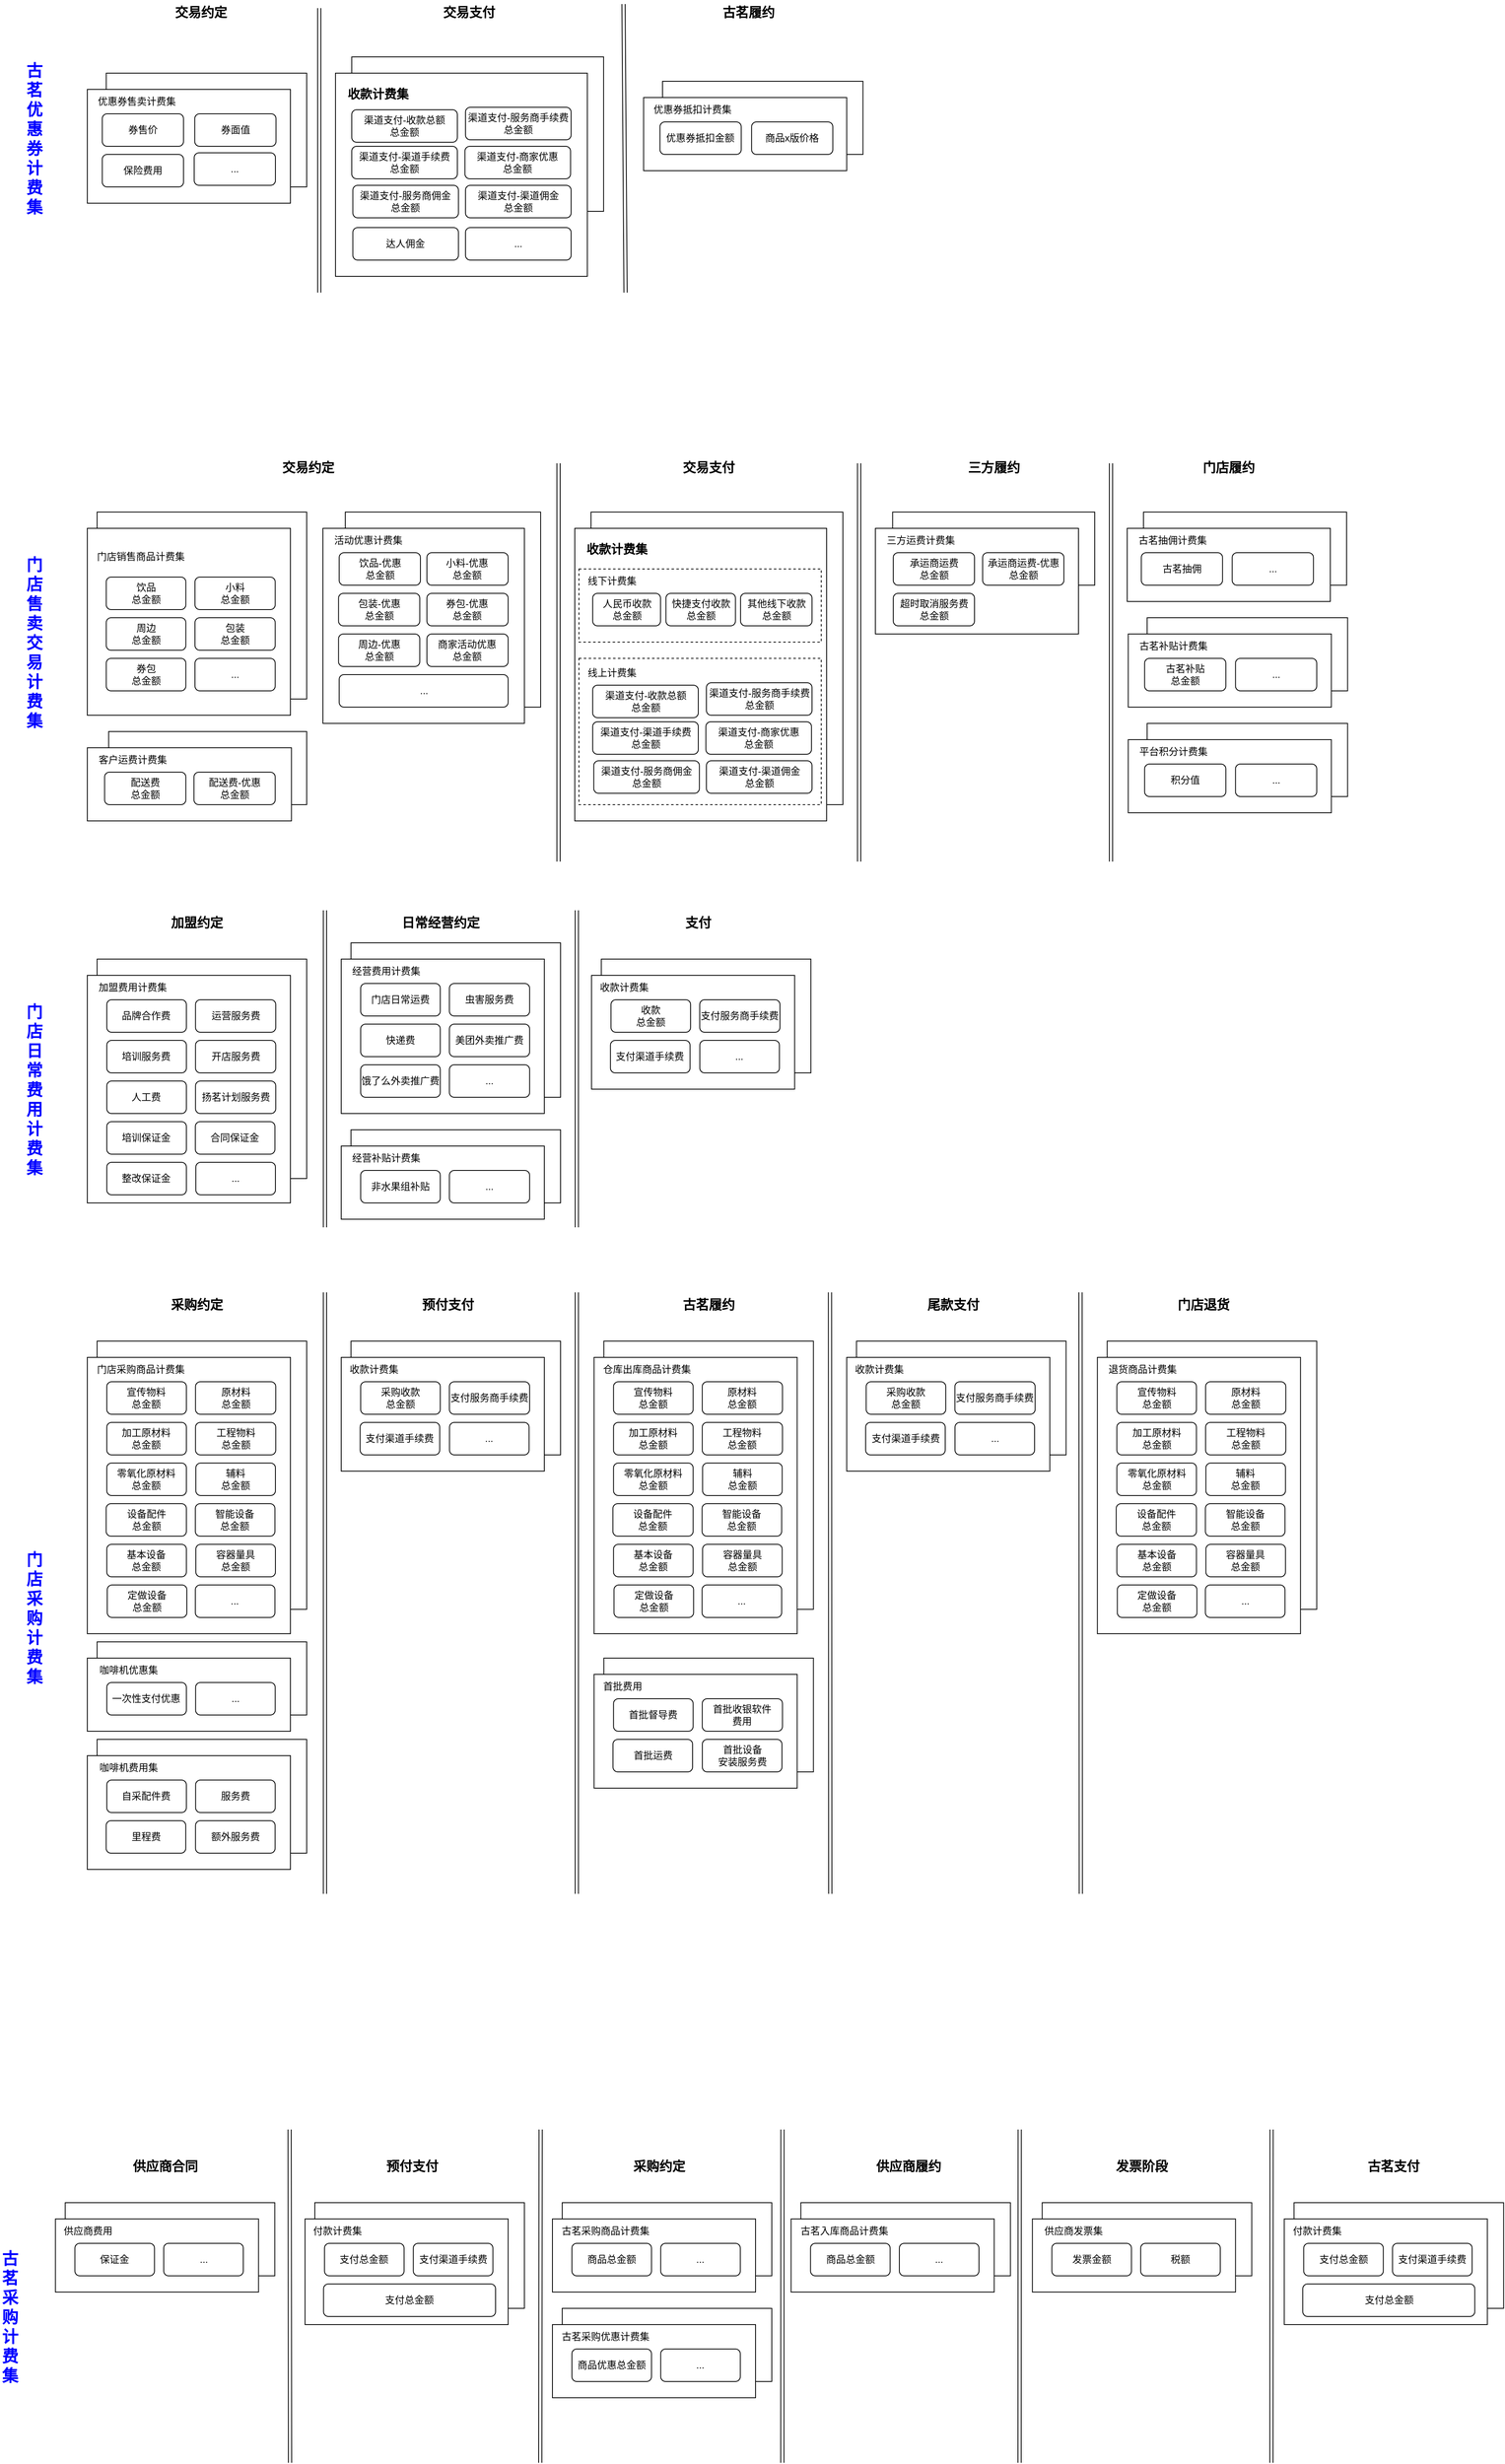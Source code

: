 <mxfile version="20.2.3" type="device" pages="6"><diagram id="4wnIf_fcn7qMx3froN9H" name="计费规则集"><mxGraphModel dx="1186" dy="1922" grid="1" gridSize="10" guides="1" tooltips="1" connect="1" arrows="1" fold="1" page="1" pageScale="1" pageWidth="850" pageHeight="1100" math="0" shadow="0"><root><mxCell id="0"/><mxCell id="1" parent="0"/><mxCell id="Ios6qDQjTSFZ2pFFx36Y-25" value="" style="rounded=0;whiteSpace=wrap;html=1;" parent="1" vertex="1"><mxGeometry x="747.5" y="220" width="310" height="360" as="geometry"/></mxCell><mxCell id="Ios6qDQjTSFZ2pFFx36Y-23" value="" style="rounded=0;whiteSpace=wrap;html=1;" parent="1" vertex="1"><mxGeometry x="727.5" y="240" width="310" height="360" as="geometry"/></mxCell><mxCell id="frDYpAcUiZ--Clu9GiTj-3" value="" style="rounded=0;whiteSpace=wrap;html=1;dashed=1;" parent="1" vertex="1"><mxGeometry x="732.63" y="400" width="298.24" height="180" as="geometry"/></mxCell><mxCell id="frDYpAcUiZ--Clu9GiTj-1" value="" style="rounded=0;whiteSpace=wrap;html=1;dashed=1;" parent="1" vertex="1"><mxGeometry x="732.63" y="290" width="298.24" height="90" as="geometry"/></mxCell><mxCell id="Ios6qDQjTSFZ2pFFx36Y-107" value="" style="rounded=0;whiteSpace=wrap;html=1;" parent="1" vertex="1"><mxGeometry x="835.49" y="-310" width="246.73" height="90" as="geometry"/></mxCell><mxCell id="Ios6qDQjTSFZ2pFFx36Y-108" value="" style="rounded=0;whiteSpace=wrap;html=1;" parent="1" vertex="1"><mxGeometry x="812.22" y="-290" width="250" height="90" as="geometry"/></mxCell><mxCell id="Ios6qDQjTSFZ2pFFx36Y-75" value="" style="rounded=0;whiteSpace=wrap;html=1;" parent="1" vertex="1"><mxGeometry x="1118.74" y="220" width="248.76" height="90" as="geometry"/></mxCell><mxCell id="Ios6qDQjTSFZ2pFFx36Y-73" value="" style="rounded=0;whiteSpace=wrap;html=1;" parent="1" vertex="1"><mxGeometry x="1097.5" y="240" width="250" height="130" as="geometry"/></mxCell><mxCell id="Ios6qDQjTSFZ2pFFx36Y-70" value="" style="rounded=0;whiteSpace=wrap;html=1;" parent="1" vertex="1"><mxGeometry x="153.75" y="490" width="243.75" height="90" as="geometry"/></mxCell><mxCell id="Ios6qDQjTSFZ2pFFx36Y-67" value="" style="rounded=0;whiteSpace=wrap;html=1;" parent="1" vertex="1"><mxGeometry x="127.5" y="510" width="251.25" height="90" as="geometry"/></mxCell><mxCell id="Ios6qDQjTSFZ2pFFx36Y-64" value="" style="rounded=0;whiteSpace=wrap;html=1;" parent="1" vertex="1"><mxGeometry x="445" y="220" width="240.47" height="240" as="geometry"/></mxCell><mxCell id="Ios6qDQjTSFZ2pFFx36Y-62" value="" style="rounded=0;whiteSpace=wrap;html=1;" parent="1" vertex="1"><mxGeometry x="417.5" y="240" width="247.97" height="240" as="geometry"/></mxCell><mxCell id="Ios6qDQjTSFZ2pFFx36Y-13" value="" style="rounded=0;whiteSpace=wrap;html=1;" parent="1" vertex="1"><mxGeometry x="139.53" y="220" width="257.97" height="230" as="geometry"/></mxCell><mxCell id="Ios6qDQjTSFZ2pFFx36Y-10" value="" style="rounded=0;whiteSpace=wrap;html=1;" parent="1" vertex="1"><mxGeometry x="127.5" y="240" width="250" height="230" as="geometry"/></mxCell><mxCell id="Ios6qDQjTSFZ2pFFx36Y-1" value="饮品&lt;br&gt;总金额" style="rounded=1;whiteSpace=wrap;html=1;" parent="1" vertex="1"><mxGeometry x="150.78" y="300" width="97.97" height="40" as="geometry"/></mxCell><mxCell id="Ios6qDQjTSFZ2pFFx36Y-2" value="小料&lt;br&gt;总金额" style="rounded=1;whiteSpace=wrap;html=1;" parent="1" vertex="1"><mxGeometry x="260" y="300" width="98.75" height="40" as="geometry"/></mxCell><mxCell id="Ios6qDQjTSFZ2pFFx36Y-3" value="周边&lt;br&gt;总金额" style="rounded=1;whiteSpace=wrap;html=1;" parent="1" vertex="1"><mxGeometry x="150.78" y="350" width="97.97" height="40" as="geometry"/></mxCell><mxCell id="Ios6qDQjTSFZ2pFFx36Y-4" value="包装&lt;br&gt;总金额" style="rounded=1;whiteSpace=wrap;html=1;" parent="1" vertex="1"><mxGeometry x="260" y="350" width="98.75" height="40" as="geometry"/></mxCell><mxCell id="Ios6qDQjTSFZ2pFFx36Y-12" value="门店销售商品计费集" style="text;html=1;align=center;verticalAlign=middle;resizable=0;points=[];autosize=1;" parent="1" vertex="1"><mxGeometry x="127.5" y="260" width="130" height="30" as="geometry"/></mxCell><mxCell id="Ios6qDQjTSFZ2pFFx36Y-14" value="券包&lt;br&gt;总金额" style="rounded=1;whiteSpace=wrap;html=1;" parent="1" vertex="1"><mxGeometry x="150.78" y="400" width="97.97" height="40" as="geometry"/></mxCell><mxCell id="Ios6qDQjTSFZ2pFFx36Y-16" value="渠道支付-收款总额&lt;br&gt;总金额" style="rounded=1;whiteSpace=wrap;html=1;" parent="1" vertex="1"><mxGeometry x="749.53" y="433" width="130" height="40" as="geometry"/></mxCell><mxCell id="Ios6qDQjTSFZ2pFFx36Y-18" value="渠道支付-商家优惠&lt;br&gt;总金额" style="rounded=1;whiteSpace=wrap;html=1;" parent="1" vertex="1"><mxGeometry x="888.86" y="478" width="130" height="40" as="geometry"/></mxCell><mxCell id="Ios6qDQjTSFZ2pFFx36Y-20" value="渠道支付-渠道手续费&lt;br&gt;总金额" style="rounded=1;whiteSpace=wrap;html=1;" parent="1" vertex="1"><mxGeometry x="749.53" y="478" width="130" height="40" as="geometry"/></mxCell><mxCell id="Ios6qDQjTSFZ2pFFx36Y-21" value="渠道支付-服务商手续费&lt;br&gt;总金额" style="rounded=1;whiteSpace=wrap;html=1;" parent="1" vertex="1"><mxGeometry x="889.53" y="430" width="130" height="40" as="geometry"/></mxCell><mxCell id="Ios6qDQjTSFZ2pFFx36Y-24" value="&lt;font style=&quot;font-size: 15px;&quot;&gt;&lt;b&gt;收款计费集&lt;/b&gt;&lt;/font&gt;" style="text;html=1;align=center;verticalAlign=middle;resizable=0;points=[];autosize=1;" parent="1" vertex="1"><mxGeometry x="729.13" y="250" width="100" height="30" as="geometry"/></mxCell><mxCell id="Ios6qDQjTSFZ2pFFx36Y-26" value="..." style="rounded=1;whiteSpace=wrap;html=1;" parent="1" vertex="1"><mxGeometry x="260" y="400" width="98.75" height="40" as="geometry"/></mxCell><mxCell id="Ios6qDQjTSFZ2pFFx36Y-61" value="商家活动优惠&lt;br&gt;总金额" style="rounded=1;whiteSpace=wrap;html=1;" parent="1" vertex="1"><mxGeometry x="545.47" y="370" width="100" height="40" as="geometry"/></mxCell><mxCell id="Ios6qDQjTSFZ2pFFx36Y-63" value="活动优惠计费集" style="text;html=1;align=center;verticalAlign=middle;resizable=0;points=[];autosize=1;" parent="1" vertex="1"><mxGeometry x="417.5" y="240" width="110" height="30" as="geometry"/></mxCell><mxCell id="Ios6qDQjTSFZ2pFFx36Y-65" value="配送费&lt;br&gt;总金额" style="rounded=1;whiteSpace=wrap;html=1;" parent="1" vertex="1"><mxGeometry x="148.75" y="540" width="100" height="40" as="geometry"/></mxCell><mxCell id="Ios6qDQjTSFZ2pFFx36Y-66" value="配送费-优惠&lt;br&gt;总金额" style="rounded=1;whiteSpace=wrap;html=1;" parent="1" vertex="1"><mxGeometry x="258.75" y="540" width="100" height="40" as="geometry"/></mxCell><mxCell id="Ios6qDQjTSFZ2pFFx36Y-68" value="客户运费计费集" style="text;html=1;align=center;verticalAlign=middle;resizable=0;points=[];autosize=1;" parent="1" vertex="1"><mxGeometry x="127.5" y="510" width="110" height="30" as="geometry"/></mxCell><mxCell id="Ios6qDQjTSFZ2pFFx36Y-69" value="承运商运费&lt;br&gt;总金额" style="rounded=1;whiteSpace=wrap;html=1;" parent="1" vertex="1"><mxGeometry x="1119.53" y="270" width="100" height="40" as="geometry"/></mxCell><mxCell id="Ios6qDQjTSFZ2pFFx36Y-71" value="承运商运费-优惠&lt;br&gt;总金额" style="rounded=1;whiteSpace=wrap;html=1;" parent="1" vertex="1"><mxGeometry x="1229.53" y="270" width="100" height="40" as="geometry"/></mxCell><mxCell id="Ios6qDQjTSFZ2pFFx36Y-74" value="三方运费计费集" style="text;html=1;align=center;verticalAlign=middle;resizable=0;points=[];autosize=1;" parent="1" vertex="1"><mxGeometry x="1097.5" y="240" width="110" height="30" as="geometry"/></mxCell><mxCell id="Ios6qDQjTSFZ2pFFx36Y-98" value="" style="rounded=0;whiteSpace=wrap;html=1;" parent="1" vertex="1"><mxGeometry x="1427.5" y="220" width="250" height="90" as="geometry"/></mxCell><mxCell id="Ios6qDQjTSFZ2pFFx36Y-99" value="" style="rounded=0;whiteSpace=wrap;html=1;" parent="1" vertex="1"><mxGeometry x="1407.5" y="240" width="250" height="90" as="geometry"/></mxCell><mxCell id="Ios6qDQjTSFZ2pFFx36Y-100" value="古茗抽佣" style="rounded=1;whiteSpace=wrap;html=1;" parent="1" vertex="1"><mxGeometry x="1424.83" y="270" width="100" height="40" as="geometry"/></mxCell><mxCell id="Ios6qDQjTSFZ2pFFx36Y-101" value="..." style="rounded=1;whiteSpace=wrap;html=1;" parent="1" vertex="1"><mxGeometry x="1536.71" y="270" width="100" height="40" as="geometry"/></mxCell><mxCell id="Ios6qDQjTSFZ2pFFx36Y-102" value="古茗抽佣计费集" style="text;html=1;align=center;verticalAlign=middle;resizable=0;points=[];autosize=1;" parent="1" vertex="1"><mxGeometry x="1407.5" y="240" width="110" height="30" as="geometry"/></mxCell><mxCell id="Ios6qDQjTSFZ2pFFx36Y-109" value="优惠券抵扣金额" style="rounded=1;whiteSpace=wrap;html=1;" parent="1" vertex="1"><mxGeometry x="832.37" y="-260" width="100" height="40" as="geometry"/></mxCell><mxCell id="Ios6qDQjTSFZ2pFFx36Y-112" value="优惠券抵扣计费集" style="text;html=1;align=center;verticalAlign=middle;resizable=0;points=[];autosize=1;" parent="1" vertex="1"><mxGeometry x="812.22" y="-290" width="120" height="30" as="geometry"/></mxCell><mxCell id="ba9UMjeFR93gDu4uEe97-1" value="饮品-优惠&lt;br&gt;总金额" style="rounded=1;whiteSpace=wrap;html=1;" parent="1" vertex="1"><mxGeometry x="437.5" y="270" width="100" height="40" as="geometry"/></mxCell><mxCell id="ba9UMjeFR93gDu4uEe97-2" value="小料-优惠&lt;br&gt;总金额" style="rounded=1;whiteSpace=wrap;html=1;" parent="1" vertex="1"><mxGeometry x="545.47" y="270" width="100" height="40" as="geometry"/></mxCell><mxCell id="ba9UMjeFR93gDu4uEe97-3" value="周边-优惠&lt;br&gt;总金额" style="rounded=1;whiteSpace=wrap;html=1;" parent="1" vertex="1"><mxGeometry x="436.71" y="370" width="100" height="40" as="geometry"/></mxCell><mxCell id="ba9UMjeFR93gDu4uEe97-4" value="包装-优惠&lt;br&gt;总金额" style="rounded=1;whiteSpace=wrap;html=1;" parent="1" vertex="1"><mxGeometry x="436.71" y="320" width="100" height="40" as="geometry"/></mxCell><mxCell id="ba9UMjeFR93gDu4uEe97-5" value="券包-优惠&lt;br&gt;总金额" style="rounded=1;whiteSpace=wrap;html=1;" parent="1" vertex="1"><mxGeometry x="545.47" y="320" width="100" height="40" as="geometry"/></mxCell><mxCell id="ba9UMjeFR93gDu4uEe97-6" value="..." style="rounded=1;whiteSpace=wrap;html=1;" parent="1" vertex="1"><mxGeometry x="437.5" y="420" width="207.97" height="40" as="geometry"/></mxCell><mxCell id="ba9UMjeFR93gDu4uEe97-8" value="人民币收款&lt;br&gt;总金额" style="rounded=1;whiteSpace=wrap;html=1;" parent="1" vertex="1"><mxGeometry x="749.53" y="320" width="83.52" height="40" as="geometry"/></mxCell><mxCell id="ba9UMjeFR93gDu4uEe97-10" value="快捷支付收款&lt;br&gt;总金额" style="rounded=1;whiteSpace=wrap;html=1;" parent="1" vertex="1"><mxGeometry x="839.72" y="320" width="85.56" height="40" as="geometry"/></mxCell><mxCell id="ba9UMjeFR93gDu4uEe97-11" value="其他线下收款&lt;br&gt;总金额" style="rounded=1;whiteSpace=wrap;html=1;" parent="1" vertex="1"><mxGeometry x="931.56" y="320" width="87.97" height="40" as="geometry"/></mxCell><mxCell id="ba9UMjeFR93gDu4uEe97-12" value="渠道支付-服务商佣金&lt;br&gt;总金额" style="rounded=1;whiteSpace=wrap;html=1;" parent="1" vertex="1"><mxGeometry x="750.87" y="526" width="130" height="40" as="geometry"/></mxCell><mxCell id="ba9UMjeFR93gDu4uEe97-13" value="渠道支付-渠道佣金&lt;br&gt;总金额" style="rounded=1;whiteSpace=wrap;html=1;" parent="1" vertex="1"><mxGeometry x="889.53" y="526" width="130" height="40" as="geometry"/></mxCell><mxCell id="HaZgEa_DknvQ-qxIaZ8k-2" value="" style="rounded=0;whiteSpace=wrap;html=1;" parent="1" vertex="1"><mxGeometry x="1432.02" y="350" width="246.73" height="90" as="geometry"/></mxCell><mxCell id="HaZgEa_DknvQ-qxIaZ8k-3" value="" style="rounded=0;whiteSpace=wrap;html=1;" parent="1" vertex="1"><mxGeometry x="1408.75" y="370" width="250" height="90" as="geometry"/></mxCell><mxCell id="HaZgEa_DknvQ-qxIaZ8k-4" value="古茗补贴&lt;br&gt;总金额" style="rounded=1;whiteSpace=wrap;html=1;" parent="1" vertex="1"><mxGeometry x="1428.9" y="400" width="100" height="40" as="geometry"/></mxCell><mxCell id="HaZgEa_DknvQ-qxIaZ8k-5" value="古茗补贴计费集" style="text;html=1;align=center;verticalAlign=middle;resizable=0;points=[];autosize=1;" parent="1" vertex="1"><mxGeometry x="1408.75" y="370" width="110" height="30" as="geometry"/></mxCell><mxCell id="HaZgEa_DknvQ-qxIaZ8k-6" value="..." style="rounded=1;whiteSpace=wrap;html=1;" parent="1" vertex="1"><mxGeometry x="1540.78" y="400" width="100" height="40" as="geometry"/></mxCell><mxCell id="frDYpAcUiZ--Clu9GiTj-2" value="线下计费集" style="text;html=1;align=center;verticalAlign=middle;resizable=0;points=[];autosize=1;" parent="1" vertex="1"><mxGeometry x="732.63" y="290" width="80" height="30" as="geometry"/></mxCell><mxCell id="frDYpAcUiZ--Clu9GiTj-4" value="线上计费集" style="text;html=1;align=center;verticalAlign=middle;resizable=0;points=[];autosize=1;" parent="1" vertex="1"><mxGeometry x="732.63" y="403" width="80" height="30" as="geometry"/></mxCell><mxCell id="ig4Ry7-lTpowHRonPj2K-10" value="" style="rounded=0;whiteSpace=wrap;html=1;" parent="1" vertex="1"><mxGeometry x="150.77" y="-320" width="246.73" height="140" as="geometry"/></mxCell><mxCell id="ig4Ry7-lTpowHRonPj2K-11" value="" style="rounded=0;whiteSpace=wrap;html=1;" parent="1" vertex="1"><mxGeometry x="127.5" y="-300" width="250" height="140" as="geometry"/></mxCell><mxCell id="ig4Ry7-lTpowHRonPj2K-12" value="券售价" style="rounded=1;whiteSpace=wrap;html=1;" parent="1" vertex="1"><mxGeometry x="145.89" y="-270" width="100" height="40" as="geometry"/></mxCell><mxCell id="ig4Ry7-lTpowHRonPj2K-13" value="优惠券售卖计费集" style="text;html=1;align=center;verticalAlign=middle;resizable=0;points=[];autosize=1;" parent="1" vertex="1"><mxGeometry x="127.5" y="-300" width="120" height="30" as="geometry"/></mxCell><mxCell id="ig4Ry7-lTpowHRonPj2K-15" value="券面值" style="rounded=1;whiteSpace=wrap;html=1;" parent="1" vertex="1"><mxGeometry x="259.73" y="-270" width="100" height="40" as="geometry"/></mxCell><mxCell id="ig4Ry7-lTpowHRonPj2K-21" value="保险费用" style="rounded=1;whiteSpace=wrap;html=1;" parent="1" vertex="1"><mxGeometry x="145.89" y="-220" width="100" height="40" as="geometry"/></mxCell><mxCell id="ig4Ry7-lTpowHRonPj2K-23" value="商品x版价格" style="rounded=1;whiteSpace=wrap;html=1;" parent="1" vertex="1"><mxGeometry x="945.13" y="-260" width="100" height="40" as="geometry"/></mxCell><mxCell id="ig4Ry7-lTpowHRonPj2K-26" value="" style="shape=link;html=1;rounded=0;" parent="1" edge="1"><mxGeometry width="100" relative="1" as="geometry"><mxPoint x="707.5" y="650" as="sourcePoint"/><mxPoint x="707.5" y="160" as="targetPoint"/></mxGeometry></mxCell><mxCell id="ig4Ry7-lTpowHRonPj2K-27" value="" style="shape=link;html=1;rounded=0;" parent="1" edge="1"><mxGeometry width="100" relative="1" as="geometry"><mxPoint x="1077.5" y="650" as="sourcePoint"/><mxPoint x="1077.5" y="160" as="targetPoint"/></mxGeometry></mxCell><mxCell id="ig4Ry7-lTpowHRonPj2K-28" value="" style="shape=link;html=1;rounded=0;" parent="1" edge="1"><mxGeometry width="100" relative="1" as="geometry"><mxPoint x="1387.5" y="650" as="sourcePoint"/><mxPoint x="1387.5" y="160" as="targetPoint"/></mxGeometry></mxCell><mxCell id="ig4Ry7-lTpowHRonPj2K-29" value="" style="rounded=0;whiteSpace=wrap;html=1;" parent="1" vertex="1"><mxGeometry x="1432.02" y="480" width="246.73" height="90" as="geometry"/></mxCell><mxCell id="ig4Ry7-lTpowHRonPj2K-30" value="" style="rounded=0;whiteSpace=wrap;html=1;" parent="1" vertex="1"><mxGeometry x="1408.75" y="500" width="250" height="90" as="geometry"/></mxCell><mxCell id="ig4Ry7-lTpowHRonPj2K-31" value="积分值" style="rounded=1;whiteSpace=wrap;html=1;" parent="1" vertex="1"><mxGeometry x="1428.9" y="530" width="100" height="40" as="geometry"/></mxCell><mxCell id="ig4Ry7-lTpowHRonPj2K-32" value="平台积分计费集" style="text;html=1;align=center;verticalAlign=middle;resizable=0;points=[];autosize=1;" parent="1" vertex="1"><mxGeometry x="1408.75" y="500" width="110" height="30" as="geometry"/></mxCell><mxCell id="ig4Ry7-lTpowHRonPj2K-33" value="..." style="rounded=1;whiteSpace=wrap;html=1;" parent="1" vertex="1"><mxGeometry x="1540.78" y="530" width="100" height="40" as="geometry"/></mxCell><mxCell id="ig4Ry7-lTpowHRonPj2K-35" value="&lt;span style=&quot;font-size: 16px;&quot;&gt;&lt;b&gt;交易约定&lt;/b&gt;&lt;/span&gt;" style="text;html=1;strokeColor=none;fillColor=none;align=center;verticalAlign=middle;whiteSpace=wrap;rounded=0;" parent="1" vertex="1"><mxGeometry x="347.03" y="150" width="105" height="30" as="geometry"/></mxCell><mxCell id="ig4Ry7-lTpowHRonPj2K-36" value="&lt;span style=&quot;font-size: 16px;&quot;&gt;&lt;b&gt;交易支付&lt;/b&gt;&lt;/span&gt;" style="text;html=1;strokeColor=none;fillColor=none;align=center;verticalAlign=middle;whiteSpace=wrap;rounded=0;" parent="1" vertex="1"><mxGeometry x="839.72" y="150" width="105" height="30" as="geometry"/></mxCell><mxCell id="ig4Ry7-lTpowHRonPj2K-37" value="&lt;span style=&quot;font-size: 16px;&quot;&gt;&lt;b&gt;三方履约&lt;/b&gt;&lt;/span&gt;" style="text;html=1;strokeColor=none;fillColor=none;align=center;verticalAlign=middle;whiteSpace=wrap;rounded=0;" parent="1" vertex="1"><mxGeometry x="1190.62" y="150" width="105" height="30" as="geometry"/></mxCell><mxCell id="ig4Ry7-lTpowHRonPj2K-38" value="&lt;span style=&quot;font-size: 16px;&quot;&gt;&lt;b&gt;门店履约&lt;/b&gt;&lt;/span&gt;" style="text;html=1;strokeColor=none;fillColor=none;align=center;verticalAlign=middle;whiteSpace=wrap;rounded=0;" parent="1" vertex="1"><mxGeometry x="1480" y="150" width="105" height="30" as="geometry"/></mxCell><mxCell id="ig4Ry7-lTpowHRonPj2K-39" value="&lt;font color=&quot;#0000ff&quot; size=&quot;1&quot; style=&quot;&quot;&gt;&lt;b style=&quot;font-size: 20px;&quot;&gt;门店售卖交易计费集&lt;/b&gt;&lt;/font&gt;" style="text;html=1;strokeColor=none;fillColor=none;align=center;verticalAlign=middle;whiteSpace=wrap;rounded=0;" parent="1" vertex="1"><mxGeometry x="50" y="250" width="25" height="260" as="geometry"/></mxCell><mxCell id="ig4Ry7-lTpowHRonPj2K-40" value="&lt;font color=&quot;#0000ff&quot;&gt;&lt;span style=&quot;font-size: 20px;&quot;&gt;&lt;b&gt;门店日常费用计费集&lt;br&gt;&lt;/b&gt;&lt;/span&gt;&lt;/font&gt;" style="text;html=1;strokeColor=none;fillColor=none;align=center;verticalAlign=middle;whiteSpace=wrap;rounded=0;" parent="1" vertex="1"><mxGeometry x="50" y="800" width="25" height="260" as="geometry"/></mxCell><mxCell id="ig4Ry7-lTpowHRonPj2K-41" value="" style="rounded=0;whiteSpace=wrap;html=1;" parent="1" vertex="1"><mxGeometry x="139.53" y="770" width="257.97" height="270" as="geometry"/></mxCell><mxCell id="ig4Ry7-lTpowHRonPj2K-42" value="" style="rounded=0;whiteSpace=wrap;html=1;" parent="1" vertex="1"><mxGeometry x="127.5" y="790" width="250" height="280" as="geometry"/></mxCell><mxCell id="ig4Ry7-lTpowHRonPj2K-43" value="品牌合作费" style="rounded=1;whiteSpace=wrap;html=1;" parent="1" vertex="1"><mxGeometry x="151.45" y="820" width="97.97" height="40" as="geometry"/></mxCell><mxCell id="ig4Ry7-lTpowHRonPj2K-44" value="运营服务费" style="rounded=1;whiteSpace=wrap;html=1;" parent="1" vertex="1"><mxGeometry x="260.67" y="820" width="98.75" height="40" as="geometry"/></mxCell><mxCell id="ig4Ry7-lTpowHRonPj2K-45" value="培训服务费" style="rounded=1;whiteSpace=wrap;html=1;" parent="1" vertex="1"><mxGeometry x="151.45" y="870" width="97.97" height="40" as="geometry"/></mxCell><mxCell id="ig4Ry7-lTpowHRonPj2K-46" value="开店服务费" style="rounded=1;whiteSpace=wrap;html=1;" parent="1" vertex="1"><mxGeometry x="260.67" y="870" width="98.75" height="40" as="geometry"/></mxCell><mxCell id="ig4Ry7-lTpowHRonPj2K-47" value="加盟费用计费集" style="text;html=1;align=center;verticalAlign=middle;resizable=0;points=[];autosize=1;" parent="1" vertex="1"><mxGeometry x="127.5" y="790" width="110" height="30" as="geometry"/></mxCell><mxCell id="ig4Ry7-lTpowHRonPj2K-48" value="人工费" style="rounded=1;whiteSpace=wrap;html=1;" parent="1" vertex="1"><mxGeometry x="151.45" y="920" width="97.97" height="40" as="geometry"/></mxCell><mxCell id="ig4Ry7-lTpowHRonPj2K-49" value="扬茗计划服务费" style="rounded=1;whiteSpace=wrap;html=1;" parent="1" vertex="1"><mxGeometry x="260.67" y="920" width="98.75" height="40" as="geometry"/></mxCell><mxCell id="ig4Ry7-lTpowHRonPj2K-50" value="培训保证金" style="rounded=1;whiteSpace=wrap;html=1;" parent="1" vertex="1"><mxGeometry x="151.45" y="970" width="97.97" height="40" as="geometry"/></mxCell><mxCell id="ig4Ry7-lTpowHRonPj2K-51" value="合同保证金" style="rounded=1;whiteSpace=wrap;html=1;" parent="1" vertex="1"><mxGeometry x="260.44" y="970" width="97.97" height="40" as="geometry"/></mxCell><mxCell id="ig4Ry7-lTpowHRonPj2K-52" value="整改保证金" style="rounded=1;whiteSpace=wrap;html=1;" parent="1" vertex="1"><mxGeometry x="151.45" y="1020" width="97.97" height="40" as="geometry"/></mxCell><mxCell id="ig4Ry7-lTpowHRonPj2K-53" value="..." style="rounded=1;whiteSpace=wrap;html=1;" parent="1" vertex="1"><mxGeometry x="261.06" y="1020" width="97.97" height="40" as="geometry"/></mxCell><mxCell id="ig4Ry7-lTpowHRonPj2K-55" value="&lt;span style=&quot;font-size: 16px;&quot;&gt;&lt;b&gt;加盟约定&lt;/b&gt;&lt;/span&gt;" style="text;html=1;strokeColor=none;fillColor=none;align=center;verticalAlign=middle;whiteSpace=wrap;rounded=0;" parent="1" vertex="1"><mxGeometry x="210" y="710" width="105" height="30" as="geometry"/></mxCell><mxCell id="ig4Ry7-lTpowHRonPj2K-56" value="" style="rounded=0;whiteSpace=wrap;html=1;" parent="1" vertex="1"><mxGeometry x="139.53" y="1240" width="257.97" height="330" as="geometry"/></mxCell><mxCell id="ig4Ry7-lTpowHRonPj2K-57" value="" style="rounded=0;whiteSpace=wrap;html=1;" parent="1" vertex="1"><mxGeometry x="127.5" y="1260" width="250" height="340" as="geometry"/></mxCell><mxCell id="ig4Ry7-lTpowHRonPj2K-58" value="宣传物料&lt;br&gt;总金额" style="rounded=1;whiteSpace=wrap;html=1;" parent="1" vertex="1"><mxGeometry x="151.45" y="1290" width="97.97" height="40" as="geometry"/></mxCell><mxCell id="ig4Ry7-lTpowHRonPj2K-59" value="原材料&lt;br&gt;总金额" style="rounded=1;whiteSpace=wrap;html=1;" parent="1" vertex="1"><mxGeometry x="260.67" y="1290" width="98.75" height="40" as="geometry"/></mxCell><mxCell id="ig4Ry7-lTpowHRonPj2K-60" value="加工原材料&lt;br&gt;总金额" style="rounded=1;whiteSpace=wrap;html=1;" parent="1" vertex="1"><mxGeometry x="151.45" y="1340" width="97.97" height="40" as="geometry"/></mxCell><mxCell id="ig4Ry7-lTpowHRonPj2K-61" value="设备配件&lt;br&gt;总金额" style="rounded=1;whiteSpace=wrap;html=1;" parent="1" vertex="1"><mxGeometry x="150.67" y="1440" width="98.75" height="40" as="geometry"/></mxCell><mxCell id="ig4Ry7-lTpowHRonPj2K-62" value="门店采购商品计费集" style="text;html=1;align=center;verticalAlign=middle;resizable=0;points=[];autosize=1;" parent="1" vertex="1"><mxGeometry x="127.5" y="1260" width="130" height="30" as="geometry"/></mxCell><mxCell id="ig4Ry7-lTpowHRonPj2K-63" value="零氧化原材料&lt;br&gt;总金额" style="rounded=1;whiteSpace=wrap;html=1;" parent="1" vertex="1"><mxGeometry x="151.45" y="1390" width="97.97" height="40" as="geometry"/></mxCell><mxCell id="ig4Ry7-lTpowHRonPj2K-64" value="工程物料&lt;br&gt;总金额" style="rounded=1;whiteSpace=wrap;html=1;" parent="1" vertex="1"><mxGeometry x="260.67" y="1340" width="98.75" height="40" as="geometry"/></mxCell><mxCell id="ig4Ry7-lTpowHRonPj2K-65" value="辅料&lt;br&gt;总金额" style="rounded=1;whiteSpace=wrap;html=1;" parent="1" vertex="1"><mxGeometry x="261.06" y="1390" width="97.97" height="40" as="geometry"/></mxCell><mxCell id="ig4Ry7-lTpowHRonPj2K-66" value="智能设备&lt;br&gt;总金额" style="rounded=1;whiteSpace=wrap;html=1;" parent="1" vertex="1"><mxGeometry x="260.44" y="1440" width="97.97" height="40" as="geometry"/></mxCell><mxCell id="ig4Ry7-lTpowHRonPj2K-67" value="基本设备&lt;br&gt;总金额" style="rounded=1;whiteSpace=wrap;html=1;" parent="1" vertex="1"><mxGeometry x="151.45" y="1490" width="97.97" height="40" as="geometry"/></mxCell><mxCell id="ig4Ry7-lTpowHRonPj2K-68" value="容器量具&lt;br&gt;总金额" style="rounded=1;whiteSpace=wrap;html=1;" parent="1" vertex="1"><mxGeometry x="261.06" y="1490" width="97.97" height="40" as="geometry"/></mxCell><mxCell id="ig4Ry7-lTpowHRonPj2K-69" value="&lt;font color=&quot;#0000ff&quot;&gt;&lt;span style=&quot;font-size: 20px;&quot;&gt;&lt;b&gt;门店&lt;br&gt;采购计费集&lt;/b&gt;&lt;/span&gt;&lt;/font&gt;" style="text;html=1;strokeColor=none;fillColor=none;align=center;verticalAlign=middle;whiteSpace=wrap;rounded=0;" parent="1" vertex="1"><mxGeometry x="50" y="1450" width="25" height="260" as="geometry"/></mxCell><mxCell id="ig4Ry7-lTpowHRonPj2K-70" value="定做设备&lt;br&gt;总金额" style="rounded=1;whiteSpace=wrap;html=1;" parent="1" vertex="1"><mxGeometry x="152.03" y="1540" width="97.97" height="40" as="geometry"/></mxCell><mxCell id="ig4Ry7-lTpowHRonPj2K-71" value="..." style="rounded=1;whiteSpace=wrap;html=1;" parent="1" vertex="1"><mxGeometry x="260.44" y="1540" width="97.97" height="40" as="geometry"/></mxCell><mxCell id="ig4Ry7-lTpowHRonPj2K-72" value="" style="shape=link;html=1;rounded=0;" parent="1" edge="1"><mxGeometry width="100" relative="1" as="geometry"><mxPoint x="420" y="1920" as="sourcePoint"/><mxPoint x="420" y="1180" as="targetPoint"/></mxGeometry></mxCell><mxCell id="ig4Ry7-lTpowHRonPj2K-73" value="&lt;span style=&quot;font-size: 16px;&quot;&gt;&lt;b&gt;采购约定&lt;/b&gt;&lt;/span&gt;" style="text;html=1;strokeColor=none;fillColor=none;align=center;verticalAlign=middle;whiteSpace=wrap;rounded=0;" parent="1" vertex="1"><mxGeometry x="210" y="1180" width="105" height="30" as="geometry"/></mxCell><mxCell id="ig4Ry7-lTpowHRonPj2K-74" value="" style="shape=link;html=1;rounded=0;" parent="1" edge="1"><mxGeometry width="100" relative="1" as="geometry"><mxPoint x="420" y="1100" as="sourcePoint"/><mxPoint x="420" y="710" as="targetPoint"/><Array as="points"><mxPoint x="420" y="975"/></Array></mxGeometry></mxCell><mxCell id="ig4Ry7-lTpowHRonPj2K-75" value="" style="rounded=0;whiteSpace=wrap;html=1;" parent="1" vertex="1"><mxGeometry x="452.03" y="750" width="257.97" height="190" as="geometry"/></mxCell><mxCell id="ig4Ry7-lTpowHRonPj2K-76" value="" style="rounded=0;whiteSpace=wrap;html=1;" parent="1" vertex="1"><mxGeometry x="440" y="770" width="250" height="190" as="geometry"/></mxCell><mxCell id="ig4Ry7-lTpowHRonPj2K-77" value="门店日常运费" style="rounded=1;whiteSpace=wrap;html=1;" parent="1" vertex="1"><mxGeometry x="463.95" y="800" width="97.97" height="40" as="geometry"/></mxCell><mxCell id="ig4Ry7-lTpowHRonPj2K-78" value="虫害服务费" style="rounded=1;whiteSpace=wrap;html=1;" parent="1" vertex="1"><mxGeometry x="573.17" y="800" width="98.75" height="40" as="geometry"/></mxCell><mxCell id="ig4Ry7-lTpowHRonPj2K-79" value="快递费" style="rounded=1;whiteSpace=wrap;html=1;" parent="1" vertex="1"><mxGeometry x="463.95" y="850" width="97.97" height="40" as="geometry"/></mxCell><mxCell id="ig4Ry7-lTpowHRonPj2K-80" value="美团外卖推广费" style="rounded=1;whiteSpace=wrap;html=1;" parent="1" vertex="1"><mxGeometry x="573.17" y="850" width="98.75" height="40" as="geometry"/></mxCell><mxCell id="ig4Ry7-lTpowHRonPj2K-81" value="经营费用计费集" style="text;html=1;align=center;verticalAlign=middle;resizable=0;points=[];autosize=1;" parent="1" vertex="1"><mxGeometry x="440" y="770" width="110" height="30" as="geometry"/></mxCell><mxCell id="ig4Ry7-lTpowHRonPj2K-82" value="饿了么外卖推广费" style="rounded=1;whiteSpace=wrap;html=1;" parent="1" vertex="1"><mxGeometry x="463.95" y="900" width="97.97" height="40" as="geometry"/></mxCell><mxCell id="ig4Ry7-lTpowHRonPj2K-83" value="..." style="rounded=1;whiteSpace=wrap;html=1;" parent="1" vertex="1"><mxGeometry x="573.17" y="900" width="98.75" height="40" as="geometry"/></mxCell><mxCell id="ig4Ry7-lTpowHRonPj2K-88" value="&lt;span style=&quot;font-size: 16px;&quot;&gt;&lt;b&gt;日常经营约定&lt;/b&gt;&lt;/span&gt;" style="text;html=1;strokeColor=none;fillColor=none;align=center;verticalAlign=middle;whiteSpace=wrap;rounded=0;" parent="1" vertex="1"><mxGeometry x="510" y="710" width="105" height="30" as="geometry"/></mxCell><mxCell id="ig4Ry7-lTpowHRonPj2K-89" value="" style="rounded=0;whiteSpace=wrap;html=1;" parent="1" vertex="1"><mxGeometry x="452.03" y="980" width="257.97" height="90" as="geometry"/></mxCell><mxCell id="ig4Ry7-lTpowHRonPj2K-90" value="" style="rounded=0;whiteSpace=wrap;html=1;" parent="1" vertex="1"><mxGeometry x="440" y="1000" width="250" height="90" as="geometry"/></mxCell><mxCell id="ig4Ry7-lTpowHRonPj2K-91" value="非水果组补贴" style="rounded=1;whiteSpace=wrap;html=1;" parent="1" vertex="1"><mxGeometry x="463.95" y="1030" width="97.97" height="40" as="geometry"/></mxCell><mxCell id="ig4Ry7-lTpowHRonPj2K-92" value="..." style="rounded=1;whiteSpace=wrap;html=1;" parent="1" vertex="1"><mxGeometry x="573.17" y="1030" width="98.75" height="40" as="geometry"/></mxCell><mxCell id="ig4Ry7-lTpowHRonPj2K-95" value="经营补贴计费集" style="text;html=1;align=center;verticalAlign=middle;resizable=0;points=[];autosize=1;" parent="1" vertex="1"><mxGeometry x="440" y="1000" width="110" height="30" as="geometry"/></mxCell><mxCell id="ig4Ry7-lTpowHRonPj2K-98" value="" style="rounded=0;whiteSpace=wrap;html=1;" parent="1" vertex="1"><mxGeometry x="452.03" y="1240" width="257.97" height="140" as="geometry"/></mxCell><mxCell id="ig4Ry7-lTpowHRonPj2K-99" value="" style="rounded=0;whiteSpace=wrap;html=1;" parent="1" vertex="1"><mxGeometry x="440" y="1260" width="250" height="140" as="geometry"/></mxCell><mxCell id="ig4Ry7-lTpowHRonPj2K-100" value="采购收款&lt;br&gt;总金额" style="rounded=1;whiteSpace=wrap;html=1;" parent="1" vertex="1"><mxGeometry x="463.95" y="1290" width="97.97" height="40" as="geometry"/></mxCell><mxCell id="ig4Ry7-lTpowHRonPj2K-101" value="支付服务商手续费" style="rounded=1;whiteSpace=wrap;html=1;" parent="1" vertex="1"><mxGeometry x="573.17" y="1290" width="98.75" height="40" as="geometry"/></mxCell><mxCell id="ig4Ry7-lTpowHRonPj2K-104" value="收款计费集" style="text;html=1;align=center;verticalAlign=middle;resizable=0;points=[];autosize=1;" parent="1" vertex="1"><mxGeometry x="440" y="1260" width="80" height="30" as="geometry"/></mxCell><mxCell id="ig4Ry7-lTpowHRonPj2K-113" value="&lt;span style=&quot;font-size: 16px;&quot;&gt;&lt;b&gt;预付支付&lt;/b&gt;&lt;/span&gt;" style="text;html=1;strokeColor=none;fillColor=none;align=center;verticalAlign=middle;whiteSpace=wrap;rounded=0;" parent="1" vertex="1"><mxGeometry x="518.52" y="1180" width="105" height="30" as="geometry"/></mxCell><mxCell id="K8S_VLP2cIvrtiz-K-S3-1" value="" style="shape=link;html=1;rounded=0;" parent="1" edge="1"><mxGeometry width="100" relative="1" as="geometry"><mxPoint x="730" y="1920" as="sourcePoint"/><mxPoint x="730" y="1180" as="targetPoint"/></mxGeometry></mxCell><mxCell id="K8S_VLP2cIvrtiz-K-S3-2" value="&lt;span style=&quot;font-size: 16px;&quot;&gt;&lt;b&gt;古茗履约&lt;/b&gt;&lt;/span&gt;" style="text;html=1;strokeColor=none;fillColor=none;align=center;verticalAlign=middle;whiteSpace=wrap;rounded=0;" parent="1" vertex="1"><mxGeometry x="839.76" y="1180" width="105" height="30" as="geometry"/></mxCell><mxCell id="K8S_VLP2cIvrtiz-K-S3-9" value="" style="rounded=0;whiteSpace=wrap;html=1;" parent="1" vertex="1"><mxGeometry x="763.27" y="1240" width="257.97" height="330" as="geometry"/></mxCell><mxCell id="K8S_VLP2cIvrtiz-K-S3-10" value="" style="rounded=0;whiteSpace=wrap;html=1;" parent="1" vertex="1"><mxGeometry x="751.24" y="1260" width="250" height="340" as="geometry"/></mxCell><mxCell id="K8S_VLP2cIvrtiz-K-S3-11" value="宣传物料&lt;br&gt;总金额" style="rounded=1;whiteSpace=wrap;html=1;" parent="1" vertex="1"><mxGeometry x="775.19" y="1290" width="97.97" height="40" as="geometry"/></mxCell><mxCell id="K8S_VLP2cIvrtiz-K-S3-12" value="原材料&lt;br&gt;总金额" style="rounded=1;whiteSpace=wrap;html=1;" parent="1" vertex="1"><mxGeometry x="884.41" y="1290" width="98.75" height="40" as="geometry"/></mxCell><mxCell id="K8S_VLP2cIvrtiz-K-S3-13" value="加工原材料&lt;br&gt;总金额" style="rounded=1;whiteSpace=wrap;html=1;" parent="1" vertex="1"><mxGeometry x="775.19" y="1340" width="97.97" height="40" as="geometry"/></mxCell><mxCell id="K8S_VLP2cIvrtiz-K-S3-14" value="设备配件&lt;br&gt;总金额" style="rounded=1;whiteSpace=wrap;html=1;" parent="1" vertex="1"><mxGeometry x="774.41" y="1440" width="98.75" height="40" as="geometry"/></mxCell><mxCell id="K8S_VLP2cIvrtiz-K-S3-15" value="仓库出库商品计费集" style="text;html=1;align=center;verticalAlign=middle;resizable=0;points=[];autosize=1;" parent="1" vertex="1"><mxGeometry x="751.24" y="1260" width="130" height="30" as="geometry"/></mxCell><mxCell id="K8S_VLP2cIvrtiz-K-S3-16" value="零氧化原材料&lt;br&gt;总金额" style="rounded=1;whiteSpace=wrap;html=1;" parent="1" vertex="1"><mxGeometry x="775.19" y="1390" width="97.97" height="40" as="geometry"/></mxCell><mxCell id="K8S_VLP2cIvrtiz-K-S3-17" value="工程物料&lt;br&gt;总金额" style="rounded=1;whiteSpace=wrap;html=1;" parent="1" vertex="1"><mxGeometry x="884.41" y="1340" width="98.75" height="40" as="geometry"/></mxCell><mxCell id="K8S_VLP2cIvrtiz-K-S3-18" value="辅料&lt;br&gt;总金额" style="rounded=1;whiteSpace=wrap;html=1;" parent="1" vertex="1"><mxGeometry x="884.8" y="1390" width="97.97" height="40" as="geometry"/></mxCell><mxCell id="K8S_VLP2cIvrtiz-K-S3-19" value="智能设备&lt;br&gt;总金额" style="rounded=1;whiteSpace=wrap;html=1;" parent="1" vertex="1"><mxGeometry x="884.18" y="1440" width="97.97" height="40" as="geometry"/></mxCell><mxCell id="K8S_VLP2cIvrtiz-K-S3-20" value="基本设备&lt;br&gt;总金额" style="rounded=1;whiteSpace=wrap;html=1;" parent="1" vertex="1"><mxGeometry x="775.19" y="1490" width="97.97" height="40" as="geometry"/></mxCell><mxCell id="K8S_VLP2cIvrtiz-K-S3-21" value="容器量具&lt;br&gt;总金额" style="rounded=1;whiteSpace=wrap;html=1;" parent="1" vertex="1"><mxGeometry x="884.8" y="1490" width="97.97" height="40" as="geometry"/></mxCell><mxCell id="K8S_VLP2cIvrtiz-K-S3-22" value="定做设备&lt;br&gt;总金额" style="rounded=1;whiteSpace=wrap;html=1;" parent="1" vertex="1"><mxGeometry x="775.77" y="1540" width="97.97" height="40" as="geometry"/></mxCell><mxCell id="K8S_VLP2cIvrtiz-K-S3-23" value="..." style="rounded=1;whiteSpace=wrap;html=1;" parent="1" vertex="1"><mxGeometry x="884.18" y="1540" width="97.97" height="40" as="geometry"/></mxCell><mxCell id="K8S_VLP2cIvrtiz-K-S3-24" value="支付渠道手续费" style="rounded=1;whiteSpace=wrap;html=1;" parent="1" vertex="1"><mxGeometry x="463.28" y="1340" width="97.97" height="40" as="geometry"/></mxCell><mxCell id="K8S_VLP2cIvrtiz-K-S3-25" value="..." style="rounded=1;whiteSpace=wrap;html=1;" parent="1" vertex="1"><mxGeometry x="573.28" y="1340" width="97.97" height="40" as="geometry"/></mxCell><mxCell id="K8S_VLP2cIvrtiz-K-S3-27" value="" style="shape=link;html=1;rounded=0;" parent="1" edge="1"><mxGeometry width="100" relative="1" as="geometry"><mxPoint x="1042" y="1920" as="sourcePoint"/><mxPoint x="1041.63" y="1180" as="targetPoint"/></mxGeometry></mxCell><mxCell id="K8S_VLP2cIvrtiz-K-S3-28" value="" style="rounded=0;whiteSpace=wrap;html=1;" parent="1" vertex="1"><mxGeometry x="1382.81" y="1240" width="257.97" height="330" as="geometry"/></mxCell><mxCell id="K8S_VLP2cIvrtiz-K-S3-29" value="" style="rounded=0;whiteSpace=wrap;html=1;" parent="1" vertex="1"><mxGeometry x="1370.78" y="1260" width="250" height="340" as="geometry"/></mxCell><mxCell id="K8S_VLP2cIvrtiz-K-S3-30" value="宣传物料&lt;br&gt;总金额" style="rounded=1;whiteSpace=wrap;html=1;" parent="1" vertex="1"><mxGeometry x="1394.73" y="1290" width="97.97" height="40" as="geometry"/></mxCell><mxCell id="K8S_VLP2cIvrtiz-K-S3-31" value="原材料&lt;br&gt;总金额" style="rounded=1;whiteSpace=wrap;html=1;" parent="1" vertex="1"><mxGeometry x="1503.95" y="1290" width="98.75" height="40" as="geometry"/></mxCell><mxCell id="K8S_VLP2cIvrtiz-K-S3-32" value="加工原材料&lt;br&gt;总金额" style="rounded=1;whiteSpace=wrap;html=1;" parent="1" vertex="1"><mxGeometry x="1394.73" y="1340" width="97.97" height="40" as="geometry"/></mxCell><mxCell id="K8S_VLP2cIvrtiz-K-S3-33" value="设备配件&lt;br&gt;总金额" style="rounded=1;whiteSpace=wrap;html=1;" parent="1" vertex="1"><mxGeometry x="1393.95" y="1440" width="98.75" height="40" as="geometry"/></mxCell><mxCell id="K8S_VLP2cIvrtiz-K-S3-34" value="退货商品计费集" style="text;html=1;align=center;verticalAlign=middle;resizable=0;points=[];autosize=1;" parent="1" vertex="1"><mxGeometry x="1370.78" y="1260" width="110" height="30" as="geometry"/></mxCell><mxCell id="K8S_VLP2cIvrtiz-K-S3-35" value="零氧化原材料&lt;br&gt;总金额" style="rounded=1;whiteSpace=wrap;html=1;" parent="1" vertex="1"><mxGeometry x="1394.73" y="1390" width="97.97" height="40" as="geometry"/></mxCell><mxCell id="K8S_VLP2cIvrtiz-K-S3-36" value="工程物料&lt;br&gt;总金额" style="rounded=1;whiteSpace=wrap;html=1;" parent="1" vertex="1"><mxGeometry x="1503.95" y="1340" width="98.75" height="40" as="geometry"/></mxCell><mxCell id="K8S_VLP2cIvrtiz-K-S3-37" value="辅料&lt;br&gt;总金额" style="rounded=1;whiteSpace=wrap;html=1;" parent="1" vertex="1"><mxGeometry x="1504.34" y="1390" width="97.97" height="40" as="geometry"/></mxCell><mxCell id="K8S_VLP2cIvrtiz-K-S3-38" value="智能设备&lt;br&gt;总金额" style="rounded=1;whiteSpace=wrap;html=1;" parent="1" vertex="1"><mxGeometry x="1503.72" y="1440" width="97.97" height="40" as="geometry"/></mxCell><mxCell id="K8S_VLP2cIvrtiz-K-S3-39" value="基本设备&lt;br&gt;总金额" style="rounded=1;whiteSpace=wrap;html=1;" parent="1" vertex="1"><mxGeometry x="1394.73" y="1490" width="97.97" height="40" as="geometry"/></mxCell><mxCell id="K8S_VLP2cIvrtiz-K-S3-40" value="容器量具&lt;br&gt;总金额" style="rounded=1;whiteSpace=wrap;html=1;" parent="1" vertex="1"><mxGeometry x="1504.34" y="1490" width="97.97" height="40" as="geometry"/></mxCell><mxCell id="K8S_VLP2cIvrtiz-K-S3-41" value="定做设备&lt;br&gt;总金额" style="rounded=1;whiteSpace=wrap;html=1;" parent="1" vertex="1"><mxGeometry x="1395.31" y="1540" width="97.97" height="40" as="geometry"/></mxCell><mxCell id="K8S_VLP2cIvrtiz-K-S3-42" value="..." style="rounded=1;whiteSpace=wrap;html=1;" parent="1" vertex="1"><mxGeometry x="1503.72" y="1540" width="97.97" height="40" as="geometry"/></mxCell><mxCell id="K8S_VLP2cIvrtiz-K-S3-43" value="&lt;span style=&quot;font-size: 16px;&quot;&gt;&lt;b&gt;门店退货&lt;/b&gt;&lt;/span&gt;" style="text;html=1;strokeColor=none;fillColor=none;align=center;verticalAlign=middle;whiteSpace=wrap;rounded=0;" parent="1" vertex="1"><mxGeometry x="1449.04" y="1180" width="105" height="30" as="geometry"/></mxCell><mxCell id="K8S_VLP2cIvrtiz-K-S3-45" value="" style="rounded=0;whiteSpace=wrap;html=1;" parent="1" vertex="1"><mxGeometry x="139.53" y="1610" width="257.97" height="90" as="geometry"/></mxCell><mxCell id="K8S_VLP2cIvrtiz-K-S3-46" value="" style="rounded=0;whiteSpace=wrap;html=1;" parent="1" vertex="1"><mxGeometry x="127.5" y="1630" width="250" height="90" as="geometry"/></mxCell><mxCell id="K8S_VLP2cIvrtiz-K-S3-47" value="一次性支付优惠" style="rounded=1;whiteSpace=wrap;html=1;" parent="1" vertex="1"><mxGeometry x="151.45" y="1660" width="97.97" height="40" as="geometry"/></mxCell><mxCell id="K8S_VLP2cIvrtiz-K-S3-49" value="咖啡机优惠集" style="text;html=1;align=center;verticalAlign=middle;resizable=0;points=[];autosize=1;" parent="1" vertex="1"><mxGeometry x="127.5" y="1630" width="100" height="30" as="geometry"/></mxCell><mxCell id="K8S_VLP2cIvrtiz-K-S3-51" value="..." style="rounded=1;whiteSpace=wrap;html=1;" parent="1" vertex="1"><mxGeometry x="260.78" y="1660" width="97.97" height="40" as="geometry"/></mxCell><mxCell id="K8S_VLP2cIvrtiz-K-S3-52" value="" style="rounded=0;whiteSpace=wrap;html=1;" parent="1" vertex="1"><mxGeometry x="139.53" y="1730" width="257.97" height="140" as="geometry"/></mxCell><mxCell id="K8S_VLP2cIvrtiz-K-S3-53" value="" style="rounded=0;whiteSpace=wrap;html=1;" parent="1" vertex="1"><mxGeometry x="127.5" y="1750" width="250" height="140" as="geometry"/></mxCell><mxCell id="K8S_VLP2cIvrtiz-K-S3-54" value="自采配件费" style="rounded=1;whiteSpace=wrap;html=1;" parent="1" vertex="1"><mxGeometry x="151.45" y="1780" width="97.97" height="40" as="geometry"/></mxCell><mxCell id="K8S_VLP2cIvrtiz-K-S3-55" value="咖啡机费用集" style="text;html=1;align=center;verticalAlign=middle;resizable=0;points=[];autosize=1;" parent="1" vertex="1"><mxGeometry x="127.5" y="1750" width="100" height="30" as="geometry"/></mxCell><mxCell id="K8S_VLP2cIvrtiz-K-S3-56" value="服务费" style="rounded=1;whiteSpace=wrap;html=1;" parent="1" vertex="1"><mxGeometry x="260.78" y="1780" width="97.97" height="40" as="geometry"/></mxCell><mxCell id="K8S_VLP2cIvrtiz-K-S3-57" value="里程费" style="rounded=1;whiteSpace=wrap;html=1;" parent="1" vertex="1"><mxGeometry x="150.67" y="1830" width="97.97" height="40" as="geometry"/></mxCell><mxCell id="K8S_VLP2cIvrtiz-K-S3-58" value="额外服务费" style="rounded=1;whiteSpace=wrap;html=1;" parent="1" vertex="1"><mxGeometry x="260.67" y="1830" width="97.97" height="40" as="geometry"/></mxCell><mxCell id="K8S_VLP2cIvrtiz-K-S3-59" value="" style="rounded=0;whiteSpace=wrap;html=1;" parent="1" vertex="1"><mxGeometry x="763.27" y="1630" width="257.97" height="140" as="geometry"/></mxCell><mxCell id="K8S_VLP2cIvrtiz-K-S3-60" value="" style="rounded=0;whiteSpace=wrap;html=1;" parent="1" vertex="1"><mxGeometry x="751.24" y="1650" width="250" height="140" as="geometry"/></mxCell><mxCell id="K8S_VLP2cIvrtiz-K-S3-61" value="首批督导费" style="rounded=1;whiteSpace=wrap;html=1;" parent="1" vertex="1"><mxGeometry x="775.19" y="1680" width="97.97" height="40" as="geometry"/></mxCell><mxCell id="K8S_VLP2cIvrtiz-K-S3-62" value="首批收银软件&lt;br&gt;费用" style="rounded=1;whiteSpace=wrap;html=1;" parent="1" vertex="1"><mxGeometry x="884.41" y="1680" width="98.75" height="40" as="geometry"/></mxCell><mxCell id="K8S_VLP2cIvrtiz-K-S3-63" value="首批费用" style="text;html=1;align=center;verticalAlign=middle;resizable=0;points=[];autosize=1;" parent="1" vertex="1"><mxGeometry x="751.24" y="1650" width="70" height="30" as="geometry"/></mxCell><mxCell id="K8S_VLP2cIvrtiz-K-S3-64" value="首批运费" style="rounded=1;whiteSpace=wrap;html=1;" parent="1" vertex="1"><mxGeometry x="774.52" y="1730" width="97.97" height="40" as="geometry"/></mxCell><mxCell id="K8S_VLP2cIvrtiz-K-S3-65" value="首批设备&lt;br&gt;安装服务费" style="rounded=1;whiteSpace=wrap;html=1;" parent="1" vertex="1"><mxGeometry x="884.52" y="1730" width="97.97" height="40" as="geometry"/></mxCell><mxCell id="uJglBj3D2LRKVG5UuRTa-1" value="" style="shape=link;html=1;rounded=0;" parent="1" edge="1"><mxGeometry width="100" relative="1" as="geometry"><mxPoint x="730" y="1100" as="sourcePoint"/><mxPoint x="730" y="710" as="targetPoint"/><Array as="points"><mxPoint x="730" y="975"/></Array></mxGeometry></mxCell><mxCell id="uJglBj3D2LRKVG5UuRTa-2" value="" style="rounded=0;whiteSpace=wrap;html=1;" parent="1" vertex="1"><mxGeometry x="760.15" y="770" width="257.97" height="140" as="geometry"/></mxCell><mxCell id="uJglBj3D2LRKVG5UuRTa-3" value="" style="rounded=0;whiteSpace=wrap;html=1;" parent="1" vertex="1"><mxGeometry x="748.12" y="790" width="250" height="140" as="geometry"/></mxCell><mxCell id="uJglBj3D2LRKVG5UuRTa-4" value="收款&lt;br&gt;总金额" style="rounded=1;whiteSpace=wrap;html=1;" parent="1" vertex="1"><mxGeometry x="772.07" y="820" width="97.97" height="40" as="geometry"/></mxCell><mxCell id="uJglBj3D2LRKVG5UuRTa-5" value="支付服务商手续费" style="rounded=1;whiteSpace=wrap;html=1;" parent="1" vertex="1"><mxGeometry x="881.29" y="820" width="98.75" height="40" as="geometry"/></mxCell><mxCell id="uJglBj3D2LRKVG5UuRTa-6" value="收款计费集" style="text;html=1;align=center;verticalAlign=middle;resizable=0;points=[];autosize=1;" parent="1" vertex="1"><mxGeometry x="748.12" y="790" width="80" height="30" as="geometry"/></mxCell><mxCell id="uJglBj3D2LRKVG5UuRTa-7" value="&lt;span style=&quot;font-size: 16px;&quot;&gt;&lt;b&gt;支付&lt;/b&gt;&lt;/span&gt;" style="text;html=1;strokeColor=none;fillColor=none;align=center;verticalAlign=middle;whiteSpace=wrap;rounded=0;" parent="1" vertex="1"><mxGeometry x="826.64" y="710" width="105" height="30" as="geometry"/></mxCell><mxCell id="uJglBj3D2LRKVG5UuRTa-8" value="支付渠道手续费" style="rounded=1;whiteSpace=wrap;html=1;" parent="1" vertex="1"><mxGeometry x="771.4" y="870" width="97.97" height="40" as="geometry"/></mxCell><mxCell id="uJglBj3D2LRKVG5UuRTa-9" value="..." style="rounded=1;whiteSpace=wrap;html=1;" parent="1" vertex="1"><mxGeometry x="881.4" y="870" width="97.97" height="40" as="geometry"/></mxCell><mxCell id="uJglBj3D2LRKVG5UuRTa-10" value="&lt;span style=&quot;font-size: 16px;&quot;&gt;&lt;b&gt;交易约定&lt;/b&gt;&lt;/span&gt;" style="text;html=1;strokeColor=none;fillColor=none;align=center;verticalAlign=middle;whiteSpace=wrap;rounded=0;" parent="1" vertex="1"><mxGeometry x="214.53" y="-410" width="105" height="30" as="geometry"/></mxCell><mxCell id="uJglBj3D2LRKVG5UuRTa-11" value="" style="rounded=0;whiteSpace=wrap;html=1;" parent="1" vertex="1"><mxGeometry x="452.97" y="-340" width="310" height="190" as="geometry"/></mxCell><mxCell id="uJglBj3D2LRKVG5UuRTa-12" value="" style="rounded=0;whiteSpace=wrap;html=1;" parent="1" vertex="1"><mxGeometry x="432.97" y="-320" width="310" height="250" as="geometry"/></mxCell><mxCell id="uJglBj3D2LRKVG5UuRTa-15" value="渠道支付-收款总额&lt;br&gt;总金额" style="rounded=1;whiteSpace=wrap;html=1;" parent="1" vertex="1"><mxGeometry x="452.97" y="-275" width="130" height="40" as="geometry"/></mxCell><mxCell id="uJglBj3D2LRKVG5UuRTa-16" value="渠道支付-商家优惠&lt;br&gt;总金额" style="rounded=1;whiteSpace=wrap;html=1;" parent="1" vertex="1"><mxGeometry x="592.3" y="-230" width="130" height="40" as="geometry"/></mxCell><mxCell id="uJglBj3D2LRKVG5UuRTa-17" value="渠道支付-渠道手续费&lt;br&gt;总金额" style="rounded=1;whiteSpace=wrap;html=1;" parent="1" vertex="1"><mxGeometry x="452.97" y="-230" width="130" height="40" as="geometry"/></mxCell><mxCell id="uJglBj3D2LRKVG5UuRTa-18" value="渠道支付-服务商手续费&lt;br&gt;总金额" style="rounded=1;whiteSpace=wrap;html=1;" parent="1" vertex="1"><mxGeometry x="592.97" y="-278" width="130" height="40" as="geometry"/></mxCell><mxCell id="uJglBj3D2LRKVG5UuRTa-19" value="&lt;font style=&quot;font-size: 15px;&quot;&gt;&lt;b&gt;收款计费集&lt;/b&gt;&lt;/font&gt;" style="text;html=1;align=center;verticalAlign=middle;resizable=0;points=[];autosize=1;" parent="1" vertex="1"><mxGeometry x="434.6" y="-310" width="100" height="30" as="geometry"/></mxCell><mxCell id="uJglBj3D2LRKVG5UuRTa-23" value="渠道支付-服务商佣金&lt;br&gt;总金额" style="rounded=1;whiteSpace=wrap;html=1;" parent="1" vertex="1"><mxGeometry x="454.31" y="-182" width="130" height="40" as="geometry"/></mxCell><mxCell id="uJglBj3D2LRKVG5UuRTa-24" value="渠道支付-渠道佣金&lt;br&gt;总金额" style="rounded=1;whiteSpace=wrap;html=1;" parent="1" vertex="1"><mxGeometry x="592.97" y="-182" width="130" height="40" as="geometry"/></mxCell><mxCell id="uJglBj3D2LRKVG5UuRTa-27" value="" style="shape=link;html=1;rounded=0;" parent="1" edge="1"><mxGeometry width="100" relative="1" as="geometry"><mxPoint x="413" y="-50" as="sourcePoint"/><mxPoint x="412.97" y="-400" as="targetPoint"/></mxGeometry></mxCell><mxCell id="uJglBj3D2LRKVG5UuRTa-28" value="&lt;span style=&quot;font-size: 16px;&quot;&gt;&lt;b&gt;交易支付&lt;/b&gt;&lt;/span&gt;" style="text;html=1;strokeColor=none;fillColor=none;align=center;verticalAlign=middle;whiteSpace=wrap;rounded=0;" parent="1" vertex="1"><mxGeometry x="545.19" y="-410" width="105" height="30" as="geometry"/></mxCell><mxCell id="uJglBj3D2LRKVG5UuRTa-29" value="" style="shape=link;html=1;rounded=0;" parent="1" edge="1"><mxGeometry width="100" relative="1" as="geometry"><mxPoint x="790" y="-50" as="sourcePoint"/><mxPoint x="787.5" y="-405" as="targetPoint"/></mxGeometry></mxCell><mxCell id="uJglBj3D2LRKVG5UuRTa-31" value="&lt;span style=&quot;font-size: 16px;&quot;&gt;&lt;b&gt;古茗履约&lt;/b&gt;&lt;/span&gt;" style="text;html=1;strokeColor=none;fillColor=none;align=center;verticalAlign=middle;whiteSpace=wrap;rounded=0;" parent="1" vertex="1"><mxGeometry x="888.74" y="-410" width="105" height="30" as="geometry"/></mxCell><mxCell id="uJglBj3D2LRKVG5UuRTa-33" value="&lt;font color=&quot;#0000ff&quot; size=&quot;1&quot; style=&quot;&quot;&gt;&lt;b style=&quot;font-size: 20px;&quot;&gt;古茗优惠券计费集&lt;/b&gt;&lt;/font&gt;" style="text;html=1;strokeColor=none;fillColor=none;align=center;verticalAlign=middle;whiteSpace=wrap;rounded=0;" parent="1" vertex="1"><mxGeometry x="50" y="-370" width="25" height="260" as="geometry"/></mxCell><mxCell id="uJglBj3D2LRKVG5UuRTa-34" value="达人佣金" style="rounded=1;whiteSpace=wrap;html=1;" parent="1" vertex="1"><mxGeometry x="454.31" y="-130" width="130" height="40" as="geometry"/></mxCell><mxCell id="uJglBj3D2LRKVG5UuRTa-35" value="..." style="rounded=1;whiteSpace=wrap;html=1;" parent="1" vertex="1"><mxGeometry x="592.97" y="-130" width="130" height="40" as="geometry"/></mxCell><mxCell id="uJglBj3D2LRKVG5UuRTa-36" value="..." style="rounded=1;whiteSpace=wrap;html=1;" parent="1" vertex="1"><mxGeometry x="259.03" y="-222" width="100" height="40" as="geometry"/></mxCell><mxCell id="uJglBj3D2LRKVG5UuRTa-37" value="" style="rounded=0;whiteSpace=wrap;html=1;" parent="1" vertex="1"><mxGeometry x="1074.25" y="1240" width="257.97" height="140" as="geometry"/></mxCell><mxCell id="uJglBj3D2LRKVG5UuRTa-38" value="" style="rounded=0;whiteSpace=wrap;html=1;" parent="1" vertex="1"><mxGeometry x="1062.22" y="1260" width="250" height="140" as="geometry"/></mxCell><mxCell id="uJglBj3D2LRKVG5UuRTa-39" value="采购收款&lt;br&gt;总金额" style="rounded=1;whiteSpace=wrap;html=1;" parent="1" vertex="1"><mxGeometry x="1086.17" y="1290" width="97.97" height="40" as="geometry"/></mxCell><mxCell id="uJglBj3D2LRKVG5UuRTa-40" value="支付服务商手续费" style="rounded=1;whiteSpace=wrap;html=1;" parent="1" vertex="1"><mxGeometry x="1195.39" y="1290" width="98.75" height="40" as="geometry"/></mxCell><mxCell id="uJglBj3D2LRKVG5UuRTa-41" value="收款计费集" style="text;html=1;align=center;verticalAlign=middle;resizable=0;points=[];autosize=1;" parent="1" vertex="1"><mxGeometry x="1062.22" y="1260" width="80" height="30" as="geometry"/></mxCell><mxCell id="uJglBj3D2LRKVG5UuRTa-42" value="&lt;span style=&quot;font-size: 16px;&quot;&gt;&lt;b&gt;尾款支付&lt;/b&gt;&lt;/span&gt;" style="text;html=1;strokeColor=none;fillColor=none;align=center;verticalAlign=middle;whiteSpace=wrap;rounded=0;" parent="1" vertex="1"><mxGeometry x="1140.74" y="1180" width="105" height="30" as="geometry"/></mxCell><mxCell id="uJglBj3D2LRKVG5UuRTa-43" value="支付渠道手续费" style="rounded=1;whiteSpace=wrap;html=1;" parent="1" vertex="1"><mxGeometry x="1085.5" y="1340" width="97.97" height="40" as="geometry"/></mxCell><mxCell id="uJglBj3D2LRKVG5UuRTa-44" value="..." style="rounded=1;whiteSpace=wrap;html=1;" parent="1" vertex="1"><mxGeometry x="1195.5" y="1340" width="97.97" height="40" as="geometry"/></mxCell><mxCell id="uJglBj3D2LRKVG5UuRTa-45" value="" style="shape=link;html=1;rounded=0;" parent="1" edge="1"><mxGeometry width="100" relative="1" as="geometry"><mxPoint x="1350.37" y="1920" as="sourcePoint"/><mxPoint x="1350" y="1180" as="targetPoint"/></mxGeometry></mxCell><mxCell id="qzBdjwvo3Jvd1VS8LxDL-1" value="超时取消服务费&lt;br&gt;总金额" style="rounded=1;whiteSpace=wrap;html=1;" parent="1" vertex="1"><mxGeometry x="1119.53" y="320" width="100" height="40" as="geometry"/></mxCell><mxCell id="8ZyfCPEFinCub6zCKtS8-1" value="&lt;span style=&quot;font-size: 16px;&quot;&gt;&lt;b&gt;供应商合同&lt;/b&gt;&lt;/span&gt;" style="text;html=1;strokeColor=none;fillColor=none;align=center;verticalAlign=middle;whiteSpace=wrap;rounded=0;" parent="1" vertex="1"><mxGeometry x="170.74" y="2240" width="105" height="30" as="geometry"/></mxCell><mxCell id="8ZyfCPEFinCub6zCKtS8-2" value="&lt;span style=&quot;font-size: 16px;&quot;&gt;&lt;b&gt;预付支付&lt;/b&gt;&lt;/span&gt;" style="text;html=1;strokeColor=none;fillColor=none;align=center;verticalAlign=middle;whiteSpace=wrap;rounded=0;" parent="1" vertex="1"><mxGeometry x="475.47" y="2240" width="105" height="30" as="geometry"/></mxCell><mxCell id="8ZyfCPEFinCub6zCKtS8-3" value="&lt;span style=&quot;font-size: 16px;&quot;&gt;&lt;b&gt;采购约定&lt;/b&gt;&lt;/span&gt;" style="text;html=1;strokeColor=none;fillColor=none;align=center;verticalAlign=middle;whiteSpace=wrap;rounded=0;" parent="1" vertex="1"><mxGeometry x="779.18" y="2240" width="105" height="30" as="geometry"/></mxCell><mxCell id="8ZyfCPEFinCub6zCKtS8-4" value="&lt;span style=&quot;font-size: 16px;&quot;&gt;&lt;b&gt;供应商履约&lt;/b&gt;&lt;/span&gt;" style="text;html=1;strokeColor=none;fillColor=none;align=center;verticalAlign=middle;whiteSpace=wrap;rounded=0;" parent="1" vertex="1"><mxGeometry x="1085.5" y="2240" width="105" height="30" as="geometry"/></mxCell><mxCell id="8ZyfCPEFinCub6zCKtS8-5" value="&lt;span style=&quot;font-size: 16px;&quot;&gt;&lt;b&gt;发票阶段&lt;/b&gt;&lt;/span&gt;" style="text;html=1;strokeColor=none;fillColor=none;align=center;verticalAlign=middle;whiteSpace=wrap;rounded=0;" parent="1" vertex="1"><mxGeometry x="1373.28" y="2240" width="105" height="30" as="geometry"/></mxCell><mxCell id="8ZyfCPEFinCub6zCKtS8-6" value="" style="shape=link;html=1;rounded=0;" parent="1" edge="1"><mxGeometry width="100" relative="1" as="geometry"><mxPoint x="377" y="2620" as="sourcePoint"/><mxPoint x="376.5" y="2210" as="targetPoint"/></mxGeometry></mxCell><mxCell id="8ZyfCPEFinCub6zCKtS8-7" value="&lt;font color=&quot;#0000ff&quot;&gt;&lt;span style=&quot;font-size: 20px;&quot;&gt;&lt;b&gt;古茗采购计费集&lt;/b&gt;&lt;/span&gt;&lt;/font&gt;" style="text;html=1;strokeColor=none;fillColor=none;align=center;verticalAlign=middle;whiteSpace=wrap;rounded=0;" parent="1" vertex="1"><mxGeometry x="20" y="2310" width="25" height="260" as="geometry"/></mxCell><mxCell id="8ZyfCPEFinCub6zCKtS8-8" value="" style="rounded=0;whiteSpace=wrap;html=1;" parent="1" vertex="1"><mxGeometry x="100.27" y="2300" width="257.97" height="90" as="geometry"/></mxCell><mxCell id="8ZyfCPEFinCub6zCKtS8-9" value="" style="rounded=0;whiteSpace=wrap;html=1;" parent="1" vertex="1"><mxGeometry x="88.24" y="2320" width="250" height="90" as="geometry"/></mxCell><mxCell id="8ZyfCPEFinCub6zCKtS8-10" value="保证金" style="rounded=1;whiteSpace=wrap;html=1;" parent="1" vertex="1"><mxGeometry x="112.19" y="2350" width="97.97" height="40" as="geometry"/></mxCell><mxCell id="8ZyfCPEFinCub6zCKtS8-11" value="供应商费用" style="text;html=1;align=center;verticalAlign=middle;resizable=0;points=[];autosize=1;" parent="1" vertex="1"><mxGeometry x="88.24" y="2320" width="80" height="30" as="geometry"/></mxCell><mxCell id="8ZyfCPEFinCub6zCKtS8-12" value="..." style="rounded=1;whiteSpace=wrap;html=1;" parent="1" vertex="1"><mxGeometry x="221.52" y="2350" width="97.97" height="40" as="geometry"/></mxCell><mxCell id="8ZyfCPEFinCub6zCKtS8-15" value="" style="rounded=0;whiteSpace=wrap;html=1;" parent="1" vertex="1"><mxGeometry x="407.5" y="2300" width="257.97" height="130" as="geometry"/></mxCell><mxCell id="8ZyfCPEFinCub6zCKtS8-16" value="" style="rounded=0;whiteSpace=wrap;html=1;" parent="1" vertex="1"><mxGeometry x="395.47" y="2320" width="250" height="130" as="geometry"/></mxCell><mxCell id="8ZyfCPEFinCub6zCKtS8-17" value="支付总金额" style="rounded=1;whiteSpace=wrap;html=1;" parent="1" vertex="1"><mxGeometry x="419.42" y="2350" width="97.97" height="40" as="geometry"/></mxCell><mxCell id="8ZyfCPEFinCub6zCKtS8-18" value="付款计费集" style="text;html=1;align=center;verticalAlign=middle;resizable=0;points=[];autosize=1;" parent="1" vertex="1"><mxGeometry x="395.47" y="2320" width="80" height="30" as="geometry"/></mxCell><mxCell id="8ZyfCPEFinCub6zCKtS8-19" value="支付渠道手续费" style="rounded=1;whiteSpace=wrap;html=1;" parent="1" vertex="1"><mxGeometry x="528.75" y="2350" width="97.97" height="40" as="geometry"/></mxCell><mxCell id="8ZyfCPEFinCub6zCKtS8-20" value="支付总金额" style="rounded=1;whiteSpace=wrap;html=1;" parent="1" vertex="1"><mxGeometry x="418.25" y="2400" width="211.75" height="40" as="geometry"/></mxCell><mxCell id="8ZyfCPEFinCub6zCKtS8-21" value="" style="shape=link;html=1;rounded=0;" parent="1" edge="1"><mxGeometry width="100" relative="1" as="geometry"><mxPoint x="685" y="2620" as="sourcePoint"/><mxPoint x="685.47" y="2210" as="targetPoint"/></mxGeometry></mxCell><mxCell id="8ZyfCPEFinCub6zCKtS8-22" value="" style="rounded=0;whiteSpace=wrap;html=1;" parent="1" vertex="1"><mxGeometry x="712.03" y="2300" width="257.97" height="90" as="geometry"/></mxCell><mxCell id="8ZyfCPEFinCub6zCKtS8-23" value="" style="rounded=0;whiteSpace=wrap;html=1;" parent="1" vertex="1"><mxGeometry x="700" y="2320" width="250" height="90" as="geometry"/></mxCell><mxCell id="8ZyfCPEFinCub6zCKtS8-24" value="商品总金额" style="rounded=1;whiteSpace=wrap;html=1;" parent="1" vertex="1"><mxGeometry x="723.95" y="2350" width="97.97" height="40" as="geometry"/></mxCell><mxCell id="8ZyfCPEFinCub6zCKtS8-25" value="古茗采购商品计费集" style="text;html=1;align=center;verticalAlign=middle;resizable=0;points=[];autosize=1;" parent="1" vertex="1"><mxGeometry x="700" y="2320" width="130" height="30" as="geometry"/></mxCell><mxCell id="8ZyfCPEFinCub6zCKtS8-26" value="..." style="rounded=1;whiteSpace=wrap;html=1;" parent="1" vertex="1"><mxGeometry x="833.28" y="2350" width="97.97" height="40" as="geometry"/></mxCell><mxCell id="8ZyfCPEFinCub6zCKtS8-28" value="" style="rounded=0;whiteSpace=wrap;html=1;" parent="1" vertex="1"><mxGeometry x="712.03" y="2430" width="257.97" height="90" as="geometry"/></mxCell><mxCell id="8ZyfCPEFinCub6zCKtS8-29" value="" style="rounded=0;whiteSpace=wrap;html=1;" parent="1" vertex="1"><mxGeometry x="700" y="2450" width="250" height="90" as="geometry"/></mxCell><mxCell id="8ZyfCPEFinCub6zCKtS8-30" value="商品优惠总金额" style="rounded=1;whiteSpace=wrap;html=1;" parent="1" vertex="1"><mxGeometry x="723.95" y="2480" width="97.97" height="40" as="geometry"/></mxCell><mxCell id="8ZyfCPEFinCub6zCKtS8-31" value="古茗采购优惠计费集" style="text;html=1;align=center;verticalAlign=middle;resizable=0;points=[];autosize=1;" parent="1" vertex="1"><mxGeometry x="700" y="2450" width="130" height="30" as="geometry"/></mxCell><mxCell id="8ZyfCPEFinCub6zCKtS8-32" value="..." style="rounded=1;whiteSpace=wrap;html=1;" parent="1" vertex="1"><mxGeometry x="833.28" y="2480" width="97.97" height="40" as="geometry"/></mxCell><mxCell id="8ZyfCPEFinCub6zCKtS8-33" value="" style="shape=link;html=1;rounded=0;" parent="1" edge="1"><mxGeometry width="100" relative="1" as="geometry"><mxPoint x="983" y="2620" as="sourcePoint"/><mxPoint x="983.16" y="2210" as="targetPoint"/></mxGeometry></mxCell><mxCell id="8ZyfCPEFinCub6zCKtS8-34" value="" style="rounded=0;whiteSpace=wrap;html=1;" parent="1" vertex="1"><mxGeometry x="1005.77" y="2300" width="257.97" height="90" as="geometry"/></mxCell><mxCell id="8ZyfCPEFinCub6zCKtS8-35" value="" style="rounded=0;whiteSpace=wrap;html=1;" parent="1" vertex="1"><mxGeometry x="993.74" y="2320" width="250" height="90" as="geometry"/></mxCell><mxCell id="8ZyfCPEFinCub6zCKtS8-36" value="商品总金额" style="rounded=1;whiteSpace=wrap;html=1;" parent="1" vertex="1"><mxGeometry x="1017.69" y="2350" width="97.97" height="40" as="geometry"/></mxCell><mxCell id="8ZyfCPEFinCub6zCKtS8-37" value="古茗入库商品计费集" style="text;html=1;align=center;verticalAlign=middle;resizable=0;points=[];autosize=1;" parent="1" vertex="1"><mxGeometry x="993.74" y="2320" width="130" height="30" as="geometry"/></mxCell><mxCell id="8ZyfCPEFinCub6zCKtS8-38" value="..." style="rounded=1;whiteSpace=wrap;html=1;" parent="1" vertex="1"><mxGeometry x="1127.02" y="2350" width="97.97" height="40" as="geometry"/></mxCell><mxCell id="8ZyfCPEFinCub6zCKtS8-39" value="" style="shape=link;html=1;rounded=0;" parent="1" edge="1"><mxGeometry width="100" relative="1" as="geometry"><mxPoint x="1275" y="2620" as="sourcePoint"/><mxPoint x="1275.16" y="2210" as="targetPoint"/></mxGeometry></mxCell><mxCell id="8ZyfCPEFinCub6zCKtS8-40" value="" style="rounded=0;whiteSpace=wrap;html=1;" parent="1" vertex="1"><mxGeometry x="1302.81" y="2300" width="257.97" height="90" as="geometry"/></mxCell><mxCell id="8ZyfCPEFinCub6zCKtS8-41" value="" style="rounded=0;whiteSpace=wrap;html=1;" parent="1" vertex="1"><mxGeometry x="1290.78" y="2320" width="250" height="90" as="geometry"/></mxCell><mxCell id="8ZyfCPEFinCub6zCKtS8-42" value="发票金额" style="rounded=1;whiteSpace=wrap;html=1;" parent="1" vertex="1"><mxGeometry x="1314.73" y="2350" width="97.97" height="40" as="geometry"/></mxCell><mxCell id="8ZyfCPEFinCub6zCKtS8-43" value="供应商发票集" style="text;html=1;align=center;verticalAlign=middle;resizable=0;points=[];autosize=1;" parent="1" vertex="1"><mxGeometry x="1290.78" y="2320" width="100" height="30" as="geometry"/></mxCell><mxCell id="8ZyfCPEFinCub6zCKtS8-44" value="税额" style="rounded=1;whiteSpace=wrap;html=1;" parent="1" vertex="1"><mxGeometry x="1424.06" y="2350" width="97.97" height="40" as="geometry"/></mxCell><mxCell id="FUZybqUlIOi845bYEwnC-1" value="&lt;span style=&quot;font-size: 16px;&quot;&gt;&lt;b&gt;古茗支付&lt;/b&gt;&lt;/span&gt;" style="text;html=1;strokeColor=none;fillColor=none;align=center;verticalAlign=middle;whiteSpace=wrap;rounded=0;" parent="1" vertex="1"><mxGeometry x="1683.28" y="2240" width="105" height="30" as="geometry"/></mxCell><mxCell id="FUZybqUlIOi845bYEwnC-2" value="" style="shape=link;html=1;rounded=0;" parent="1" edge="1"><mxGeometry width="100" relative="1" as="geometry"><mxPoint x="1585" y="2620" as="sourcePoint"/><mxPoint x="1585.16" y="2210" as="targetPoint"/></mxGeometry></mxCell><mxCell id="FUZybqUlIOi845bYEwnC-3" value="" style="rounded=0;whiteSpace=wrap;html=1;" parent="1" vertex="1"><mxGeometry x="1612.81" y="2300" width="257.97" height="130" as="geometry"/></mxCell><mxCell id="FUZybqUlIOi845bYEwnC-4" value="" style="rounded=0;whiteSpace=wrap;html=1;" parent="1" vertex="1"><mxGeometry x="1600.78" y="2320" width="250" height="130" as="geometry"/></mxCell><mxCell id="FUZybqUlIOi845bYEwnC-5" value="支付总金额" style="rounded=1;whiteSpace=wrap;html=1;" parent="1" vertex="1"><mxGeometry x="1624.73" y="2350" width="97.97" height="40" as="geometry"/></mxCell><mxCell id="FUZybqUlIOi845bYEwnC-6" value="付款计费集" style="text;html=1;align=center;verticalAlign=middle;resizable=0;points=[];autosize=1;" parent="1" vertex="1"><mxGeometry x="1600.78" y="2320" width="80" height="30" as="geometry"/></mxCell><mxCell id="FUZybqUlIOi845bYEwnC-7" value="支付渠道手续费" style="rounded=1;whiteSpace=wrap;html=1;" parent="1" vertex="1"><mxGeometry x="1734.06" y="2350" width="97.97" height="40" as="geometry"/></mxCell><mxCell id="FUZybqUlIOi845bYEwnC-8" value="支付总金额" style="rounded=1;whiteSpace=wrap;html=1;" parent="1" vertex="1"><mxGeometry x="1623.56" y="2400" width="211.75" height="40" as="geometry"/></mxCell></root></mxGraphModel></diagram><diagram id="yBEw2qbDzSWzX-eln8sh" name="中台结算流程"><mxGraphModel dx="1186" dy="822" grid="1" gridSize="10" guides="1" tooltips="1" connect="1" arrows="1" fold="1" page="1" pageScale="1" pageWidth="850" pageHeight="1100" math="0" shadow="0"><root><mxCell id="0"/><mxCell id="1" parent="0"/><mxCell id="fhK7Rgx4m0M33IgbRI7s-29" value="" style="rounded=0;whiteSpace=wrap;html=1;" parent="1" vertex="1"><mxGeometry x="360" y="360" width="560" height="590" as="geometry"/></mxCell><mxCell id="fhK7Rgx4m0M33IgbRI7s-31" value="" style="rounded=0;whiteSpace=wrap;html=1;fontSize=15;dashed=1;" parent="1" vertex="1"><mxGeometry x="410" y="370" width="300" height="270" as="geometry"/></mxCell><mxCell id="DBEkZqnsas8i6-AFsdaP-2" value="" style="rounded=0;whiteSpace=wrap;html=1;dashed=1;fontSize=15;fillColor=#e1d5e7;strokeColor=#9673a6;fillStyle=hatch;" parent="1" vertex="1"><mxGeometry x="422.5" y="386.5" width="277.5" height="153.5" as="geometry"/></mxCell><mxCell id="mgKz-E_sUnO6Y_reF0jt-7" value="" style="rounded=0;whiteSpace=wrap;html=1;fontSize=15;dashed=1;" parent="1" vertex="1"><mxGeometry x="760" y="560" width="130" height="80" as="geometry"/></mxCell><mxCell id="fhK7Rgx4m0M33IgbRI7s-99" style="edgeStyle=orthogonalEdgeStyle;rounded=0;orthogonalLoop=1;jettySize=auto;html=1;exitX=1;exitY=0.5;exitDx=0;exitDy=0;entryX=0;entryY=0.5;entryDx=0;entryDy=0;entryPerimeter=0;fontSize=15;endArrow=classic;endFill=1;" parent="1" source="fhK7Rgx4m0M33IgbRI7s-95" target="fhK7Rgx4m0M33IgbRI7s-97" edge="1"><mxGeometry relative="1" as="geometry"/></mxCell><mxCell id="fhK7Rgx4m0M33IgbRI7s-95" value="" style="rounded=0;whiteSpace=wrap;html=1;labelBorderColor=none;fillStyle=hachure;fontSize=15;strokeWidth=1;fillColor=#66B2FF;" parent="1" vertex="1"><mxGeometry x="724" y="136.5" width="380" height="107.5" as="geometry"/></mxCell><mxCell id="fhK7Rgx4m0M33IgbRI7s-174" style="edgeStyle=orthogonalEdgeStyle;rounded=0;orthogonalLoop=1;jettySize=auto;html=1;exitX=0.439;exitY=0.002;exitDx=0;exitDy=0;entryX=0.5;entryY=0.88;entryDx=0;entryDy=0;entryPerimeter=0;fontSize=12;endArrow=classic;endFill=1;exitPerimeter=0;" parent="1" source="fhK7Rgx4m0M33IgbRI7s-29" target="fhK7Rgx4m0M33IgbRI7s-51" edge="1"><mxGeometry relative="1" as="geometry"/></mxCell><mxCell id="fhK7Rgx4m0M33IgbRI7s-84" value="" style="rounded=0;whiteSpace=wrap;html=1;fontSize=15;dashed=1;" parent="1" vertex="1"><mxGeometry x="410" y="650" width="115" height="90" as="geometry"/></mxCell><mxCell id="fhK7Rgx4m0M33IgbRI7s-79" style="edgeStyle=orthogonalEdgeStyle;rounded=0;orthogonalLoop=1;jettySize=auto;html=1;exitX=0.5;exitY=1;exitDx=0;exitDy=0;fontSize=12;endArrow=classic;endFill=1;" parent="1" source="fhK7Rgx4m0M33IgbRI7s-77" target="fhK7Rgx4m0M33IgbRI7s-78" edge="1"><mxGeometry relative="1" as="geometry"/></mxCell><mxCell id="Vm5qM7aL8LUrz-pWwO0b-2" style="edgeStyle=none;rounded=0;orthogonalLoop=1;jettySize=auto;html=1;exitX=0.5;exitY=0;exitDx=0;exitDy=0;entryX=0.5;entryY=1;entryDx=0;entryDy=0;fontSize=11;fontColor=#000000;startArrow=none;startFill=0;endArrow=classic;endFill=1;strokeColor=#000000;" parent="1" source="fhK7Rgx4m0M33IgbRI7s-77" target="Vm5qM7aL8LUrz-pWwO0b-1" edge="1"><mxGeometry relative="1" as="geometry"/></mxCell><mxCell id="fhK7Rgx4m0M33IgbRI7s-77" value="" style="rounded=0;whiteSpace=wrap;html=1;fontSize=12;" parent="1" vertex="1"><mxGeometry x="1010" y="704.5" width="320" height="220" as="geometry"/></mxCell><mxCell id="fhK7Rgx4m0M33IgbRI7s-83" value="" style="rounded=0;whiteSpace=wrap;html=1;fontSize=15;dashed=1;" parent="1" vertex="1"><mxGeometry x="760" y="395" width="130" height="155" as="geometry"/></mxCell><mxCell id="fhK7Rgx4m0M33IgbRI7s-76" style="edgeStyle=orthogonalEdgeStyle;rounded=0;orthogonalLoop=1;jettySize=auto;html=1;entryX=0;entryY=0.5;entryDx=0;entryDy=0;fontSize=12;endArrow=classic;endFill=1;exitX=1.004;exitY=0.771;exitDx=0;exitDy=0;exitPerimeter=0;" parent="1" source="fhK7Rgx4m0M33IgbRI7s-29" target="fhK7Rgx4m0M33IgbRI7s-56" edge="1"><mxGeometry relative="1" as="geometry"><Array as="points"/><mxPoint x="920" y="560" as="sourcePoint"/></mxGeometry></mxCell><mxCell id="fhK7Rgx4m0M33IgbRI7s-33" value="" style="rounded=0;whiteSpace=wrap;html=1;fontSize=15;dashed=1;" parent="1" vertex="1"><mxGeometry x="530" y="650" width="370" height="90" as="geometry"/></mxCell><mxCell id="fhK7Rgx4m0M33IgbRI7s-10" style="edgeStyle=orthogonalEdgeStyle;rounded=0;orthogonalLoop=1;jettySize=auto;html=1;exitX=1;exitY=0.5;exitDx=0;exitDy=0;entryX=0;entryY=0.5;entryDx=0;entryDy=0;" parent="1" source="fhK7Rgx4m0M33IgbRI7s-1" target="DBEkZqnsas8i6-AFsdaP-2" edge="1"><mxGeometry relative="1" as="geometry"><Array as="points"><mxPoint x="340" y="545"/><mxPoint x="340" y="463"/></Array></mxGeometry></mxCell><mxCell id="ELNijESPrnFoPscg82lH-7" value="内部查询结算模版" style="edgeLabel;html=1;align=center;verticalAlign=middle;resizable=0;points=[];fontSize=11;" parent="fhK7Rgx4m0M33IgbRI7s-10" vertex="1" connectable="0"><mxGeometry x="0.612" y="1" relative="1" as="geometry"><mxPoint as="offset"/></mxGeometry></mxCell><mxCell id="fhK7Rgx4m0M33IgbRI7s-13" style="edgeStyle=orthogonalEdgeStyle;rounded=0;orthogonalLoop=1;jettySize=auto;html=1;exitX=1;exitY=0.5;exitDx=0;exitDy=0;entryX=0;entryY=0.5;entryDx=0;entryDy=0;" parent="1" source="fhK7Rgx4m0M33IgbRI7s-1" target="fhK7Rgx4m0M33IgbRI7s-5" edge="1"><mxGeometry relative="1" as="geometry"><Array as="points"><mxPoint x="340" y="545"/><mxPoint x="340" y="695"/></Array></mxGeometry></mxCell><mxCell id="ELNijESPrnFoPscg82lH-9" value="业务信息记录" style="edgeLabel;html=1;align=center;verticalAlign=middle;resizable=0;points=[];fontSize=11;" parent="fhK7Rgx4m0M33IgbRI7s-13" vertex="1" connectable="0"><mxGeometry x="0.695" y="-1" relative="1" as="geometry"><mxPoint x="1" as="offset"/></mxGeometry></mxCell><mxCell id="ELNijESPrnFoPscg82lH-6" style="edgeStyle=orthogonalEdgeStyle;rounded=0;orthogonalLoop=1;jettySize=auto;html=1;exitX=1;exitY=0.5;exitDx=0;exitDy=0;entryX=0;entryY=0.5;entryDx=0;entryDy=0;fontSize=11;startArrow=none;startFill=0;endArrow=classic;endFill=1;" parent="1" source="fhK7Rgx4m0M33IgbRI7s-1" target="DBEkZqnsas8i6-AFsdaP-1" edge="1"><mxGeometry relative="1" as="geometry"><Array as="points"><mxPoint x="340" y="545"/><mxPoint x="340" y="585"/></Array></mxGeometry></mxCell><mxCell id="ELNijESPrnFoPscg82lH-8" value="解析交易平台信息" style="edgeLabel;html=1;align=center;verticalAlign=middle;resizable=0;points=[];fontSize=11;" parent="ELNijESPrnFoPscg82lH-6" vertex="1" connectable="0"><mxGeometry x="0.364" relative="1" as="geometry"><mxPoint y="1" as="offset"/></mxGeometry></mxCell><mxCell id="fhK7Rgx4m0M33IgbRI7s-1" value="结算业务类型" style="rounded=1;whiteSpace=wrap;html=1;" parent="1" vertex="1"><mxGeometry x="180" y="520" width="100" height="50" as="geometry"/></mxCell><mxCell id="fhK7Rgx4m0M33IgbRI7s-60" style="edgeStyle=none;rounded=0;orthogonalLoop=1;jettySize=auto;html=1;exitX=1;exitY=0.5;exitDx=0;exitDy=0;entryX=0;entryY=0.5;entryDx=0;entryDy=0;fontSize=12;endArrow=classic;endFill=1;" parent="1" source="fhK7Rgx4m0M33IgbRI7s-2" target="fhK7Rgx4m0M33IgbRI7s-57" edge="1"><mxGeometry relative="1" as="geometry"/></mxCell><mxCell id="fhK7Rgx4m0M33IgbRI7s-61" style="edgeStyle=none;rounded=0;orthogonalLoop=1;jettySize=auto;html=1;exitX=1;exitY=0.5;exitDx=0;exitDy=0;entryX=0;entryY=0.5;entryDx=0;entryDy=0;fontSize=12;endArrow=classic;endFill=1;" parent="1" source="fhK7Rgx4m0M33IgbRI7s-2" target="fhK7Rgx4m0M33IgbRI7s-58" edge="1"><mxGeometry relative="1" as="geometry"/></mxCell><mxCell id="mgKz-E_sUnO6Y_reF0jt-2" style="rounded=0;orthogonalLoop=1;jettySize=auto;html=1;exitX=1;exitY=0.5;exitDx=0;exitDy=0;entryX=0;entryY=0.25;entryDx=0;entryDy=0;fontSize=12;startArrow=none;startFill=0;endArrow=classic;endFill=1;" parent="1" source="fhK7Rgx4m0M33IgbRI7s-2" target="mgKz-E_sUnO6Y_reF0jt-1" edge="1"><mxGeometry relative="1" as="geometry"/></mxCell><mxCell id="fhK7Rgx4m0M33IgbRI7s-2" value="交易结算双方" style="rounded=1;whiteSpace=wrap;html=1;fillColor=#f5f5f5;fontColor=#333333;strokeColor=#666666;" parent="1" vertex="1"><mxGeometry x="440" y="415" width="90" height="40" as="geometry"/></mxCell><mxCell id="fhK7Rgx4m0M33IgbRI7s-16" style="edgeStyle=none;rounded=0;orthogonalLoop=1;jettySize=auto;html=1;exitX=1;exitY=0.5;exitDx=0;exitDy=0;entryX=0;entryY=0.5;entryDx=0;entryDy=0;" parent="1" source="fhK7Rgx4m0M33IgbRI7s-4" target="fhK7Rgx4m0M33IgbRI7s-8" edge="1"><mxGeometry relative="1" as="geometry"/></mxCell><mxCell id="mgKz-E_sUnO6Y_reF0jt-4" style="edgeStyle=none;rounded=0;orthogonalLoop=1;jettySize=auto;html=1;exitX=1;exitY=0.5;exitDx=0;exitDy=0;entryX=0;entryY=0.5;entryDx=0;entryDy=0;fontSize=12;startArrow=none;startFill=0;endArrow=classic;endFill=1;" parent="1" source="fhK7Rgx4m0M33IgbRI7s-4" target="mgKz-E_sUnO6Y_reF0jt-3" edge="1"><mxGeometry relative="1" as="geometry"/></mxCell><mxCell id="fhK7Rgx4m0M33IgbRI7s-4" value="出资方结算" style="rounded=1;whiteSpace=wrap;html=1;" parent="1" vertex="1"><mxGeometry x="440" y="476" width="90" height="40" as="geometry"/></mxCell><mxCell id="fhK7Rgx4m0M33IgbRI7s-5" value="交易业务信息" style="rounded=1;whiteSpace=wrap;html=1;" parent="1" vertex="1"><mxGeometry x="422.5" y="674.5" width="90" height="40" as="geometry"/></mxCell><mxCell id="fhK7Rgx4m0M33IgbRI7s-8" value="结算双方1" style="rounded=1;whiteSpace=wrap;html=1;fillColor=#f5f5f5;fontColor=#333333;strokeColor=#666666;" parent="1" vertex="1"><mxGeometry x="600" y="476" width="90" height="20" as="geometry"/></mxCell><mxCell id="fhK7Rgx4m0M33IgbRI7s-21" style="edgeStyle=none;rounded=0;orthogonalLoop=1;jettySize=auto;html=1;exitX=1;exitY=0.5;exitDx=0;exitDy=0;entryX=0;entryY=0.25;entryDx=0;entryDy=0;dashed=1;endArrow=block;endFill=0;" parent="1" source="fhK7Rgx4m0M33IgbRI7s-17" target="fhK7Rgx4m0M33IgbRI7s-1" edge="1"><mxGeometry relative="1" as="geometry"/></mxCell><mxCell id="fhK7Rgx4m0M33IgbRI7s-17" value="订单" style="rounded=1;whiteSpace=wrap;html=1;" parent="1" vertex="1"><mxGeometry x="30" y="455" width="70" height="40" as="geometry"/></mxCell><mxCell id="fhK7Rgx4m0M33IgbRI7s-22" style="edgeStyle=none;rounded=0;orthogonalLoop=1;jettySize=auto;html=1;exitX=1;exitY=0.5;exitDx=0;exitDy=0;entryX=0;entryY=0.5;entryDx=0;entryDy=0;endArrow=block;endFill=0;dashed=1;" parent="1" source="fhK7Rgx4m0M33IgbRI7s-18" target="fhK7Rgx4m0M33IgbRI7s-1" edge="1"><mxGeometry relative="1" as="geometry"/></mxCell><mxCell id="fhK7Rgx4m0M33IgbRI7s-18" value="配送" style="rounded=1;whiteSpace=wrap;html=1;" parent="1" vertex="1"><mxGeometry x="30" y="525" width="70" height="40" as="geometry"/></mxCell><mxCell id="fhK7Rgx4m0M33IgbRI7s-23" style="edgeStyle=none;rounded=0;orthogonalLoop=1;jettySize=auto;html=1;exitX=1;exitY=0.5;exitDx=0;exitDy=0;entryX=0;entryY=0.75;entryDx=0;entryDy=0;dashed=1;endArrow=block;endFill=0;" parent="1" source="fhK7Rgx4m0M33IgbRI7s-19" target="fhK7Rgx4m0M33IgbRI7s-1" edge="1"><mxGeometry relative="1" as="geometry"/></mxCell><mxCell id="fhK7Rgx4m0M33IgbRI7s-19" value="券核销" style="rounded=1;whiteSpace=wrap;html=1;" parent="1" vertex="1"><mxGeometry x="30" y="595" width="70" height="40" as="geometry"/></mxCell><mxCell id="fhK7Rgx4m0M33IgbRI7s-26" value="结算账期" style="rounded=1;whiteSpace=wrap;html=1;fillColor=#d5e8d4;strokeColor=#82b366;" parent="1" vertex="1"><mxGeometry x="780" y="425" width="90" height="25" as="geometry"/></mxCell><mxCell id="fhK7Rgx4m0M33IgbRI7s-27" value="结算支付方式" style="rounded=1;whiteSpace=wrap;html=1;fillColor=#d5e8d4;strokeColor=#82b366;" parent="1" vertex="1"><mxGeometry x="780" y="455" width="90" height="25" as="geometry"/></mxCell><mxCell id="fhK7Rgx4m0M33IgbRI7s-28" value="结算关联账户" style="rounded=1;whiteSpace=wrap;html=1;fillColor=#d5e8d4;strokeColor=#82b366;" parent="1" vertex="1"><mxGeometry x="780" y="486.5" width="90" height="25" as="geometry"/></mxCell><mxCell id="fhK7Rgx4m0M33IgbRI7s-30" value="&lt;span style=&quot;font-size: 15px;&quot;&gt;财&lt;br&gt;务&lt;br&gt;收&lt;br&gt;单&lt;/span&gt;" style="text;html=1;strokeColor=none;fillColor=none;align=center;verticalAlign=middle;whiteSpace=wrap;rounded=0;" parent="1" vertex="1"><mxGeometry x="361.38" y="360" width="30" height="80" as="geometry"/></mxCell><mxCell id="fhK7Rgx4m0M33IgbRI7s-32" value="&lt;font style=&quot;font-size: 15px;&quot;&gt;财务结算实例&lt;/font&gt;" style="text;html=1;strokeColor=none;fillColor=none;align=center;verticalAlign=middle;whiteSpace=wrap;rounded=0;" parent="1" vertex="1"><mxGeometry x="775" y="395" width="100" height="30" as="geometry"/></mxCell><mxCell id="fhK7Rgx4m0M33IgbRI7s-34" value="&lt;span style=&quot;font-size: 15px;&quot;&gt;业务实例&lt;/span&gt;" style="text;html=1;strokeColor=none;fillColor=none;align=center;verticalAlign=middle;whiteSpace=wrap;rounded=0;" parent="1" vertex="1"><mxGeometry x="820" y="700" width="80" height="40" as="geometry"/></mxCell><mxCell id="fhK7Rgx4m0M33IgbRI7s-35" value="商品信息" style="rounded=1;whiteSpace=wrap;html=1;fillColor=#f8cecc;strokeColor=#b85450;" parent="1" vertex="1"><mxGeometry x="540" y="657.5" width="80" height="20" as="geometry"/></mxCell><mxCell id="fhK7Rgx4m0M33IgbRI7s-36" value="优惠信息" style="rounded=1;whiteSpace=wrap;html=1;fillColor=#f8cecc;strokeColor=#b85450;" parent="1" vertex="1"><mxGeometry x="540" y="712.5" width="80" height="20" as="geometry"/></mxCell><mxCell id="fhK7Rgx4m0M33IgbRI7s-37" value="三方运费" style="rounded=1;whiteSpace=wrap;html=1;fillColor=#f8cecc;strokeColor=#b85450;" parent="1" vertex="1"><mxGeometry x="630" y="657.5" width="80" height="20" as="geometry"/></mxCell><mxCell id="fhK7Rgx4m0M33IgbRI7s-38" value="订单优惠" style="rounded=1;whiteSpace=wrap;html=1;fillColor=#f8cecc;strokeColor=#b85450;" parent="1" vertex="1"><mxGeometry x="630" y="684.5" width="80" height="20" as="geometry"/></mxCell><mxCell id="fhK7Rgx4m0M33IgbRI7s-39" value="客户运费" style="rounded=1;whiteSpace=wrap;html=1;fillColor=#f8cecc;strokeColor=#b85450;" parent="1" vertex="1"><mxGeometry x="540" y="684.5" width="80" height="20" as="geometry"/></mxCell><mxCell id="fhK7Rgx4m0M33IgbRI7s-40" value="古茗抽佣" style="rounded=1;whiteSpace=wrap;html=1;fillColor=#f8cecc;strokeColor=#b85450;" parent="1" vertex="1"><mxGeometry x="630" y="712.5" width="80" height="20" as="geometry"/></mxCell><mxCell id="fhK7Rgx4m0M33IgbRI7s-41" value="古茗补贴" style="rounded=1;whiteSpace=wrap;html=1;fillColor=#f8cecc;strokeColor=#b85450;" parent="1" vertex="1"><mxGeometry x="720" y="657.5" width="80" height="20" as="geometry"/></mxCell><mxCell id="fhK7Rgx4m0M33IgbRI7s-42" value="优惠券结算" style="rounded=1;whiteSpace=wrap;html=1;fillColor=#f8cecc;strokeColor=#b85450;" parent="1" vertex="1"><mxGeometry x="720" y="684.5" width="80" height="20" as="geometry"/></mxCell><mxCell id="fhK7Rgx4m0M33IgbRI7s-43" value="门店其他支出" style="rounded=1;whiteSpace=wrap;html=1;fillColor=#f8cecc;strokeColor=#b85450;" parent="1" vertex="1"><mxGeometry x="720" y="712.5" width="80" height="20" as="geometry"/></mxCell><mxCell id="fhK7Rgx4m0M33IgbRI7s-175" style="edgeStyle=orthogonalEdgeStyle;rounded=0;orthogonalLoop=1;jettySize=auto;html=1;exitX=0.5;exitY=0;exitDx=0;exitDy=0;exitPerimeter=0;entryX=0.5;entryY=0;entryDx=0;entryDy=0;entryPerimeter=0;fontSize=12;endArrow=classic;endFill=1;dashed=1;" parent="1" source="fhK7Rgx4m0M33IgbRI7s-51" target="fhK7Rgx4m0M33IgbRI7s-97" edge="1"><mxGeometry relative="1" as="geometry"><Array as="points"><mxPoint x="605" y="60"/><mxPoint x="1205" y="60"/></Array></mxGeometry></mxCell><mxCell id="fhK7Rgx4m0M33IgbRI7s-179" value="出账" style="edgeLabel;html=1;align=center;verticalAlign=middle;resizable=0;points=[];fontSize=12;" parent="fhK7Rgx4m0M33IgbRI7s-175" vertex="1" connectable="0"><mxGeometry x="0.2" y="1" relative="1" as="geometry"><mxPoint x="-14" y="1" as="offset"/></mxGeometry></mxCell><mxCell id="fhK7Rgx4m0M33IgbRI7s-176" style="edgeStyle=orthogonalEdgeStyle;rounded=0;orthogonalLoop=1;jettySize=auto;html=1;exitX=0;exitY=0.5;exitDx=0;exitDy=0;exitPerimeter=0;entryX=1;entryY=0.5;entryDx=0;entryDy=0;fontSize=12;endArrow=classic;endFill=1;" parent="1" source="fhK7Rgx4m0M33IgbRI7s-51" target="fhK7Rgx4m0M33IgbRI7s-52" edge="1"><mxGeometry relative="1" as="geometry"><Array as="points"><mxPoint x="520" y="230"/><mxPoint x="520" y="158"/></Array></mxGeometry></mxCell><mxCell id="fhK7Rgx4m0M33IgbRI7s-177" style="edgeStyle=orthogonalEdgeStyle;rounded=0;orthogonalLoop=1;jettySize=auto;html=1;exitX=0;exitY=0.5;exitDx=0;exitDy=0;exitPerimeter=0;entryX=1;entryY=0.5;entryDx=0;entryDy=0;fontSize=12;endArrow=classic;endFill=1;" parent="1" source="fhK7Rgx4m0M33IgbRI7s-51" target="fhK7Rgx4m0M33IgbRI7s-172" edge="1"><mxGeometry relative="1" as="geometry"/></mxCell><mxCell id="fhK7Rgx4m0M33IgbRI7s-178" style="edgeStyle=orthogonalEdgeStyle;rounded=0;orthogonalLoop=1;jettySize=auto;html=1;exitX=0;exitY=0.5;exitDx=0;exitDy=0;exitPerimeter=0;entryX=1;entryY=0.5;entryDx=0;entryDy=0;fontSize=12;endArrow=classic;endFill=1;" parent="1" source="fhK7Rgx4m0M33IgbRI7s-51" target="fhK7Rgx4m0M33IgbRI7s-53" edge="1"><mxGeometry relative="1" as="geometry"><Array as="points"><mxPoint x="520" y="230"/><mxPoint x="520" y="305"/></Array></mxGeometry></mxCell><mxCell id="fhK7Rgx4m0M33IgbRI7s-51" value="财务单据" style="strokeWidth=2;html=1;shape=mxgraph.flowchart.multi-document;whiteSpace=wrap;fontSize=12;" parent="1" vertex="1"><mxGeometry x="561" y="200" width="88" height="60" as="geometry"/></mxCell><mxCell id="mgKz-E_sUnO6Y_reF0jt-10" value="" style="edgeStyle=none;rounded=0;orthogonalLoop=1;jettySize=auto;html=1;fontSize=12;startArrow=none;startFill=0;endArrow=none;endFill=0;dashed=1;" parent="1" source="fhK7Rgx4m0M33IgbRI7s-52" target="mgKz-E_sUnO6Y_reF0jt-9" edge="1"><mxGeometry relative="1" as="geometry"/></mxCell><mxCell id="fhK7Rgx4m0M33IgbRI7s-52" value="计费方案实例" style="shape=document;whiteSpace=wrap;html=1;boundedLbl=1;fontSize=12;perimeterSpacing=0;" parent="1" vertex="1"><mxGeometry x="386" y="132.5" width="84" height="50" as="geometry"/></mxCell><mxCell id="fhK7Rgx4m0M33IgbRI7s-53" value="业务实例" style="shape=document;whiteSpace=wrap;html=1;boundedLbl=1;fontSize=12;perimeterSpacing=0;" parent="1" vertex="1"><mxGeometry x="383" y="280" width="84" height="50" as="geometry"/></mxCell><mxCell id="fhK7Rgx4m0M33IgbRI7s-71" style="edgeStyle=orthogonalEdgeStyle;rounded=0;orthogonalLoop=1;jettySize=auto;html=1;exitX=1;exitY=0.5;exitDx=0;exitDy=0;entryX=0;entryY=0.5;entryDx=0;entryDy=0;fontSize=12;endArrow=classic;endFill=1;" parent="1" source="fhK7Rgx4m0M33IgbRI7s-56" target="fhK7Rgx4m0M33IgbRI7s-64" edge="1"><mxGeometry relative="1" as="geometry"/></mxCell><mxCell id="fhK7Rgx4m0M33IgbRI7s-72" style="edgeStyle=orthogonalEdgeStyle;rounded=0;orthogonalLoop=1;jettySize=auto;html=1;exitX=1;exitY=0.5;exitDx=0;exitDy=0;fontSize=12;endArrow=classic;endFill=1;entryX=0;entryY=0.5;entryDx=0;entryDy=0;" parent="1" source="fhK7Rgx4m0M33IgbRI7s-56" target="fhK7Rgx4m0M33IgbRI7s-65" edge="1"><mxGeometry relative="1" as="geometry"/></mxCell><mxCell id="fhK7Rgx4m0M33IgbRI7s-73" style="edgeStyle=orthogonalEdgeStyle;rounded=0;orthogonalLoop=1;jettySize=auto;html=1;exitX=1;exitY=0.5;exitDx=0;exitDy=0;fontSize=12;endArrow=classic;endFill=1;entryX=0;entryY=0.5;entryDx=0;entryDy=0;" parent="1" source="fhK7Rgx4m0M33IgbRI7s-56" target="fhK7Rgx4m0M33IgbRI7s-66" edge="1"><mxGeometry relative="1" as="geometry"/></mxCell><mxCell id="fhK7Rgx4m0M33IgbRI7s-74" style="edgeStyle=orthogonalEdgeStyle;rounded=0;orthogonalLoop=1;jettySize=auto;html=1;exitX=1;exitY=0.5;exitDx=0;exitDy=0;entryX=0;entryY=0.5;entryDx=0;entryDy=0;fontSize=12;endArrow=classic;endFill=1;" parent="1" source="fhK7Rgx4m0M33IgbRI7s-56" target="fhK7Rgx4m0M33IgbRI7s-67" edge="1"><mxGeometry relative="1" as="geometry"/></mxCell><mxCell id="fhK7Rgx4m0M33IgbRI7s-56" value="计费" style="rounded=1;whiteSpace=wrap;html=1;" parent="1" vertex="1"><mxGeometry x="1030" y="794.5" width="90" height="40" as="geometry"/></mxCell><mxCell id="fhK7Rgx4m0M33IgbRI7s-57" value="结算收款方" style="rounded=1;whiteSpace=wrap;html=1;" parent="1" vertex="1"><mxGeometry x="600" y="399" width="90" height="20" as="geometry"/></mxCell><mxCell id="fhK7Rgx4m0M33IgbRI7s-58" value="结算出资方" style="rounded=1;whiteSpace=wrap;html=1;" parent="1" vertex="1"><mxGeometry x="600" y="424" width="90" height="20" as="geometry"/></mxCell><mxCell id="fhK7Rgx4m0M33IgbRI7s-64" value="资金项" style="rounded=1;whiteSpace=wrap;html=1;" parent="1" vertex="1"><mxGeometry x="1214" y="719.5" width="90" height="40" as="geometry"/></mxCell><mxCell id="fhK7Rgx4m0M33IgbRI7s-65" value="出资方类型" style="rounded=1;whiteSpace=wrap;html=1;" parent="1" vertex="1"><mxGeometry x="1214" y="769.5" width="90" height="40" as="geometry"/></mxCell><mxCell id="fhK7Rgx4m0M33IgbRI7s-66" value="收款方类型" style="rounded=1;whiteSpace=wrap;html=1;" parent="1" vertex="1"><mxGeometry x="1214" y="819.5" width="90" height="40" as="geometry"/></mxCell><mxCell id="fhK7Rgx4m0M33IgbRI7s-67" value="计费金额" style="rounded=1;whiteSpace=wrap;html=1;" parent="1" vertex="1"><mxGeometry x="1214" y="869.5" width="90" height="40" as="geometry"/></mxCell><mxCell id="fhK7Rgx4m0M33IgbRI7s-78" value="计费单" style="strokeWidth=2;html=1;shape=mxgraph.flowchart.multi-document;whiteSpace=wrap;fontSize=12;" parent="1" vertex="1"><mxGeometry x="1126" y="979.5" width="88" height="60" as="geometry"/></mxCell><mxCell id="fhK7Rgx4m0M33IgbRI7s-80" value="&lt;font style=&quot;font-size: 15px;&quot;&gt;财务计费&lt;/font&gt;" style="text;html=1;strokeColor=none;fillColor=none;align=center;verticalAlign=middle;whiteSpace=wrap;rounded=0;" parent="1" vertex="1"><mxGeometry x="1010" y="707" width="80" height="30" as="geometry"/></mxCell><mxCell id="fhK7Rgx4m0M33IgbRI7s-81" value="其他业务信息" style="rounded=1;whiteSpace=wrap;html=1;fillColor=#dae8fc;strokeColor=#6c8ebf;" parent="1" vertex="1"><mxGeometry x="810" y="657.5" width="80" height="20" as="geometry"/></mxCell><mxCell id="fhK7Rgx4m0M33IgbRI7s-82" value="" style="shape=curlyBracket;whiteSpace=wrap;html=1;rounded=1;flipH=1;fontSize=12;labelBorderColor=none;strokeWidth=2;" parent="1" vertex="1"><mxGeometry x="724" y="420" width="46" height="190" as="geometry"/></mxCell><mxCell id="fhK7Rgx4m0M33IgbRI7s-87" value="" style="shape=curlyBracket;whiteSpace=wrap;html=1;rounded=1;flipH=1;labelBorderColor=none;fontSize=12;strokeWidth=2;" parent="1" vertex="1"><mxGeometry x="517" y="670" width="20" height="50" as="geometry"/></mxCell><mxCell id="fhK7Rgx4m0M33IgbRI7s-93" style="edgeStyle=orthogonalEdgeStyle;rounded=0;orthogonalLoop=1;jettySize=auto;html=1;exitX=0.5;exitY=0;exitDx=0;exitDy=0;entryX=0.5;entryY=1;entryDx=0;entryDy=0;fontSize=15;endArrow=classic;endFill=1;dashed=1;" parent="1" target="fhK7Rgx4m0M33IgbRI7s-92" edge="1"><mxGeometry relative="1" as="geometry"><mxPoint x="960" y="266.5" as="sourcePoint"/><Array as="points"><mxPoint x="960" y="240"/><mxPoint x="792" y="240"/></Array></mxGeometry></mxCell><mxCell id="fhK7Rgx4m0M33IgbRI7s-94" style="edgeStyle=orthogonalEdgeStyle;rounded=0;orthogonalLoop=1;jettySize=auto;html=1;entryX=0.5;entryY=1;entryDx=0;entryDy=0;fontSize=15;endArrow=classic;endFill=1;dashed=1;" parent="1" target="fhK7Rgx4m0M33IgbRI7s-90" edge="1"><mxGeometry relative="1" as="geometry"><mxPoint x="960" y="266.5" as="sourcePoint"/><Array as="points"><mxPoint x="960" y="240"/><mxPoint x="1039" y="240"/></Array></mxGeometry></mxCell><mxCell id="kusgqY5LRDlQungMp5E8-37" style="edgeStyle=orthogonalEdgeStyle;rounded=0;orthogonalLoop=1;jettySize=auto;html=1;entryX=0.5;entryY=1;entryDx=0;entryDy=0;fontSize=12;endArrow=classic;endFill=1;dashed=1;" parent="1" target="kusgqY5LRDlQungMp5E8-36" edge="1"><mxGeometry relative="1" as="geometry"><mxPoint x="960" y="266.5" as="sourcePoint"/></mxGeometry></mxCell><mxCell id="fhK7Rgx4m0M33IgbRI7s-88" value="出账" style="rounded=1;whiteSpace=wrap;html=1;" parent="1" vertex="1"><mxGeometry x="915" y="270" width="90" height="40" as="geometry"/></mxCell><mxCell id="fhK7Rgx4m0M33IgbRI7s-89" value="" style="shape=curlyBracket;whiteSpace=wrap;html=1;rounded=1;flipH=1;labelBorderColor=none;fontSize=12;strokeWidth=2;direction=south;" parent="1" vertex="1"><mxGeometry x="830" y="320" width="260" height="30" as="geometry"/></mxCell><mxCell id="fhK7Rgx4m0M33IgbRI7s-90" value="&lt;span style=&quot;font-size: 15px;&quot;&gt;&lt;b&gt;计划出账时间&lt;/b&gt;&lt;/span&gt;" style="rounded=1;whiteSpace=wrap;html=1;strokeWidth=1;fillWeight=4;hachureGap=8;hachureAngle=45;fillColor=#9AC7BF;sketch=1;labelBorderColor=none;fontSize=12;fillStyle=hachure;" parent="1" vertex="1"><mxGeometry x="986.5" y="171.5" width="105" height="40" as="geometry"/></mxCell><mxCell id="fhK7Rgx4m0M33IgbRI7s-91" value="计划结算时间" style="rounded=1;whiteSpace=wrap;html=1;fillColor=#d5e8d4;strokeColor=#82b366;" parent="1" vertex="1"><mxGeometry x="780" y="519" width="90" height="25" as="geometry"/></mxCell><mxCell id="fhK7Rgx4m0M33IgbRI7s-92" value="&lt;span style=&quot;font-size: 15px;&quot;&gt;&lt;b&gt;交易结算&lt;br&gt;收款方&lt;/b&gt;&lt;/span&gt;" style="rounded=1;whiteSpace=wrap;html=1;strokeWidth=1;fillWeight=4;hachureGap=8;hachureAngle=45;fillColor=#9AC7BF;sketch=1;labelBorderColor=none;fontSize=12;fillStyle=hachure;" parent="1" vertex="1"><mxGeometry x="739" y="171.5" width="105" height="40" as="geometry"/></mxCell><mxCell id="fhK7Rgx4m0M33IgbRI7s-96" value="&lt;span style=&quot;font-size: 15px;&quot;&gt;出账类型：结算业务类型出账&lt;/span&gt;" style="text;html=1;strokeColor=none;fillColor=none;align=center;verticalAlign=middle;whiteSpace=wrap;rounded=0;" parent="1" vertex="1"><mxGeometry x="724" y="136.5" width="206" height="30" as="geometry"/></mxCell><mxCell id="fhK7Rgx4m0M33IgbRI7s-103" style="edgeStyle=orthogonalEdgeStyle;rounded=0;orthogonalLoop=1;jettySize=auto;html=1;exitX=1;exitY=0.5;exitDx=0;exitDy=0;exitPerimeter=0;entryX=0;entryY=0.5;entryDx=0;entryDy=0;fontSize=15;endArrow=classic;endFill=1;" parent="1" source="fhK7Rgx4m0M33IgbRI7s-97" target="fhK7Rgx4m0M33IgbRI7s-100" edge="1"><mxGeometry relative="1" as="geometry"/></mxCell><mxCell id="fhK7Rgx4m0M33IgbRI7s-104" style="edgeStyle=orthogonalEdgeStyle;rounded=0;orthogonalLoop=1;jettySize=auto;html=1;exitX=1;exitY=0.5;exitDx=0;exitDy=0;exitPerimeter=0;entryX=0;entryY=0.5;entryDx=0;entryDy=0;fontSize=15;endArrow=classic;endFill=1;" parent="1" source="fhK7Rgx4m0M33IgbRI7s-97" target="fhK7Rgx4m0M33IgbRI7s-101" edge="1"><mxGeometry relative="1" as="geometry"/></mxCell><mxCell id="fhK7Rgx4m0M33IgbRI7s-105" style="edgeStyle=orthogonalEdgeStyle;rounded=0;orthogonalLoop=1;jettySize=auto;html=1;exitX=1;exitY=0.5;exitDx=0;exitDy=0;exitPerimeter=0;entryX=0;entryY=0.5;entryDx=0;entryDy=0;fontSize=15;endArrow=classic;endFill=1;" parent="1" source="fhK7Rgx4m0M33IgbRI7s-97" target="fhK7Rgx4m0M33IgbRI7s-102" edge="1"><mxGeometry relative="1" as="geometry"/></mxCell><mxCell id="fhK7Rgx4m0M33IgbRI7s-110" style="edgeStyle=orthogonalEdgeStyle;rounded=0;orthogonalLoop=1;jettySize=auto;html=1;exitX=1;exitY=0.5;exitDx=0;exitDy=0;exitPerimeter=0;entryX=0;entryY=0.5;entryDx=0;entryDy=0;fontSize=12;endArrow=classic;endFill=1;" parent="1" source="fhK7Rgx4m0M33IgbRI7s-97" target="fhK7Rgx4m0M33IgbRI7s-109" edge="1"><mxGeometry relative="1" as="geometry"/></mxCell><mxCell id="fhK7Rgx4m0M33IgbRI7s-97" value="业务账单" style="strokeWidth=2;html=1;shape=mxgraph.flowchart.multi-document;whiteSpace=wrap;fontSize=12;" parent="1" vertex="1"><mxGeometry x="1161" y="160" width="88" height="60" as="geometry"/></mxCell><mxCell id="fhK7Rgx4m0M33IgbRI7s-100" value="资金账单" style="shape=document;whiteSpace=wrap;html=1;boundedLbl=1;fontSize=12;perimeterSpacing=0;" parent="1" vertex="1"><mxGeometry x="1320" y="67.5" width="84" height="50" as="geometry"/></mxCell><mxCell id="fhK7Rgx4m0M33IgbRI7s-101" value="资金账单" style="shape=document;whiteSpace=wrap;html=1;boundedLbl=1;fontSize=12;perimeterSpacing=0;" parent="1" vertex="1"><mxGeometry x="1320" y="127.5" width="84" height="50" as="geometry"/></mxCell><mxCell id="fhK7Rgx4m0M33IgbRI7s-102" value="资金账单" style="shape=document;whiteSpace=wrap;html=1;boundedLbl=1;fontSize=12;perimeterSpacing=0;" parent="1" vertex="1"><mxGeometry x="1320" y="192.5" width="84" height="50" as="geometry"/></mxCell><mxCell id="fhK7Rgx4m0M33IgbRI7s-106" value="&lt;font style=&quot;font-size: 12px;&quot;&gt;中信银行清分&lt;/font&gt;" style="text;html=1;align=center;verticalAlign=middle;resizable=0;points=[];autosize=1;strokeColor=none;fillColor=none;fontSize=15;" parent="1" vertex="1"><mxGeometry x="1404" y="77.5" width="100" height="30" as="geometry"/></mxCell><mxCell id="fhK7Rgx4m0M33IgbRI7s-107" value="&lt;font style=&quot;font-size: 12px;&quot;&gt;平安银行清分&lt;/font&gt;" style="text;html=1;align=center;verticalAlign=middle;resizable=0;points=[];autosize=1;strokeColor=none;fillColor=none;fontSize=15;" parent="1" vertex="1"><mxGeometry x="1404" y="132.5" width="100" height="30" as="geometry"/></mxCell><mxCell id="fhK7Rgx4m0M33IgbRI7s-108" value="&lt;font style=&quot;font-size: 12px;&quot;&gt;三方渠道结算&lt;/font&gt;" style="text;html=1;align=center;verticalAlign=middle;resizable=0;points=[];autosize=1;strokeColor=none;fillColor=none;fontSize=15;" parent="1" vertex="1"><mxGeometry x="1404" y="202.5" width="100" height="30" as="geometry"/></mxCell><mxCell id="fhK7Rgx4m0M33IgbRI7s-109" value="..." style="shape=document;whiteSpace=wrap;html=1;boundedLbl=1;fontSize=12;perimeterSpacing=0;" parent="1" vertex="1"><mxGeometry x="1320" y="262.5" width="84" height="50" as="geometry"/></mxCell><mxCell id="fhK7Rgx4m0M33IgbRI7s-112" value="" style="rounded=0;whiteSpace=wrap;html=1;labelBorderColor=none;fillStyle=hachure;fontSize=15;strokeWidth=1;fillColor=#66B2FF;strokeColor=#6666FF;" parent="1" vertex="1"><mxGeometry x="1530" y="60" width="140" height="260" as="geometry"/></mxCell><mxCell id="fhK7Rgx4m0M33IgbRI7s-114" value="&lt;font style=&quot;font-size: 15px;&quot;&gt;财务结算&lt;/font&gt;" style="text;html=1;strokeColor=none;fillColor=none;align=center;verticalAlign=middle;whiteSpace=wrap;rounded=0;" parent="1" vertex="1"><mxGeometry x="1560" y="67.5" width="80" height="30" as="geometry"/></mxCell><mxCell id="fhK7Rgx4m0M33IgbRI7s-115" value="中信清分" style="rounded=1;whiteSpace=wrap;html=1;" parent="1" vertex="1"><mxGeometry x="1555" y="107.5" width="90" height="40" as="geometry"/></mxCell><mxCell id="fhK7Rgx4m0M33IgbRI7s-116" value="平安清分" style="rounded=1;whiteSpace=wrap;html=1;" parent="1" vertex="1"><mxGeometry x="1555" y="162.5" width="90" height="40" as="geometry"/></mxCell><mxCell id="fhK7Rgx4m0M33IgbRI7s-118" value="" style="shape=curlyBracket;whiteSpace=wrap;html=1;rounded=1;flipH=1;labelBorderColor=none;fillStyle=hachure;fontSize=12;strokeWidth=2;fillColor=#66B2FF;strokeColor=#6666FF;" parent="1" vertex="1"><mxGeometry x="1500" y="97.5" width="20" height="192.5" as="geometry"/></mxCell><mxCell id="fhK7Rgx4m0M33IgbRI7s-119" value="银行转账" style="rounded=1;whiteSpace=wrap;html=1;" parent="1" vertex="1"><mxGeometry x="1555" y="215" width="90" height="40" as="geometry"/></mxCell><mxCell id="fhK7Rgx4m0M33IgbRI7s-120" value="..." style="rounded=1;whiteSpace=wrap;html=1;" parent="1" vertex="1"><mxGeometry x="1555" y="267.5" width="90" height="40" as="geometry"/></mxCell><mxCell id="fhK7Rgx4m0M33IgbRI7s-161" value="" style="rounded=0;whiteSpace=wrap;html=1;fontSize=15;dashed=1;" parent="1" vertex="1"><mxGeometry x="410" y="750" width="490" height="90" as="geometry"/></mxCell><mxCell id="fhK7Rgx4m0M33IgbRI7s-162" value="&lt;span style=&quot;font-size: 15px;&quot;&gt;计费方案实例&lt;/span&gt;" style="text;html=1;strokeColor=none;fillColor=none;align=center;verticalAlign=middle;whiteSpace=wrap;rounded=0;" parent="1" vertex="1"><mxGeometry x="800" y="800" width="100" height="40" as="geometry"/></mxCell><mxCell id="fhK7Rgx4m0M33IgbRI7s-163" value="商品&lt;br&gt;计费规则集" style="rounded=1;whiteSpace=wrap;html=1;fillColor=#fff2cc;strokeColor=#d6b656;" parent="1" vertex="1"><mxGeometry x="425" y="760" width="85" height="30" as="geometry"/></mxCell><mxCell id="fhK7Rgx4m0M33IgbRI7s-164" value="客户运费&lt;br&gt;计费规则集" style="rounded=1;whiteSpace=wrap;html=1;fillColor=#fff2cc;strokeColor=#d6b656;" parent="1" vertex="1"><mxGeometry x="425" y="800" width="85" height="30" as="geometry"/></mxCell><mxCell id="fhK7Rgx4m0M33IgbRI7s-165" value="三方运费&lt;br&gt;计费规则集" style="rounded=1;whiteSpace=wrap;html=1;fillColor=#fff2cc;strokeColor=#d6b656;" parent="1" vertex="1"><mxGeometry x="519" y="760" width="91" height="30" as="geometry"/></mxCell><mxCell id="fhK7Rgx4m0M33IgbRI7s-166" value="订单级优惠&lt;br&gt;计费规则集" style="rounded=1;whiteSpace=wrap;html=1;fillColor=#fff2cc;strokeColor=#d6b656;" parent="1" vertex="1"><mxGeometry x="519" y="800" width="91" height="30" as="geometry"/></mxCell><mxCell id="fhK7Rgx4m0M33IgbRI7s-167" value="门店其他支出&lt;br&gt;计费规则集" style="rounded=1;whiteSpace=wrap;html=1;fillColor=#fff2cc;strokeColor=#d6b656;" parent="1" vertex="1"><mxGeometry x="618" y="760" width="92" height="30" as="geometry"/></mxCell><mxCell id="fhK7Rgx4m0M33IgbRI7s-168" value="古茗抽佣&lt;br&gt;计费规则集" style="rounded=1;whiteSpace=wrap;html=1;fillColor=#fff2cc;strokeColor=#d6b656;" parent="1" vertex="1"><mxGeometry x="618" y="800" width="92" height="30" as="geometry"/></mxCell><mxCell id="fhK7Rgx4m0M33IgbRI7s-169" value="优惠券结算&lt;br&gt;计费规则集" style="rounded=1;whiteSpace=wrap;html=1;fillColor=#fff2cc;strokeColor=#d6b656;" parent="1" vertex="1"><mxGeometry x="718" y="760" width="82" height="30" as="geometry"/></mxCell><mxCell id="fhK7Rgx4m0M33IgbRI7s-170" value="..." style="rounded=1;whiteSpace=wrap;html=1;fillColor=#fff2cc;strokeColor=#d6b656;" parent="1" vertex="1"><mxGeometry x="718" y="800" width="82" height="30" as="geometry"/></mxCell><mxCell id="fhK7Rgx4m0M33IgbRI7s-171" value="优惠券补贴&lt;br&gt;计费规则集" style="rounded=1;whiteSpace=wrap;html=1;fillColor=#fff2cc;strokeColor=#d6b656;" parent="1" vertex="1"><mxGeometry x="808" y="760" width="82" height="30" as="geometry"/></mxCell><mxCell id="fhK7Rgx4m0M33IgbRI7s-172" value="出账实例" style="shape=document;whiteSpace=wrap;html=1;boundedLbl=1;fontSize=12;perimeterSpacing=0;" parent="1" vertex="1"><mxGeometry x="383" y="205" width="84" height="50" as="geometry"/></mxCell><mxCell id="kusgqY5LRDlQungMp5E8-36" value="&lt;font style=&quot;font-size: 15px;&quot;&gt;&lt;b&gt;结算业务类型&lt;/b&gt;&lt;/font&gt;" style="rounded=1;whiteSpace=wrap;html=1;strokeWidth=1;fillWeight=4;hachureGap=8;hachureAngle=45;fillColor=#9AC7BF;sketch=1;labelBorderColor=none;fontSize=12;fillStyle=hachure;" parent="1" vertex="1"><mxGeometry x="861.5" y="171.5" width="105" height="40" as="geometry"/></mxCell><mxCell id="mgKz-E_sUnO6Y_reF0jt-1" value="结算业务类型" style="rounded=1;whiteSpace=wrap;html=1;" parent="1" vertex="1"><mxGeometry x="600" y="450" width="90" height="20" as="geometry"/></mxCell><mxCell id="mgKz-E_sUnO6Y_reF0jt-3" value="结算双方2" style="rounded=1;whiteSpace=wrap;html=1;fillColor=#f5f5f5;fontColor=#333333;strokeColor=#666666;" parent="1" vertex="1"><mxGeometry x="600" y="507.5" width="90" height="20" as="geometry"/></mxCell><mxCell id="mgKz-E_sUnO6Y_reF0jt-5" value="出账账期" style="rounded=1;whiteSpace=wrap;html=1;fillColor=#d5e8d4;strokeColor=#82b366;" parent="1" vertex="1"><mxGeometry x="770" y="567.5" width="90" height="20" as="geometry"/></mxCell><mxCell id="mgKz-E_sUnO6Y_reF0jt-8" value="&lt;span style=&quot;font-size: 15px;&quot;&gt;出&lt;br&gt;账&lt;br&gt;实&lt;br&gt;例&lt;br&gt;&lt;/span&gt;" style="text;html=1;strokeColor=none;fillColor=none;align=center;verticalAlign=middle;whiteSpace=wrap;rounded=0;" parent="1" vertex="1"><mxGeometry x="860" y="560" width="30" height="80" as="geometry"/></mxCell><mxCell id="mgKz-E_sUnO6Y_reF0jt-9" value="结算实例" style="shape=document;whiteSpace=wrap;html=1;boundedLbl=1;fontSize=12;perimeterSpacing=0;" parent="1" vertex="1"><mxGeometry x="270" y="132.5" width="84" height="50" as="geometry"/></mxCell><mxCell id="NZnUSlbVv-kzwSSI8Rx8-3" value="计划出账时间" style="rounded=1;whiteSpace=wrap;html=1;fillColor=#d5e8d4;strokeColor=#82b366;" parent="1" vertex="1"><mxGeometry x="770" y="591.5" width="90" height="20" as="geometry"/></mxCell><mxCell id="NZnUSlbVv-kzwSSI8Rx8-4" value="出账类型" style="rounded=1;whiteSpace=wrap;html=1;fillColor=#d5e8d4;strokeColor=#82b366;" parent="1" vertex="1"><mxGeometry x="770" y="615" width="90" height="20" as="geometry"/></mxCell><mxCell id="qzv__mdb4E_xxIav1eL3-2" value="计费方案" style="strokeWidth=2;html=1;shape=mxgraph.flowchart.multi-document;whiteSpace=wrap;fillColor=#e1d5e7;strokeColor=#9673a6;" parent="1" vertex="1"><mxGeometry x="521.88" y="870" width="113.5" height="60" as="geometry"/></mxCell><mxCell id="qzv__mdb4E_xxIav1eL3-3" value="结算规则" style="strokeWidth=2;html=1;shape=mxgraph.flowchart.multi-document;whiteSpace=wrap;fillColor=#e1d5e7;strokeColor=#9673a6;" parent="1" vertex="1"><mxGeometry x="648.63" y="870" width="110.5" height="60" as="geometry"/></mxCell><mxCell id="qzv__mdb4E_xxIav1eL3-4" value="出账规则" style="strokeWidth=2;html=1;shape=mxgraph.flowchart.multi-document;whiteSpace=wrap;fillColor=#e1d5e7;strokeColor=#9673a6;" parent="1" vertex="1"><mxGeometry x="778.13" y="870" width="120.5" height="60" as="geometry"/></mxCell><mxCell id="qzv__mdb4E_xxIav1eL3-5" value="结算模版" style="strokeWidth=2;html=1;shape=mxgraph.flowchart.multi-document;whiteSpace=wrap;fillColor=#e1d5e7;strokeColor=#9673a6;" parent="1" vertex="1"><mxGeometry x="391.38" y="870" width="110.5" height="60" as="geometry"/></mxCell><mxCell id="DBEkZqnsas8i6-AFsdaP-6" style="edgeStyle=none;rounded=0;orthogonalLoop=1;jettySize=auto;html=1;exitX=1;exitY=0.5;exitDx=0;exitDy=0;entryX=0;entryY=0.5;entryDx=0;entryDy=0;fontSize=12;startArrow=none;startFill=0;endArrow=classic;endFill=1;" parent="1" source="DBEkZqnsas8i6-AFsdaP-1" target="DBEkZqnsas8i6-AFsdaP-4" edge="1"><mxGeometry relative="1" as="geometry"/></mxCell><mxCell id="DBEkZqnsas8i6-AFsdaP-7" style="edgeStyle=none;rounded=0;orthogonalLoop=1;jettySize=auto;html=1;exitX=1;exitY=0.5;exitDx=0;exitDy=0;entryX=0;entryY=0.5;entryDx=0;entryDy=0;fontSize=12;startArrow=none;startFill=0;endArrow=classic;endFill=1;" parent="1" source="DBEkZqnsas8i6-AFsdaP-1" target="DBEkZqnsas8i6-AFsdaP-5" edge="1"><mxGeometry relative="1" as="geometry"/></mxCell><mxCell id="ELNijESPrnFoPscg82lH-4" style="edgeStyle=none;rounded=0;orthogonalLoop=1;jettySize=auto;html=1;exitX=1;exitY=0.5;exitDx=0;exitDy=0;entryX=0;entryY=0.5;entryDx=0;entryDy=0;fontSize=11;startArrow=none;startFill=0;endArrow=classic;endFill=1;" parent="1" source="DBEkZqnsas8i6-AFsdaP-1" target="ELNijESPrnFoPscg82lH-2" edge="1"><mxGeometry relative="1" as="geometry"/></mxCell><mxCell id="ELNijESPrnFoPscg82lH-5" style="edgeStyle=none;rounded=0;orthogonalLoop=1;jettySize=auto;html=1;exitX=1;exitY=0.5;exitDx=0;exitDy=0;entryX=0;entryY=0.5;entryDx=0;entryDy=0;fontSize=11;startArrow=none;startFill=0;endArrow=classic;endFill=1;" parent="1" source="DBEkZqnsas8i6-AFsdaP-1" target="ELNijESPrnFoPscg82lH-3" edge="1"><mxGeometry relative="1" as="geometry"/></mxCell><mxCell id="DBEkZqnsas8i6-AFsdaP-1" value="交易平台" style="rounded=1;whiteSpace=wrap;html=1;" parent="1" vertex="1"><mxGeometry x="435" y="565" width="90" height="40" as="geometry"/></mxCell><mxCell id="DBEkZqnsas8i6-AFsdaP-3" value="&lt;font style=&quot;font-size: 12px;&quot;&gt;结算模版&lt;/font&gt;" style="text;html=1;align=center;verticalAlign=middle;resizable=0;points=[];autosize=1;strokeColor=none;fillColor=none;fontSize=15;" parent="1" vertex="1"><mxGeometry x="422.5" y="385" width="70" height="30" as="geometry"/></mxCell><mxCell id="DBEkZqnsas8i6-AFsdaP-4" value="交易平台" style="rounded=1;whiteSpace=wrap;html=1;" parent="1" vertex="1"><mxGeometry x="600" y="544.5" width="90" height="20" as="geometry"/></mxCell><mxCell id="DBEkZqnsas8i6-AFsdaP-5" value="支付渠道" style="rounded=1;whiteSpace=wrap;html=1;" parent="1" vertex="1"><mxGeometry x="600" y="568.5" width="90" height="20" as="geometry"/></mxCell><mxCell id="ELNijESPrnFoPscg82lH-2" value="支付服务商" style="rounded=1;whiteSpace=wrap;html=1;" parent="1" vertex="1"><mxGeometry x="600" y="592" width="90" height="20" as="geometry"/></mxCell><mxCell id="ELNijESPrnFoPscg82lH-3" value="渠道收款商户号" style="rounded=1;whiteSpace=wrap;html=1;" parent="1" vertex="1"><mxGeometry x="600" y="616" width="90" height="20" as="geometry"/></mxCell><mxCell id="Vm5qM7aL8LUrz-pWwO0b-1" value="结算" style="rounded=1;whiteSpace=wrap;html=1;" parent="1" vertex="1"><mxGeometry x="1126" y="595" width="90" height="40" as="geometry"/></mxCell><mxCell id="Vm5qM7aL8LUrz-pWwO0b-3" value="资金项" style="rounded=1;whiteSpace=wrap;html=1;" parent="1" vertex="1"><mxGeometry x="1014" y="497.5" width="90" height="40" as="geometry"/></mxCell></root></mxGraphModel></diagram><diagram id="DX_kBnQc5sKlNtJ5Bwx-" name="结算流程"><mxGraphModel dx="1426" dy="852" grid="1" gridSize="10" guides="1" tooltips="1" connect="1" arrows="1" fold="1" page="1" pageScale="1" pageWidth="850" pageHeight="1100" math="0" shadow="0"><root><mxCell id="0"/><mxCell id="1" parent="0"/><mxCell id="GrYxv1a2OG6GNHaOdGOa-38" value="" style="rounded=0;whiteSpace=wrap;html=1;dashed=1;fontSize=12;" vertex="1" parent="1"><mxGeometry x="1410" y="100" width="210" height="580" as="geometry"/></mxCell><mxCell id="GrYxv1a2OG6GNHaOdGOa-37" value="" style="rounded=0;whiteSpace=wrap;html=1;fontSize=12;dashed=1;" vertex="1" parent="1"><mxGeometry x="20" y="100" width="1350" height="580" as="geometry"/></mxCell><mxCell id="smf5zIL3AjZyhF3Pi6pf-101" value="" style="rounded=0;whiteSpace=wrap;html=1;fontSize=12;" parent="1" vertex="1"><mxGeometry x="800" y="515" width="230" height="110" as="geometry"/></mxCell><mxCell id="GrYxv1a2OG6GNHaOdGOa-16" style="edgeStyle=orthogonalEdgeStyle;rounded=0;orthogonalLoop=1;jettySize=auto;html=1;exitX=1;exitY=0.5;exitDx=0;exitDy=0;fontSize=10;strokeColor=#7F00FF;" edge="1" parent="1" source="smf5zIL3AjZyhF3Pi6pf-100" target="GrYxv1a2OG6GNHaOdGOa-4"><mxGeometry relative="1" as="geometry"/></mxCell><mxCell id="GrYxv1a2OG6GNHaOdGOa-21" style="edgeStyle=orthogonalEdgeStyle;rounded=0;orthogonalLoop=1;jettySize=auto;html=1;exitX=1;exitY=0.5;exitDx=0;exitDy=0;entryX=0;entryY=0.5;entryDx=0;entryDy=0;fontSize=10;strokeColor=#FF0000;" edge="1" parent="1" source="smf5zIL3AjZyhF3Pi6pf-100" target="GrYxv1a2OG6GNHaOdGOa-19"><mxGeometry relative="1" as="geometry"/></mxCell><mxCell id="GrYxv1a2OG6GNHaOdGOa-36" value="SPI机制&lt;br&gt;业务定义实现" style="edgeLabel;html=1;align=center;verticalAlign=middle;resizable=0;points=[];fontSize=12;" vertex="1" connectable="0" parent="GrYxv1a2OG6GNHaOdGOa-21"><mxGeometry x="-0.733" relative="1" as="geometry"><mxPoint x="22" as="offset"/></mxGeometry></mxCell><mxCell id="smf5zIL3AjZyhF3Pi6pf-100" value="" style="rounded=0;whiteSpace=wrap;html=1;fontSize=12;" parent="1" vertex="1"><mxGeometry x="790" y="265" width="230" height="180" as="geometry"/></mxCell><mxCell id="smf5zIL3AjZyhF3Pi6pf-77" value="" style="rounded=0;whiteSpace=wrap;html=1;fontSize=12;" parent="1" vertex="1"><mxGeometry x="775" y="285" width="230" height="180" as="geometry"/></mxCell><mxCell id="smf5zIL3AjZyhF3Pi6pf-79" style="edgeStyle=orthogonalEdgeStyle;curved=1;rounded=0;orthogonalLoop=1;jettySize=auto;html=1;entryX=0.5;entryY=1;entryDx=0;entryDy=0;fontSize=12;startArrow=none;startFill=0;endArrow=classic;endFill=1;dashed=1;" parent="1" source="smf5zIL3AjZyhF3Pi6pf-65" target="smf5zIL3AjZyhF3Pi6pf-77" edge="1"><mxGeometry relative="1" as="geometry"/></mxCell><mxCell id="GrYxv1a2OG6GNHaOdGOa-2" value="记账规则&lt;br&gt;（结算规则）" style="edgeLabel;html=1;align=center;verticalAlign=middle;resizable=0;points=[];fontSize=10;" vertex="1" connectable="0" parent="smf5zIL3AjZyhF3Pi6pf-79"><mxGeometry x="0.2" relative="1" as="geometry"><mxPoint as="offset"/></mxGeometry></mxCell><mxCell id="smf5zIL3AjZyhF3Pi6pf-64" value="" style="rounded=0;whiteSpace=wrap;html=1;fontSize=12;" parent="1" vertex="1"><mxGeometry x="780" y="535" width="230" height="110" as="geometry"/></mxCell><mxCell id="smf5zIL3AjZyhF3Pi6pf-53" style="edgeStyle=orthogonalEdgeStyle;curved=1;rounded=0;orthogonalLoop=1;jettySize=auto;html=1;exitX=0.5;exitY=0;exitDx=0;exitDy=0;fontSize=12;endArrow=none;endFill=0;startArrow=classic;startFill=1;" parent="1" source="smf5zIL3AjZyhF3Pi6pf-51" target="smf5zIL3AjZyhF3Pi6pf-40" edge="1"><mxGeometry relative="1" as="geometry"/></mxCell><mxCell id="smf5zIL3AjZyhF3Pi6pf-54" value="&lt;font color=&quot;#ff0000&quot;&gt;结算实例ID&lt;/font&gt;" style="edgeLabel;html=1;align=center;verticalAlign=middle;resizable=0;points=[];fontSize=12;" parent="smf5zIL3AjZyhF3Pi6pf-53" vertex="1" connectable="0"><mxGeometry x="0.014" relative="1" as="geometry"><mxPoint y="1" as="offset"/></mxGeometry></mxCell><mxCell id="smf5zIL3AjZyhF3Pi6pf-51" value="" style="rounded=0;whiteSpace=wrap;html=1;dashed=1;" parent="1" vertex="1"><mxGeometry x="560" y="335" width="160" height="310" as="geometry"/></mxCell><mxCell id="smf5zIL3AjZyhF3Pi6pf-46" value="" style="rounded=0;whiteSpace=wrap;html=1;fontSize=12;" parent="1" vertex="1"><mxGeometry x="590" y="425" width="100" height="150" as="geometry"/></mxCell><mxCell id="smf5zIL3AjZyhF3Pi6pf-33" value="" style="rounded=0;whiteSpace=wrap;html=1;dashed=1;" parent="1" vertex="1"><mxGeometry x="377" y="215" width="160" height="430" as="geometry"/></mxCell><mxCell id="smf5zIL3AjZyhF3Pi6pf-17" value="" style="rounded=0;whiteSpace=wrap;html=1;dashed=1;" parent="1" vertex="1"><mxGeometry x="70" y="555" width="270" height="90" as="geometry"/></mxCell><mxCell id="smf5zIL3AjZyhF3Pi6pf-13" value="" style="rounded=0;whiteSpace=wrap;html=1;dashed=1;" parent="1" vertex="1"><mxGeometry x="70" y="415" width="270" height="130" as="geometry"/></mxCell><mxCell id="smf5zIL3AjZyhF3Pi6pf-8" value="" style="rounded=0;whiteSpace=wrap;html=1;dashed=1;" parent="1" vertex="1"><mxGeometry x="70" y="215" width="270" height="190" as="geometry"/></mxCell><mxCell id="smf5zIL3AjZyhF3Pi6pf-1" value="业务阶段" style="rounded=1;whiteSpace=wrap;html=1;fillColor=#f8cecc;strokeColor=#b85450;" parent="1" vertex="1"><mxGeometry x="100" y="245" width="100" height="40" as="geometry"/></mxCell><mxCell id="smf5zIL3AjZyhF3Pi6pf-2" value="协议双方&lt;br&gt;（抽象定义）" style="rounded=1;whiteSpace=wrap;html=1;" parent="1" vertex="1"><mxGeometry x="210" y="245" width="100" height="40" as="geometry"/></mxCell><mxCell id="smf5zIL3AjZyhF3Pi6pf-23" style="edgeStyle=orthogonalEdgeStyle;curved=1;rounded=0;orthogonalLoop=1;jettySize=auto;html=1;exitX=1;exitY=0.5;exitDx=0;exitDy=0;entryX=1;entryY=0.25;entryDx=0;entryDy=0;dashed=1;" parent="1" source="smf5zIL3AjZyhF3Pi6pf-3" target="smf5zIL3AjZyhF3Pi6pf-16" edge="1"><mxGeometry relative="1" as="geometry"><Array as="points"><mxPoint x="360" y="315"/><mxPoint x="360" y="455"/></Array></mxGeometry></mxCell><mxCell id="smf5zIL3AjZyhF3Pi6pf-25" value="包含" style="edgeLabel;html=1;align=center;verticalAlign=middle;resizable=0;points=[];" parent="smf5zIL3AjZyhF3Pi6pf-23" vertex="1" connectable="0"><mxGeometry x="0.054" relative="1" as="geometry"><mxPoint x="-3" as="offset"/></mxGeometry></mxCell><mxCell id="smf5zIL3AjZyhF3Pi6pf-3" value="发起方结算规则&lt;br&gt;（内部结算）" style="rounded=1;whiteSpace=wrap;html=1;" parent="1" vertex="1"><mxGeometry x="210" y="295" width="100" height="40" as="geometry"/></mxCell><mxCell id="smf5zIL3AjZyhF3Pi6pf-24" style="edgeStyle=orthogonalEdgeStyle;curved=1;rounded=0;orthogonalLoop=1;jettySize=auto;html=1;exitX=0.5;exitY=1;exitDx=0;exitDy=0;dashed=1;" parent="1" source="smf5zIL3AjZyhF3Pi6pf-4" target="smf5zIL3AjZyhF3Pi6pf-16" edge="1"><mxGeometry relative="1" as="geometry"/></mxCell><mxCell id="smf5zIL3AjZyhF3Pi6pf-26" value="包含" style="edgeLabel;html=1;align=center;verticalAlign=middle;resizable=0;points=[];" parent="smf5zIL3AjZyhF3Pi6pf-24" vertex="1" connectable="0"><mxGeometry x="-0.183" relative="1" as="geometry"><mxPoint as="offset"/></mxGeometry></mxCell><mxCell id="smf5zIL3AjZyhF3Pi6pf-4" value="服务方结算规则&lt;br&gt;（内部结算）" style="rounded=1;whiteSpace=wrap;html=1;" parent="1" vertex="1"><mxGeometry x="210" y="345" width="100" height="40" as="geometry"/></mxCell><mxCell id="smf5zIL3AjZyhF3Pi6pf-20" style="edgeStyle=orthogonalEdgeStyle;curved=1;rounded=0;orthogonalLoop=1;jettySize=auto;html=1;exitX=0;exitY=0.5;exitDx=0;exitDy=0;entryX=0;entryY=0.5;entryDx=0;entryDy=0;dashed=1;" parent="1" source="smf5zIL3AjZyhF3Pi6pf-6" target="smf5zIL3AjZyhF3Pi6pf-15" edge="1"><mxGeometry relative="1" as="geometry"><Array as="points"><mxPoint x="40" y="315"/><mxPoint x="40" y="465"/></Array></mxGeometry></mxCell><mxCell id="smf5zIL3AjZyhF3Pi6pf-6" value="业务计费集" style="rounded=1;whiteSpace=wrap;html=1;" parent="1" vertex="1"><mxGeometry x="100" y="295" width="100" height="40" as="geometry"/></mxCell><mxCell id="smf5zIL3AjZyhF3Pi6pf-7" value="结算实例准入模版" style="rounded=1;whiteSpace=wrap;html=1;" parent="1" vertex="1"><mxGeometry x="100" y="345" width="100" height="40" as="geometry"/></mxCell><mxCell id="smf5zIL3AjZyhF3Pi6pf-10" value="结算模版配置" style="text;html=1;align=center;verticalAlign=middle;resizable=0;points=[];autosize=1;strokeColor=none;fillColor=none;" parent="1" vertex="1"><mxGeometry x="70" y="215" width="100" height="30" as="geometry"/></mxCell><mxCell id="smf5zIL3AjZyhF3Pi6pf-11" value="计费规则" style="rounded=1;whiteSpace=wrap;html=1;" parent="1" vertex="1"><mxGeometry x="100" y="495" width="210" height="40" as="geometry"/></mxCell><mxCell id="smf5zIL3AjZyhF3Pi6pf-12" value="结算规则" style="rounded=1;whiteSpace=wrap;html=1;" parent="1" vertex="1"><mxGeometry x="100" y="585" width="210" height="40" as="geometry"/></mxCell><mxCell id="smf5zIL3AjZyhF3Pi6pf-14" value="计费配置" style="text;html=1;align=center;verticalAlign=middle;resizable=0;points=[];autosize=1;strokeColor=none;fillColor=none;" parent="1" vertex="1"><mxGeometry x="70" y="415" width="70" height="30" as="geometry"/></mxCell><mxCell id="smf5zIL3AjZyhF3Pi6pf-15" value="计费集" style="rounded=1;whiteSpace=wrap;html=1;" parent="1" vertex="1"><mxGeometry x="100" y="445" width="100" height="40" as="geometry"/></mxCell><mxCell id="smf5zIL3AjZyhF3Pi6pf-21" style="edgeStyle=orthogonalEdgeStyle;curved=1;rounded=0;orthogonalLoop=1;jettySize=auto;html=1;exitX=1;exitY=0.5;exitDx=0;exitDy=0;entryX=1;entryY=0.5;entryDx=0;entryDy=0;dashed=1;" parent="1" source="smf5zIL3AjZyhF3Pi6pf-16" target="smf5zIL3AjZyhF3Pi6pf-12" edge="1"><mxGeometry relative="1" as="geometry"><Array as="points"><mxPoint x="350" y="465"/><mxPoint x="350" y="605"/></Array></mxGeometry></mxCell><mxCell id="smf5zIL3AjZyhF3Pi6pf-22" value="包含" style="edgeLabel;html=1;align=center;verticalAlign=middle;resizable=0;points=[];" parent="smf5zIL3AjZyhF3Pi6pf-21" vertex="1" connectable="0"><mxGeometry x="0.046" y="3" relative="1" as="geometry"><mxPoint x="-3" y="1" as="offset"/></mxGeometry></mxCell><mxCell id="smf5zIL3AjZyhF3Pi6pf-16" value="计费结算方案" style="rounded=1;whiteSpace=wrap;html=1;" parent="1" vertex="1"><mxGeometry x="210" y="445" width="100" height="40" as="geometry"/></mxCell><mxCell id="smf5zIL3AjZyhF3Pi6pf-18" value="结算配置" style="text;html=1;align=center;verticalAlign=middle;resizable=0;points=[];autosize=1;strokeColor=none;fillColor=none;" parent="1" vertex="1"><mxGeometry x="70" y="555" width="70" height="30" as="geometry"/></mxCell><mxCell id="smf5zIL3AjZyhF3Pi6pf-27" value="业务阶段" style="rounded=1;whiteSpace=wrap;html=1;fillColor=#f8cecc;strokeColor=#b85450;" parent="1" vertex="1"><mxGeometry x="407" y="285" width="100" height="40" as="geometry"/></mxCell><mxCell id="smf5zIL3AjZyhF3Pi6pf-28" value="业务计费集" style="rounded=1;whiteSpace=wrap;html=1;" parent="1" vertex="1"><mxGeometry x="407" y="335" width="100" height="40" as="geometry"/></mxCell><mxCell id="smf5zIL3AjZyhF3Pi6pf-29" value="方案准入规则" style="rounded=1;whiteSpace=wrap;html=1;" parent="1" vertex="1"><mxGeometry x="407" y="535" width="100" height="40" as="geometry"/></mxCell><mxCell id="smf5zIL3AjZyhF3Pi6pf-30" value="协议双方&lt;br&gt;（抽象定义）" style="rounded=1;whiteSpace=wrap;html=1;" parent="1" vertex="1"><mxGeometry x="407" y="385" width="100" height="40" as="geometry"/></mxCell><mxCell id="smf5zIL3AjZyhF3Pi6pf-31" value="发起方结算规则" style="rounded=1;whiteSpace=wrap;html=1;" parent="1" vertex="1"><mxGeometry x="407" y="435" width="100" height="40" as="geometry"/></mxCell><mxCell id="smf5zIL3AjZyhF3Pi6pf-32" value="服务方结算规则" style="rounded=1;whiteSpace=wrap;html=1;" parent="1" vertex="1"><mxGeometry x="407" y="485" width="100" height="40" as="geometry"/></mxCell><mxCell id="smf5zIL3AjZyhF3Pi6pf-34" value="结算实例" style="text;html=1;align=center;verticalAlign=middle;resizable=0;points=[];autosize=1;strokeColor=none;fillColor=none;" parent="1" vertex="1"><mxGeometry x="422" y="235" width="70" height="30" as="geometry"/></mxCell><mxCell id="smf5zIL3AjZyhF3Pi6pf-36" value="&lt;font style=&quot;font-size: 16px;&quot;&gt;财务配置&lt;/font&gt;" style="text;html=1;strokeColor=none;fillColor=none;align=center;verticalAlign=middle;whiteSpace=wrap;rounded=0;dashed=1;" parent="1" vertex="1"><mxGeometry x="155" y="155" width="100" height="30" as="geometry"/></mxCell><mxCell id="smf5zIL3AjZyhF3Pi6pf-37" value="&lt;font style=&quot;font-size: 16px;&quot;&gt;业务接入&lt;/font&gt;" style="text;html=1;strokeColor=none;fillColor=none;align=center;verticalAlign=middle;whiteSpace=wrap;rounded=0;dashed=1;" parent="1" vertex="1"><mxGeometry x="405" y="155" width="100" height="30" as="geometry"/></mxCell><mxCell id="smf5zIL3AjZyhF3Pi6pf-40" value="业务阶段事件" style="shape=document;whiteSpace=wrap;html=1;boundedLbl=1;fontSize=12;fillColor=#dae8fc;strokeColor=#6c8ebf;" parent="1" vertex="1"><mxGeometry x="580" y="205" width="120" height="60" as="geometry"/></mxCell><mxCell id="smf5zIL3AjZyhF3Pi6pf-42" value="业务实例" style="rounded=1;whiteSpace=wrap;html=1;" parent="1" vertex="1"><mxGeometry x="590" y="375" width="100" height="40" as="geometry"/></mxCell><mxCell id="smf5zIL3AjZyhF3Pi6pf-43" value="协议双方" style="rounded=1;whiteSpace=wrap;html=1;" parent="1" vertex="1"><mxGeometry x="600" y="455" width="80" height="30" as="geometry"/></mxCell><mxCell id="smf5zIL3AjZyhF3Pi6pf-80" style="edgeStyle=orthogonalEdgeStyle;curved=1;rounded=0;orthogonalLoop=1;jettySize=auto;html=1;exitX=1;exitY=0.5;exitDx=0;exitDy=0;entryX=0;entryY=0.5;entryDx=0;entryDy=0;fontSize=12;startArrow=none;startFill=0;endArrow=classic;endFill=1;" parent="1" source="smf5zIL3AjZyhF3Pi6pf-44" target="smf5zIL3AjZyhF3Pi6pf-77" edge="1"><mxGeometry relative="1" as="geometry"><Array as="points"><mxPoint x="710" y="510"/><mxPoint x="710" y="375"/></Array></mxGeometry></mxCell><mxCell id="smf5zIL3AjZyhF3Pi6pf-83" value="业务阶段&lt;br&gt;财务清分&lt;br&gt;(记账)" style="edgeLabel;html=1;align=center;verticalAlign=middle;resizable=0;points=[];fontSize=12;" parent="smf5zIL3AjZyhF3Pi6pf-80" vertex="1" connectable="0"><mxGeometry x="-0.057" relative="1" as="geometry"><mxPoint x="20" y="-38" as="offset"/></mxGeometry></mxCell><mxCell id="smf5zIL3AjZyhF3Pi6pf-44" value="出资方结算&lt;br&gt;规则" style="rounded=1;whiteSpace=wrap;html=1;" parent="1" vertex="1"><mxGeometry x="600" y="495" width="80" height="30" as="geometry"/></mxCell><mxCell id="smf5zIL3AjZyhF3Pi6pf-81" style="edgeStyle=orthogonalEdgeStyle;curved=1;rounded=0;orthogonalLoop=1;jettySize=auto;html=1;exitX=1;exitY=0.5;exitDx=0;exitDy=0;entryX=0;entryY=0.75;entryDx=0;entryDy=0;fontSize=12;startArrow=none;startFill=0;endArrow=classic;endFill=1;" parent="1" source="smf5zIL3AjZyhF3Pi6pf-45" target="smf5zIL3AjZyhF3Pi6pf-77" edge="1"><mxGeometry relative="1" as="geometry"/></mxCell><mxCell id="smf5zIL3AjZyhF3Pi6pf-82" value="业务阶段&lt;br&gt;财务清分&lt;br&gt;(记账)" style="edgeLabel;html=1;align=center;verticalAlign=middle;resizable=0;points=[];fontSize=12;" parent="smf5zIL3AjZyhF3Pi6pf-81" vertex="1" connectable="0"><mxGeometry x="0.005" relative="1" as="geometry"><mxPoint x="1" y="21" as="offset"/></mxGeometry></mxCell><mxCell id="smf5zIL3AjZyhF3Pi6pf-45" value="服务方结算&lt;br&gt;规则" style="rounded=1;whiteSpace=wrap;html=1;" parent="1" vertex="1"><mxGeometry x="600" y="535" width="80" height="30" as="geometry"/></mxCell><mxCell id="smf5zIL3AjZyhF3Pi6pf-47" value="结算实例" style="text;html=1;align=center;verticalAlign=middle;resizable=0;points=[];autosize=1;strokeColor=none;fillColor=none;" parent="1" vertex="1"><mxGeometry x="605" y="425" width="70" height="30" as="geometry"/></mxCell><mxCell id="smf5zIL3AjZyhF3Pi6pf-66" style="edgeStyle=orthogonalEdgeStyle;curved=1;rounded=0;orthogonalLoop=1;jettySize=auto;html=1;exitX=1;exitY=0.5;exitDx=0;exitDy=0;entryX=0;entryY=0.5;entryDx=0;entryDy=0;fontSize=12;startArrow=none;startFill=0;endArrow=classic;endFill=1;" parent="1" source="smf5zIL3AjZyhF3Pi6pf-50" target="smf5zIL3AjZyhF3Pi6pf-64" edge="1"><mxGeometry relative="1" as="geometry"/></mxCell><mxCell id="smf5zIL3AjZyhF3Pi6pf-67" value="业务阶段&lt;br&gt;财务计费" style="edgeLabel;html=1;align=center;verticalAlign=middle;resizable=0;points=[];fontSize=12;" parent="smf5zIL3AjZyhF3Pi6pf-66" vertex="1" connectable="0"><mxGeometry x="-0.088" y="3" relative="1" as="geometry"><mxPoint x="-2" y="-7" as="offset"/></mxGeometry></mxCell><mxCell id="smf5zIL3AjZyhF3Pi6pf-50" value="计费集实例" style="rounded=1;whiteSpace=wrap;html=1;" parent="1" vertex="1"><mxGeometry x="590" y="585" width="100" height="40" as="geometry"/></mxCell><mxCell id="smf5zIL3AjZyhF3Pi6pf-52" value="财务协议" style="text;html=1;align=center;verticalAlign=middle;resizable=0;points=[];autosize=1;strokeColor=none;fillColor=none;" parent="1" vertex="1"><mxGeometry x="605" y="340" width="70" height="30" as="geometry"/></mxCell><mxCell id="smf5zIL3AjZyhF3Pi6pf-55" value="&lt;font style=&quot;font-size: 16px;&quot;&gt;业务发生&lt;br&gt;（清分中转层）&lt;br&gt;&lt;/font&gt;" style="text;html=1;strokeColor=none;fillColor=none;align=center;verticalAlign=middle;whiteSpace=wrap;rounded=0;dashed=1;" parent="1" vertex="1"><mxGeometry x="570" y="155" width="140" height="30" as="geometry"/></mxCell><mxCell id="smf5zIL3AjZyhF3Pi6pf-57" value="费用项" style="rounded=1;whiteSpace=wrap;html=1;" parent="1" vertex="1"><mxGeometry x="790" y="565" width="210" height="25" as="geometry"/></mxCell><mxCell id="smf5zIL3AjZyhF3Pi6pf-63" value="费用金额" style="rounded=1;whiteSpace=wrap;html=1;" parent="1" vertex="1"><mxGeometry x="790" y="600" width="210" height="25" as="geometry"/></mxCell><mxCell id="smf5zIL3AjZyhF3Pi6pf-65" value="费项（计费）" style="text;html=1;align=center;verticalAlign=middle;resizable=0;points=[];autosize=1;strokeColor=none;fillColor=none;" parent="1" vertex="1"><mxGeometry x="840" y="535" width="100" height="30" as="geometry"/></mxCell><mxCell id="smf5zIL3AjZyhF3Pi6pf-68" value="出资方" style="rounded=1;whiteSpace=wrap;html=1;" parent="1" vertex="1"><mxGeometry x="785" y="322.5" width="100" height="25" as="geometry"/></mxCell><mxCell id="smf5zIL3AjZyhF3Pi6pf-69" value="收款方" style="rounded=1;whiteSpace=wrap;html=1;" parent="1" vertex="1"><mxGeometry x="895" y="322.5" width="100" height="25" as="geometry"/></mxCell><mxCell id="smf5zIL3AjZyhF3Pi6pf-70" value="&lt;font style=&quot;font-size: 10px;&quot;&gt;支付账号&lt;br&gt;（内部账号）&lt;/font&gt;" style="rounded=1;whiteSpace=wrap;html=1;" parent="1" vertex="1"><mxGeometry x="785" y="355" width="100" height="25" as="geometry"/></mxCell><mxCell id="smf5zIL3AjZyhF3Pi6pf-71" value="&lt;font style=&quot;font-size: 10px;&quot;&gt;收款账号&lt;br&gt;（内部账号）&lt;/font&gt;" style="rounded=1;whiteSpace=wrap;html=1;" parent="1" vertex="1"><mxGeometry x="895" y="355" width="100" height="25" as="geometry"/></mxCell><mxCell id="smf5zIL3AjZyhF3Pi6pf-72" value="记账支付方式" style="rounded=1;whiteSpace=wrap;html=1;" parent="1" vertex="1"><mxGeometry x="785" y="387.5" width="100" height="25" as="geometry"/></mxCell><mxCell id="smf5zIL3AjZyhF3Pi6pf-73" value="记账渠道" style="rounded=1;whiteSpace=wrap;html=1;" parent="1" vertex="1"><mxGeometry x="895" y="387.5" width="100" height="25" as="geometry"/></mxCell><mxCell id="smf5zIL3AjZyhF3Pi6pf-78" value="计费单（记账）" style="text;html=1;align=center;verticalAlign=middle;resizable=0;points=[];autosize=1;strokeColor=none;fillColor=none;" parent="1" vertex="1"><mxGeometry x="835" y="285" width="110" height="30" as="geometry"/></mxCell><mxCell id="smf5zIL3AjZyhF3Pi6pf-91" value="&lt;font style=&quot;font-size: 16px;&quot;&gt;财务清分&lt;br&gt;&lt;/font&gt;" style="text;html=1;strokeColor=none;fillColor=none;align=center;verticalAlign=middle;whiteSpace=wrap;rounded=0;dashed=1;" parent="1" vertex="1"><mxGeometry x="820" y="155" width="140" height="30" as="geometry"/></mxCell><mxCell id="W7XentITsOnIC7Yw-aGN-2" value="记账金额" style="rounded=1;whiteSpace=wrap;html=1;fillColor=#e1d5e7;strokeColor=#9673a6;" parent="1" vertex="1"><mxGeometry x="785" y="420" width="210" height="25" as="geometry"/></mxCell><mxCell id="GrYxv1a2OG6GNHaOdGOa-1" value="&lt;font style=&quot;font-size: 16px;&quot;&gt;财务清算&lt;br&gt;&lt;/font&gt;" style="text;html=1;strokeColor=none;fillColor=none;align=center;verticalAlign=middle;whiteSpace=wrap;rounded=0;dashed=1;" vertex="1" parent="1"><mxGeometry x="1135" y="155" width="140" height="30" as="geometry"/></mxCell><mxCell id="GrYxv1a2OG6GNHaOdGOa-28" style="edgeStyle=orthogonalEdgeStyle;curved=1;rounded=0;orthogonalLoop=1;jettySize=auto;html=1;exitX=1;exitY=0.5;exitDx=0;exitDy=0;entryX=0;entryY=0.5;entryDx=0;entryDy=0;entryPerimeter=0;fontSize=12;" edge="1" parent="1" source="GrYxv1a2OG6GNHaOdGOa-3" target="GrYxv1a2OG6GNHaOdGOa-27"><mxGeometry relative="1" as="geometry"/></mxCell><mxCell id="GrYxv1a2OG6GNHaOdGOa-29" value="结算&lt;br&gt;API/MQ" style="edgeLabel;html=1;align=center;verticalAlign=middle;resizable=0;points=[];fontSize=12;" vertex="1" connectable="0" parent="GrYxv1a2OG6GNHaOdGOa-28"><mxGeometry x="-0.122" y="1" relative="1" as="geometry"><mxPoint x="1" y="-29" as="offset"/></mxGeometry></mxCell><mxCell id="GrYxv1a2OG6GNHaOdGOa-3" value="" style="rounded=0;whiteSpace=wrap;html=1;fontSize=12;" vertex="1" parent="1"><mxGeometry x="1105" y="415" width="230" height="210" as="geometry"/></mxCell><mxCell id="GrYxv1a2OG6GNHaOdGOa-4" value="" style="rounded=0;whiteSpace=wrap;html=1;fontSize=12;" vertex="1" parent="1"><mxGeometry x="1090" y="435" width="230" height="210" as="geometry"/></mxCell><mxCell id="GrYxv1a2OG6GNHaOdGOa-5" value="出资方" style="rounded=1;whiteSpace=wrap;html=1;" vertex="1" parent="1"><mxGeometry x="1100" y="472.5" width="100" height="25" as="geometry"/></mxCell><mxCell id="GrYxv1a2OG6GNHaOdGOa-6" value="收款方" style="rounded=1;whiteSpace=wrap;html=1;" vertex="1" parent="1"><mxGeometry x="1210" y="472.5" width="100" height="25" as="geometry"/></mxCell><mxCell id="GrYxv1a2OG6GNHaOdGOa-7" value="&lt;font style=&quot;font-size: 10px;&quot;&gt;支付账号&lt;br&gt;（内部账号）&lt;/font&gt;" style="rounded=1;whiteSpace=wrap;html=1;" vertex="1" parent="1"><mxGeometry x="1100" y="505" width="100" height="25" as="geometry"/></mxCell><mxCell id="GrYxv1a2OG6GNHaOdGOa-8" value="&lt;font style=&quot;font-size: 10px;&quot;&gt;收款账号&lt;br&gt;（内部账号）&lt;/font&gt;" style="rounded=1;whiteSpace=wrap;html=1;" vertex="1" parent="1"><mxGeometry x="1210" y="505" width="100" height="25" as="geometry"/></mxCell><mxCell id="GrYxv1a2OG6GNHaOdGOa-9" value="结算支付方式" style="rounded=1;whiteSpace=wrap;html=1;" vertex="1" parent="1"><mxGeometry x="1100" y="537.5" width="100" height="25" as="geometry"/></mxCell><mxCell id="GrYxv1a2OG6GNHaOdGOa-10" value="结算渠道" style="rounded=1;whiteSpace=wrap;html=1;" vertex="1" parent="1"><mxGeometry x="1210" y="537.5" width="100" height="25" as="geometry"/></mxCell><mxCell id="GrYxv1a2OG6GNHaOdGOa-11" value="业务结算单" style="text;html=1;align=center;verticalAlign=middle;resizable=0;points=[];autosize=1;strokeColor=none;fillColor=none;" vertex="1" parent="1"><mxGeometry x="1165" y="435" width="80" height="30" as="geometry"/></mxCell><mxCell id="GrYxv1a2OG6GNHaOdGOa-12" value="结算金额" style="rounded=1;whiteSpace=wrap;html=1;fillColor=#e1d5e7;strokeColor=#9673a6;" vertex="1" parent="1"><mxGeometry x="1210" y="605" width="100" height="25" as="geometry"/></mxCell><mxCell id="GrYxv1a2OG6GNHaOdGOa-13" value="出账类型" style="rounded=1;whiteSpace=wrap;html=1;" vertex="1" parent="1"><mxGeometry x="1100" y="572.5" width="100" height="25" as="geometry"/></mxCell><mxCell id="GrYxv1a2OG6GNHaOdGOa-14" value="计划出账时间" style="rounded=1;whiteSpace=wrap;html=1;" vertex="1" parent="1"><mxGeometry x="1210" y="572.5" width="100" height="25" as="geometry"/></mxCell><mxCell id="GrYxv1a2OG6GNHaOdGOa-15" value="计划结算时间" style="rounded=1;whiteSpace=wrap;html=1;" vertex="1" parent="1"><mxGeometry x="1100" y="605" width="100" height="25" as="geometry"/></mxCell><mxCell id="GrYxv1a2OG6GNHaOdGOa-23" style="edgeStyle=orthogonalEdgeStyle;curved=1;rounded=0;orthogonalLoop=1;jettySize=auto;html=1;exitX=0.5;exitY=1;exitDx=0;exitDy=0;fontSize=10;entryX=0.435;entryY=-0.014;entryDx=0;entryDy=0;entryPerimeter=0;" edge="1" parent="1" source="GrYxv1a2OG6GNHaOdGOa-19" target="GrYxv1a2OG6GNHaOdGOa-3"><mxGeometry relative="1" as="geometry"/></mxCell><mxCell id="GrYxv1a2OG6GNHaOdGOa-19" value="&lt;font style=&quot;font-size: 13px;&quot;&gt;分期插件&lt;br&gt;业务提供&lt;br&gt;&lt;br&gt;1. 记账钆差&lt;br&gt;2. 分期结算计算&lt;/font&gt;" style="html=1;dropTarget=0;fontSize=10;" vertex="1" parent="1"><mxGeometry x="1090" y="245" width="230" height="90" as="geometry"/></mxCell><mxCell id="GrYxv1a2OG6GNHaOdGOa-20" value="" style="shape=module;jettyWidth=8;jettyHeight=4;fontSize=10;" vertex="1" parent="GrYxv1a2OG6GNHaOdGOa-19"><mxGeometry x="1" width="20" height="20" relative="1" as="geometry"><mxPoint x="-27" y="7" as="offset"/></mxGeometry></mxCell><mxCell id="GrYxv1a2OG6GNHaOdGOa-31" style="edgeStyle=orthogonalEdgeStyle;curved=1;rounded=0;orthogonalLoop=1;jettySize=auto;html=1;exitX=0.5;exitY=0.88;exitDx=0;exitDy=0;exitPerimeter=0;entryX=0.5;entryY=0;entryDx=0;entryDy=0;entryPerimeter=0;fontSize=12;" edge="1" parent="1" source="GrYxv1a2OG6GNHaOdGOa-27" target="GrYxv1a2OG6GNHaOdGOa-30"><mxGeometry relative="1" as="geometry"/></mxCell><mxCell id="GrYxv1a2OG6GNHaOdGOa-32" value="出账" style="edgeLabel;html=1;align=center;verticalAlign=middle;resizable=0;points=[];fontSize=12;" vertex="1" connectable="0" parent="GrYxv1a2OG6GNHaOdGOa-31"><mxGeometry x="-0.049" y="1" relative="1" as="geometry"><mxPoint as="offset"/></mxGeometry></mxCell><mxCell id="GrYxv1a2OG6GNHaOdGOa-27" value="结算单" style="strokeWidth=2;html=1;shape=mxgraph.flowchart.multi-document;whiteSpace=wrap;fontSize=12;" vertex="1" parent="1"><mxGeometry x="1450" y="190" width="130" height="80" as="geometry"/></mxCell><mxCell id="GrYxv1a2OG6GNHaOdGOa-51" value="" style="edgeStyle=orthogonalEdgeStyle;curved=1;rounded=0;orthogonalLoop=1;jettySize=auto;html=1;fontSize=12;fontColor=#000000;strokeColor=#000000;exitX=0.5;exitY=0.88;exitDx=0;exitDy=0;exitPerimeter=0;" edge="1" parent="1" source="GrYxv1a2OG6GNHaOdGOa-30" target="GrYxv1a2OG6GNHaOdGOa-50"><mxGeometry relative="1" as="geometry"/></mxCell><mxCell id="GrYxv1a2OG6GNHaOdGOa-52" value="业务" style="edgeLabel;html=1;align=center;verticalAlign=middle;resizable=0;points=[];fontSize=12;fontColor=#000000;" vertex="1" connectable="0" parent="GrYxv1a2OG6GNHaOdGOa-51"><mxGeometry x="-0.044" y="-1" relative="1" as="geometry"><mxPoint as="offset"/></mxGeometry></mxCell><mxCell id="GrYxv1a2OG6GNHaOdGOa-30" value="账单" style="strokeWidth=2;html=1;shape=mxgraph.flowchart.multi-document;whiteSpace=wrap;fontSize=12;" vertex="1" parent="1"><mxGeometry x="1450" y="350" width="130" height="80" as="geometry"/></mxCell><mxCell id="GrYxv1a2OG6GNHaOdGOa-39" value="&lt;font color=&quot;#007fff&quot;&gt;清分平台&lt;/font&gt;" style="text;strokeColor=none;fillColor=none;html=1;fontSize=24;fontStyle=1;verticalAlign=middle;align=center;dashed=1;" vertex="1" parent="1"><mxGeometry x="640" y="60" width="100" height="40" as="geometry"/></mxCell><mxCell id="GrYxv1a2OG6GNHaOdGOa-40" value="&lt;font color=&quot;#6666ff&quot;&gt;结算平台&lt;/font&gt;" style="text;strokeColor=none;fillColor=none;html=1;fontSize=24;fontStyle=1;verticalAlign=middle;align=center;dashed=1;" vertex="1" parent="1"><mxGeometry x="1465" y="60" width="100" height="40" as="geometry"/></mxCell><mxCell id="GrYxv1a2OG6GNHaOdGOa-50" value="业务通知" style="whiteSpace=wrap;html=1;strokeWidth=2;" vertex="1" parent="1"><mxGeometry x="1455" y="520" width="120" height="60" as="geometry"/></mxCell></root></mxGraphModel></diagram><diagram id="-VQNHWspy6jaLz7nH4QN" name="实体关系图"><mxGraphModel dx="1426" dy="852" grid="1" gridSize="10" guides="1" tooltips="1" connect="1" arrows="1" fold="1" page="1" pageScale="1" pageWidth="850" pageHeight="1100" math="0" shadow="0"><root><mxCell id="0"/><mxCell id="1" parent="0"/><mxCell id="PRrnm3Ae8A_2QUq1ACgs-10" style="edgeStyle=orthogonalEdgeStyle;rounded=0;orthogonalLoop=1;jettySize=auto;html=1;exitX=1;exitY=0.5;exitDx=0;exitDy=0;entryX=1;entryY=0.5;entryDx=0;entryDy=0;startArrow=none;startFill=0;endArrow=classic;endFill=1;strokeColor=#82b366;fillColor=#d5e8d4;" parent="1" source="PRrnm3Ae8A_2QUq1ACgs-2" target="XBuVD4HwdWi5ktkPP3gf-22" edge="1"><mxGeometry relative="1" as="geometry"><Array as="points"><mxPoint x="650" y="405"/><mxPoint x="650" y="665"/></Array></mxGeometry></mxCell><mxCell id="J_KzMmvgAWoe1UwTq_V_-3" style="rounded=0;orthogonalLoop=1;jettySize=auto;html=1;exitX=0.5;exitY=1;exitDx=0;exitDy=0;endArrow=ERoneToMany;endFill=0;startArrow=ERmandOne;startFill=0;" parent="1" source="XBuVD4HwdWi5ktkPP3gf-3" target="J_KzMmvgAWoe1UwTq_V_-2" edge="1"><mxGeometry relative="1" as="geometry"/></mxCell><mxCell id="J_KzMmvgAWoe1UwTq_V_-4" value="1" style="edgeLabel;html=1;align=center;verticalAlign=middle;resizable=0;points=[];" parent="J_KzMmvgAWoe1UwTq_V_-3" vertex="1" connectable="0"><mxGeometry x="-0.533" relative="1" as="geometry"><mxPoint as="offset"/></mxGeometry></mxCell><mxCell id="J_KzMmvgAWoe1UwTq_V_-5" value="n" style="edgeLabel;html=1;align=center;verticalAlign=middle;resizable=0;points=[];" parent="J_KzMmvgAWoe1UwTq_V_-3" vertex="1" connectable="0"><mxGeometry x="0.433" relative="1" as="geometry"><mxPoint as="offset"/></mxGeometry></mxCell><mxCell id="J_KzMmvgAWoe1UwTq_V_-2" value="结算规则" style="rounded=1;whiteSpace=wrap;html=1;" parent="1" vertex="1"><mxGeometry x="130" y="660" width="120" height="60" as="geometry"/></mxCell><mxCell id="0KEIChV9eRfsAo3CD3E2-6" value="" style="edgeStyle=none;rounded=0;orthogonalLoop=1;jettySize=auto;html=1;startArrow=ERmandOne;startFill=0;endArrow=ERoneToMany;endFill=0;" parent="1" source="0KEIChV9eRfsAo3CD3E2-1" target="0KEIChV9eRfsAo3CD3E2-5" edge="1"><mxGeometry relative="1" as="geometry"/></mxCell><mxCell id="0KEIChV9eRfsAo3CD3E2-7" value="1" style="edgeLabel;html=1;align=center;verticalAlign=middle;resizable=0;points=[];" parent="0KEIChV9eRfsAo3CD3E2-6" vertex="1" connectable="0"><mxGeometry x="-0.443" y="1" relative="1" as="geometry"><mxPoint x="-2" y="1" as="offset"/></mxGeometry></mxCell><mxCell id="0KEIChV9eRfsAo3CD3E2-8" value="n" style="edgeLabel;html=1;align=center;verticalAlign=middle;resizable=0;points=[];" parent="0KEIChV9eRfsAo3CD3E2-6" vertex="1" connectable="0"><mxGeometry x="0.443" y="1" relative="1" as="geometry"><mxPoint as="offset"/></mxGeometry></mxCell><mxCell id="0KEIChV9eRfsAo3CD3E2-1" value="计费集" style="rounded=1;whiteSpace=wrap;html=1;" parent="1" vertex="1"><mxGeometry x="130" y="810" width="120" height="60" as="geometry"/></mxCell><mxCell id="0KEIChV9eRfsAo3CD3E2-5" value="计费规则" style="rounded=1;whiteSpace=wrap;html=1;" parent="1" vertex="1"><mxGeometry x="130" y="940" width="120" height="60" as="geometry"/></mxCell><mxCell id="XBuVD4HwdWi5ktkPP3gf-3" value="结算实例" style="rounded=1;whiteSpace=wrap;html=1;" parent="1" vertex="1"><mxGeometry x="130" y="525" width="120" height="60" as="geometry"/></mxCell><mxCell id="XBuVD4HwdWi5ktkPP3gf-16" style="edgeStyle=none;rounded=0;orthogonalLoop=1;jettySize=auto;html=1;startArrow=ERmandOne;startFill=0;endArrow=ERmandOne;endFill=0;" parent="1" source="PRrnm3Ae8A_2QUq1ACgs-2" target="XBuVD4HwdWi5ktkPP3gf-15" edge="1"><mxGeometry relative="1" as="geometry"><mxPoint x="500" y="435" as="sourcePoint"/></mxGeometry></mxCell><mxCell id="XBuVD4HwdWi5ktkPP3gf-17" value="1" style="edgeLabel;html=1;align=center;verticalAlign=middle;resizable=0;points=[];" parent="XBuVD4HwdWi5ktkPP3gf-16" vertex="1" connectable="0"><mxGeometry x="-0.547" y="-1" relative="1" as="geometry"><mxPoint y="1" as="offset"/></mxGeometry></mxCell><mxCell id="XBuVD4HwdWi5ktkPP3gf-18" value="n" style="edgeLabel;html=1;align=center;verticalAlign=middle;resizable=0;points=[];" parent="XBuVD4HwdWi5ktkPP3gf-16" vertex="1" connectable="0"><mxGeometry x="0.526" relative="1" as="geometry"><mxPoint y="1" as="offset"/></mxGeometry></mxCell><mxCell id="PRrnm3Ae8A_2QUq1ACgs-3" style="edgeStyle=orthogonalEdgeStyle;rounded=0;orthogonalLoop=1;jettySize=auto;html=1;strokeColor=#000000;startArrow=ERmandOne;startFill=0;endArrow=ERoneToMany;endFill=0;" parent="1" source="XBuVD4HwdWi5ktkPP3gf-8" target="PRrnm3Ae8A_2QUq1ACgs-2" edge="1"><mxGeometry relative="1" as="geometry"><mxPoint x="560" y="405" as="sourcePoint"/></mxGeometry></mxCell><mxCell id="PRrnm3Ae8A_2QUq1ACgs-4" value="1" style="edgeLabel;html=1;align=center;verticalAlign=middle;resizable=0;points=[];" parent="PRrnm3Ae8A_2QUq1ACgs-3" vertex="1" connectable="0"><mxGeometry x="-0.6" relative="1" as="geometry"><mxPoint y="-1" as="offset"/></mxGeometry></mxCell><mxCell id="PRrnm3Ae8A_2QUq1ACgs-5" value="n" style="edgeLabel;html=1;align=center;verticalAlign=middle;resizable=0;points=[];" parent="PRrnm3Ae8A_2QUq1ACgs-3" vertex="1" connectable="0"><mxGeometry x="0.538" relative="1" as="geometry"><mxPoint y="-1" as="offset"/></mxGeometry></mxCell><mxCell id="XBuVD4HwdWi5ktkPP3gf-9" style="edgeStyle=none;rounded=0;orthogonalLoop=1;jettySize=auto;html=1;exitX=0;exitY=1;exitDx=0;exitDy=0;entryX=0.5;entryY=0;entryDx=0;entryDy=0;startArrow=ERmandOne;startFill=0;endArrow=ERmandOne;endFill=0;" parent="1" source="XBuVD4HwdWi5ktkPP3gf-8" target="XBuVD4HwdWi5ktkPP3gf-3" edge="1"><mxGeometry relative="1" as="geometry"/></mxCell><mxCell id="XBuVD4HwdWi5ktkPP3gf-10" value="1" style="edgeLabel;html=1;align=center;verticalAlign=middle;resizable=0;points=[];" parent="XBuVD4HwdWi5ktkPP3gf-9" vertex="1" connectable="0"><mxGeometry x="-0.65" relative="1" as="geometry"><mxPoint y="1" as="offset"/></mxGeometry></mxCell><mxCell id="XBuVD4HwdWi5ktkPP3gf-11" value="1" style="edgeLabel;html=1;align=center;verticalAlign=middle;resizable=0;points=[];" parent="XBuVD4HwdWi5ktkPP3gf-9" vertex="1" connectable="0"><mxGeometry x="0.516" relative="1" as="geometry"><mxPoint as="offset"/></mxGeometry></mxCell><mxCell id="OP3_hYi_Ja0EEzd5lnj2-21" style="edgeStyle=none;rounded=0;orthogonalLoop=1;jettySize=auto;html=1;exitX=0.5;exitY=0;exitDx=0;exitDy=0;entryX=1;entryY=1;entryDx=0;entryDy=0;startArrow=none;startFill=0;endArrow=classic;endFill=1;strokeColor=#000000;" parent="1" source="XBuVD4HwdWi5ktkPP3gf-8" target="OP3_hYi_Ja0EEzd5lnj2-18" edge="1"><mxGeometry relative="1" as="geometry"/></mxCell><mxCell id="OP3_hYi_Ja0EEzd5lnj2-22" style="edgeStyle=none;rounded=0;orthogonalLoop=1;jettySize=auto;html=1;exitX=0.5;exitY=0;exitDx=0;exitDy=0;entryX=0.5;entryY=1;entryDx=0;entryDy=0;startArrow=none;startFill=0;endArrow=classic;endFill=1;strokeColor=#000000;" parent="1" source="XBuVD4HwdWi5ktkPP3gf-8" target="OP3_hYi_Ja0EEzd5lnj2-19" edge="1"><mxGeometry relative="1" as="geometry"/></mxCell><mxCell id="OP3_hYi_Ja0EEzd5lnj2-23" style="edgeStyle=none;rounded=0;orthogonalLoop=1;jettySize=auto;html=1;exitX=0.5;exitY=0;exitDx=0;exitDy=0;entryX=0;entryY=1;entryDx=0;entryDy=0;startArrow=none;startFill=0;endArrow=classic;endFill=1;strokeColor=#000000;" parent="1" source="XBuVD4HwdWi5ktkPP3gf-8" target="OP3_hYi_Ja0EEzd5lnj2-20" edge="1"><mxGeometry relative="1" as="geometry"/></mxCell><mxCell id="XBuVD4HwdWi5ktkPP3gf-8" value="业务场景" style="ellipse;whiteSpace=wrap;html=1;rounded=0;fillColor=#e1d5e7;strokeColor=#9673a6;" parent="1" vertex="1"><mxGeometry x="255" y="370" width="100" height="70" as="geometry"/></mxCell><mxCell id="XBuVD4HwdWi5ktkPP3gf-19" style="edgeStyle=none;rounded=0;orthogonalLoop=1;jettySize=auto;html=1;exitX=0;exitY=0.5;exitDx=0;exitDy=0;startArrow=ERmandOne;startFill=0;endArrow=ERmandOne;endFill=0;" parent="1" source="XBuVD4HwdWi5ktkPP3gf-15" target="XBuVD4HwdWi5ktkPP3gf-3" edge="1"><mxGeometry relative="1" as="geometry"/></mxCell><mxCell id="XBuVD4HwdWi5ktkPP3gf-20" value="n" style="edgeLabel;html=1;align=center;verticalAlign=middle;resizable=0;points=[];" parent="XBuVD4HwdWi5ktkPP3gf-19" vertex="1" connectable="0"><mxGeometry x="-0.746" y="1" relative="1" as="geometry"><mxPoint y="-1" as="offset"/></mxGeometry></mxCell><mxCell id="XBuVD4HwdWi5ktkPP3gf-21" value="1" style="edgeLabel;html=1;align=center;verticalAlign=middle;resizable=0;points=[];" parent="XBuVD4HwdWi5ktkPP3gf-19" vertex="1" connectable="0"><mxGeometry x="0.664" y="1" relative="1" as="geometry"><mxPoint y="-2" as="offset"/></mxGeometry></mxCell><mxCell id="XBuVD4HwdWi5ktkPP3gf-23" value="" style="edgeStyle=none;rounded=0;orthogonalLoop=1;jettySize=auto;html=1;startArrow=ERmandOne;startFill=0;endArrow=none;endFill=0;" parent="1" source="XBuVD4HwdWi5ktkPP3gf-15" target="XBuVD4HwdWi5ktkPP3gf-22" edge="1"><mxGeometry relative="1" as="geometry"/></mxCell><mxCell id="XBuVD4HwdWi5ktkPP3gf-26" value="1" style="edgeLabel;html=1;align=center;verticalAlign=middle;resizable=0;points=[];" parent="XBuVD4HwdWi5ktkPP3gf-23" vertex="1" connectable="0"><mxGeometry x="-0.18" relative="1" as="geometry"><mxPoint as="offset"/></mxGeometry></mxCell><mxCell id="XBuVD4HwdWi5ktkPP3gf-31" style="edgeStyle=orthogonalEdgeStyle;curved=1;rounded=0;orthogonalLoop=1;jettySize=auto;html=1;exitX=1;exitY=0.5;exitDx=0;exitDy=0;entryX=0;entryY=0.5;entryDx=0;entryDy=0;startArrow=ERmandOne;startFill=0;endArrow=none;endFill=0;" parent="1" source="XBuVD4HwdWi5ktkPP3gf-15" target="XBuVD4HwdWi5ktkPP3gf-29" edge="1"><mxGeometry relative="1" as="geometry"/></mxCell><mxCell id="Jw3Am2IpR8ftxAUoIPi4-4" value="1" style="edgeLabel;html=1;align=center;verticalAlign=middle;resizable=0;points=[];" parent="XBuVD4HwdWi5ktkPP3gf-31" vertex="1" connectable="0"><mxGeometry y="-1" relative="1" as="geometry"><mxPoint as="offset"/></mxGeometry></mxCell><mxCell id="PRrnm3Ae8A_2QUq1ACgs-11" style="rounded=0;orthogonalLoop=1;jettySize=auto;html=1;exitX=0.25;exitY=1;exitDx=0;exitDy=0;entryX=1;entryY=0.5;entryDx=0;entryDy=0;startArrow=ERmandOne;startFill=0;endArrow=ERoneToMany;endFill=0;strokeColor=#000000;" parent="1" source="XBuVD4HwdWi5ktkPP3gf-15" target="0KEIChV9eRfsAo3CD3E2-1" edge="1"><mxGeometry relative="1" as="geometry"/></mxCell><mxCell id="PRrnm3Ae8A_2QUq1ACgs-12" value="1" style="edgeLabel;html=1;align=center;verticalAlign=middle;resizable=0;points=[];" parent="PRrnm3Ae8A_2QUq1ACgs-11" vertex="1" connectable="0"><mxGeometry x="-0.77" y="-1" relative="1" as="geometry"><mxPoint as="offset"/></mxGeometry></mxCell><mxCell id="PRrnm3Ae8A_2QUq1ACgs-13" value="n" style="edgeLabel;html=1;align=center;verticalAlign=middle;resizable=0;points=[];" parent="PRrnm3Ae8A_2QUq1ACgs-11" vertex="1" connectable="0"><mxGeometry x="0.718" y="2" relative="1" as="geometry"><mxPoint y="-4" as="offset"/></mxGeometry></mxCell><mxCell id="XBuVD4HwdWi5ktkPP3gf-15" value="财务协议实体" style="rounded=1;whiteSpace=wrap;html=1;" parent="1" vertex="1"><mxGeometry x="465" y="525" width="120" height="60" as="geometry"/></mxCell><mxCell id="XBuVD4HwdWi5ktkPP3gf-25" style="edgeStyle=none;rounded=0;orthogonalLoop=1;jettySize=auto;html=1;exitX=0.5;exitY=1;exitDx=0;exitDy=0;startArrow=none;startFill=0;endArrow=ERoneToMany;endFill=0;" parent="1" source="XBuVD4HwdWi5ktkPP3gf-22" target="XBuVD4HwdWi5ktkPP3gf-24" edge="1"><mxGeometry relative="1" as="geometry"/></mxCell><mxCell id="XBuVD4HwdWi5ktkPP3gf-27" value="n" style="edgeLabel;html=1;align=center;verticalAlign=middle;resizable=0;points=[];" parent="XBuVD4HwdWi5ktkPP3gf-25" vertex="1" connectable="0"><mxGeometry x="0.1" y="1" relative="1" as="geometry"><mxPoint x="-2" as="offset"/></mxGeometry></mxCell><mxCell id="XBuVD4HwdWi5ktkPP3gf-22" value="计费" style="rhombus;whiteSpace=wrap;html=1;rounded=0;fillColor=#d5e8d4;strokeColor=#82b366;" parent="1" vertex="1"><mxGeometry x="485" y="640" width="80" height="50" as="geometry"/></mxCell><mxCell id="Jw3Am2IpR8ftxAUoIPi4-1" style="edgeStyle=orthogonalEdgeStyle;curved=1;rounded=0;orthogonalLoop=1;jettySize=auto;html=1;exitX=1;exitY=0.5;exitDx=0;exitDy=0;entryX=0.25;entryY=1;entryDx=0;entryDy=0;startArrow=none;startFill=0;endArrow=classic;endFill=1;dashed=1;" parent="1" source="XBuVD4HwdWi5ktkPP3gf-24" target="XBuVD4HwdWi5ktkPP3gf-32" edge="1"><mxGeometry relative="1" as="geometry"/></mxCell><mxCell id="Jw3Am2IpR8ftxAUoIPi4-2" value="n" style="edgeLabel;html=1;align=center;verticalAlign=middle;resizable=0;points=[];" parent="Jw3Am2IpR8ftxAUoIPi4-1" vertex="1" connectable="0"><mxGeometry x="-0.87" y="2" relative="1" as="geometry"><mxPoint as="offset"/></mxGeometry></mxCell><mxCell id="Jw3Am2IpR8ftxAUoIPi4-3" value="1" style="edgeLabel;html=1;align=center;verticalAlign=middle;resizable=0;points=[];" parent="Jw3Am2IpR8ftxAUoIPi4-1" vertex="1" connectable="0"><mxGeometry x="0.874" y="2" relative="1" as="geometry"><mxPoint as="offset"/></mxGeometry></mxCell><mxCell id="XBuVD4HwdWi5ktkPP3gf-24" value="计费单" style="rounded=1;whiteSpace=wrap;html=1;" parent="1" vertex="1"><mxGeometry x="465" y="740" width="120" height="60" as="geometry"/></mxCell><mxCell id="XBuVD4HwdWi5ktkPP3gf-33" style="edgeStyle=orthogonalEdgeStyle;curved=1;rounded=0;orthogonalLoop=1;jettySize=auto;html=1;exitX=1;exitY=0.5;exitDx=0;exitDy=0;startArrow=none;startFill=0;endArrow=ERoneToMany;endFill=0;" parent="1" source="XBuVD4HwdWi5ktkPP3gf-29" target="XBuVD4HwdWi5ktkPP3gf-32" edge="1"><mxGeometry relative="1" as="geometry"/></mxCell><mxCell id="Jw3Am2IpR8ftxAUoIPi4-5" value="n" style="edgeLabel;html=1;align=center;verticalAlign=middle;resizable=0;points=[];" parent="XBuVD4HwdWi5ktkPP3gf-33" vertex="1" connectable="0"><mxGeometry x="0.114" relative="1" as="geometry"><mxPoint as="offset"/></mxGeometry></mxCell><mxCell id="XBuVD4HwdWi5ktkPP3gf-29" value="财务结算" style="rhombus;whiteSpace=wrap;html=1;rounded=0;fillColor=#d5e8d4;strokeColor=#82b366;" parent="1" vertex="1"><mxGeometry x="660" y="530" width="80" height="50" as="geometry"/></mxCell><mxCell id="Jw3Am2IpR8ftxAUoIPi4-12" style="rounded=0;orthogonalLoop=1;jettySize=auto;html=1;exitX=0.5;exitY=1;exitDx=0;exitDy=0;entryX=0.5;entryY=0;entryDx=0;entryDy=0;startArrow=ERmandOne;startFill=0;endArrow=none;endFill=0;" parent="1" source="XBuVD4HwdWi5ktkPP3gf-32" target="Jw3Am2IpR8ftxAUoIPi4-10" edge="1"><mxGeometry relative="1" as="geometry"/></mxCell><mxCell id="Jw3Am2IpR8ftxAUoIPi4-14" value="1" style="edgeLabel;html=1;align=center;verticalAlign=middle;resizable=0;points=[];" parent="Jw3Am2IpR8ftxAUoIPi4-12" vertex="1" connectable="0"><mxGeometry x="-0.489" relative="1" as="geometry"><mxPoint as="offset"/></mxGeometry></mxCell><mxCell id="XBuVD4HwdWi5ktkPP3gf-32" value="结算单" style="rounded=1;whiteSpace=wrap;html=1;" parent="1" vertex="1"><mxGeometry x="810" y="525" width="120" height="60" as="geometry"/></mxCell><mxCell id="Jw3Am2IpR8ftxAUoIPi4-13" style="edgeStyle=none;rounded=0;orthogonalLoop=1;jettySize=auto;html=1;exitX=0.5;exitY=1;exitDx=0;exitDy=0;startArrow=none;startFill=0;endArrow=ERoneToMany;endFill=0;" parent="1" source="Jw3Am2IpR8ftxAUoIPi4-10" target="Jw3Am2IpR8ftxAUoIPi4-11" edge="1"><mxGeometry relative="1" as="geometry"/></mxCell><mxCell id="Jw3Am2IpR8ftxAUoIPi4-15" value="n" style="edgeLabel;html=1;align=center;verticalAlign=middle;resizable=0;points=[];" parent="Jw3Am2IpR8ftxAUoIPi4-13" vertex="1" connectable="0"><mxGeometry x="0.225" y="-1" relative="1" as="geometry"><mxPoint as="offset"/></mxGeometry></mxCell><mxCell id="Jw3Am2IpR8ftxAUoIPi4-10" value="出账" style="rhombus;whiteSpace=wrap;html=1;rounded=0;" parent="1" vertex="1"><mxGeometry x="830" y="670" width="80" height="50" as="geometry"/></mxCell><mxCell id="Jw3Am2IpR8ftxAUoIPi4-17" style="edgeStyle=none;rounded=0;orthogonalLoop=1;jettySize=auto;html=1;exitX=1;exitY=0.5;exitDx=0;exitDy=0;startArrow=ERmandOne;startFill=0;endArrow=ERoneToMany;endFill=0;" parent="1" source="Jw3Am2IpR8ftxAUoIPi4-11" target="Jw3Am2IpR8ftxAUoIPi4-16" edge="1"><mxGeometry relative="1" as="geometry"/></mxCell><mxCell id="Jw3Am2IpR8ftxAUoIPi4-18" value="1" style="edgeLabel;html=1;align=center;verticalAlign=middle;resizable=0;points=[];" parent="Jw3Am2IpR8ftxAUoIPi4-17" vertex="1" connectable="0"><mxGeometry x="-0.578" relative="1" as="geometry"><mxPoint as="offset"/></mxGeometry></mxCell><mxCell id="Jw3Am2IpR8ftxAUoIPi4-19" value="n" style="edgeLabel;html=1;align=center;verticalAlign=middle;resizable=0;points=[];" parent="Jw3Am2IpR8ftxAUoIPi4-17" vertex="1" connectable="0"><mxGeometry x="0.378" y="1" relative="1" as="geometry"><mxPoint as="offset"/></mxGeometry></mxCell><mxCell id="Jw3Am2IpR8ftxAUoIPi4-11" value="业务账单" style="rounded=1;whiteSpace=wrap;html=1;" parent="1" vertex="1"><mxGeometry x="810" y="800" width="120" height="60" as="geometry"/></mxCell><mxCell id="Jw3Am2IpR8ftxAUoIPi4-16" value="资金账单" style="rounded=1;whiteSpace=wrap;html=1;" parent="1" vertex="1"><mxGeometry x="1020" y="800" width="120" height="60" as="geometry"/></mxCell><mxCell id="PRrnm3Ae8A_2QUq1ACgs-8" style="edgeStyle=orthogonalEdgeStyle;rounded=0;orthogonalLoop=1;jettySize=auto;html=1;exitX=1;exitY=0.5;exitDx=0;exitDy=0;entryX=0.5;entryY=0;entryDx=0;entryDy=0;startArrow=none;startFill=0;endArrow=classic;endFill=1;strokeColor=#82b366;fillColor=#d5e8d4;" parent="1" source="PRrnm3Ae8A_2QUq1ACgs-2" target="XBuVD4HwdWi5ktkPP3gf-29" edge="1"><mxGeometry relative="1" as="geometry"/></mxCell><mxCell id="PRrnm3Ae8A_2QUq1ACgs-9" value="触发" style="edgeLabel;html=1;align=center;verticalAlign=middle;resizable=0;points=[];" parent="PRrnm3Ae8A_2QUq1ACgs-8" vertex="1" connectable="0"><mxGeometry x="0.031" y="-1" relative="1" as="geometry"><mxPoint x="-49" y="-2" as="offset"/></mxGeometry></mxCell><mxCell id="OP3_hYi_Ja0EEzd5lnj2-6" style="edgeStyle=none;rounded=0;orthogonalLoop=1;jettySize=auto;html=1;exitX=0.5;exitY=0;exitDx=0;exitDy=0;entryX=1;entryY=1;entryDx=0;entryDy=0;startArrow=none;startFill=0;endArrow=classic;endFill=1;strokeColor=#000000;" parent="1" source="PRrnm3Ae8A_2QUq1ACgs-2" target="OP3_hYi_Ja0EEzd5lnj2-1" edge="1"><mxGeometry relative="1" as="geometry"/></mxCell><mxCell id="OP3_hYi_Ja0EEzd5lnj2-7" style="edgeStyle=none;rounded=0;orthogonalLoop=1;jettySize=auto;html=1;exitX=0.5;exitY=0;exitDx=0;exitDy=0;entryX=0.5;entryY=1;entryDx=0;entryDy=0;startArrow=none;startFill=0;endArrow=classic;endFill=1;strokeColor=#000000;" parent="1" source="PRrnm3Ae8A_2QUq1ACgs-2" target="OP3_hYi_Ja0EEzd5lnj2-2" edge="1"><mxGeometry relative="1" as="geometry"/></mxCell><mxCell id="OP3_hYi_Ja0EEzd5lnj2-8" style="edgeStyle=none;rounded=0;orthogonalLoop=1;jettySize=auto;html=1;exitX=0.5;exitY=0;exitDx=0;exitDy=0;entryX=0.5;entryY=1;entryDx=0;entryDy=0;startArrow=none;startFill=0;endArrow=classic;endFill=1;strokeColor=#000000;" parent="1" source="PRrnm3Ae8A_2QUq1ACgs-2" target="OP3_hYi_Ja0EEzd5lnj2-3" edge="1"><mxGeometry relative="1" as="geometry"/></mxCell><mxCell id="OP3_hYi_Ja0EEzd5lnj2-9" style="edgeStyle=none;rounded=0;orthogonalLoop=1;jettySize=auto;html=1;exitX=0.5;exitY=0;exitDx=0;exitDy=0;entryX=0;entryY=1;entryDx=0;entryDy=0;startArrow=none;startFill=0;endArrow=classic;endFill=1;strokeColor=#000000;" parent="1" source="PRrnm3Ae8A_2QUq1ACgs-2" target="OP3_hYi_Ja0EEzd5lnj2-4" edge="1"><mxGeometry relative="1" as="geometry"/></mxCell><mxCell id="PRrnm3Ae8A_2QUq1ACgs-2" value="阶段行为" style="ellipse;whiteSpace=wrap;html=1;fillColor=#e1d5e7;strokeColor=#9673a6;" parent="1" vertex="1"><mxGeometry x="480" y="380" width="90" height="50" as="geometry"/></mxCell><mxCell id="OP3_hYi_Ja0EEzd5lnj2-1" value="约定" style="ellipse;whiteSpace=wrap;html=1;fillColor=#fff2cc;strokeColor=#d6b656;" parent="1" vertex="1"><mxGeometry x="380" y="230" width="60" height="40" as="geometry"/></mxCell><mxCell id="OP3_hYi_Ja0EEzd5lnj2-2" value="支付" style="ellipse;whiteSpace=wrap;html=1;fillColor=#fff2cc;strokeColor=#d6b656;" parent="1" vertex="1"><mxGeometry x="465" y="230" width="60" height="40" as="geometry"/></mxCell><mxCell id="OP3_hYi_Ja0EEzd5lnj2-3" value="履约" style="ellipse;whiteSpace=wrap;html=1;fillColor=#fff2cc;strokeColor=#d6b656;" parent="1" vertex="1"><mxGeometry x="545" y="230" width="60" height="40" as="geometry"/></mxCell><mxCell id="OP3_hYi_Ja0EEzd5lnj2-4" value="退货" style="ellipse;whiteSpace=wrap;html=1;fillColor=#fff2cc;strokeColor=#d6b656;" parent="1" vertex="1"><mxGeometry x="630" y="230" width="60" height="40" as="geometry"/></mxCell><mxCell id="OP3_hYi_Ja0EEzd5lnj2-11" style="edgeStyle=none;rounded=0;orthogonalLoop=1;jettySize=auto;html=1;exitX=0.5;exitY=1;exitDx=0;exitDy=0;startArrow=none;startFill=0;endArrow=block;endFill=0;strokeColor=#000000;" parent="1" source="OP3_hYi_Ja0EEzd5lnj2-10" target="OP3_hYi_Ja0EEzd5lnj2-1" edge="1"><mxGeometry relative="1" as="geometry"/></mxCell><mxCell id="OP3_hYi_Ja0EEzd5lnj2-10" value="下单" style="ellipse;whiteSpace=wrap;html=1;fillColor=#fff2cc;strokeColor=#d6b656;" parent="1" vertex="1"><mxGeometry x="380" y="160" width="60" height="40" as="geometry"/></mxCell><mxCell id="OP3_hYi_Ja0EEzd5lnj2-13" style="edgeStyle=none;rounded=0;orthogonalLoop=1;jettySize=auto;html=1;exitX=0.5;exitY=1;exitDx=0;exitDy=0;startArrow=none;startFill=0;endArrow=block;endFill=0;strokeColor=#000000;" parent="1" source="OP3_hYi_Ja0EEzd5lnj2-12" target="OP3_hYi_Ja0EEzd5lnj2-2" edge="1"><mxGeometry relative="1" as="geometry"/></mxCell><mxCell id="OP3_hYi_Ja0EEzd5lnj2-12" value="付款" style="ellipse;whiteSpace=wrap;html=1;fillColor=#fff2cc;strokeColor=#d6b656;" parent="1" vertex="1"><mxGeometry x="465" y="160" width="60" height="40" as="geometry"/></mxCell><mxCell id="OP3_hYi_Ja0EEzd5lnj2-15" style="edgeStyle=none;rounded=0;orthogonalLoop=1;jettySize=auto;html=1;exitX=0.5;exitY=1;exitDx=0;exitDy=0;entryX=0.5;entryY=0;entryDx=0;entryDy=0;startArrow=none;startFill=0;endArrow=block;endFill=0;strokeColor=#000000;" parent="1" source="OP3_hYi_Ja0EEzd5lnj2-14" target="OP3_hYi_Ja0EEzd5lnj2-3" edge="1"><mxGeometry relative="1" as="geometry"/></mxCell><mxCell id="OP3_hYi_Ja0EEzd5lnj2-14" value="配送&lt;br&gt;自提" style="ellipse;whiteSpace=wrap;html=1;fillColor=#fff2cc;strokeColor=#d6b656;" parent="1" vertex="1"><mxGeometry x="545" y="160" width="60" height="40" as="geometry"/></mxCell><mxCell id="OP3_hYi_Ja0EEzd5lnj2-17" style="edgeStyle=none;rounded=0;orthogonalLoop=1;jettySize=auto;html=1;exitX=0.5;exitY=1;exitDx=0;exitDy=0;entryX=0.5;entryY=0;entryDx=0;entryDy=0;startArrow=none;startFill=0;endArrow=block;endFill=0;strokeColor=#000000;" parent="1" source="OP3_hYi_Ja0EEzd5lnj2-16" target="OP3_hYi_Ja0EEzd5lnj2-4" edge="1"><mxGeometry relative="1" as="geometry"/></mxCell><mxCell id="OP3_hYi_Ja0EEzd5lnj2-16" value="退款" style="ellipse;whiteSpace=wrap;html=1;fillColor=#fff2cc;strokeColor=#d6b656;" parent="1" vertex="1"><mxGeometry x="630" y="160" width="60" height="40" as="geometry"/></mxCell><mxCell id="OP3_hYi_Ja0EEzd5lnj2-18" value="门店销售" style="ellipse;whiteSpace=wrap;html=1;fillColor=#ffe6cc;strokeColor=#d79b00;" parent="1" vertex="1"><mxGeometry x="205" y="280" width="60" height="40" as="geometry"/></mxCell><mxCell id="OP3_hYi_Ja0EEzd5lnj2-19" value="门店采购" style="ellipse;whiteSpace=wrap;html=1;fillColor=#ffe6cc;strokeColor=#d79b00;" parent="1" vertex="1"><mxGeometry x="275" y="280" width="60" height="40" as="geometry"/></mxCell><mxCell id="OP3_hYi_Ja0EEzd5lnj2-20" value="券" style="ellipse;whiteSpace=wrap;html=1;fillColor=#ffe6cc;strokeColor=#d79b00;" parent="1" vertex="1"><mxGeometry x="345" y="280" width="60" height="40" as="geometry"/></mxCell></root></mxGraphModel></diagram><diagram id="kh2lv5di-JZEOLm7vZGw" name="ER图"><mxGraphModel dx="1186" dy="1922" grid="1" gridSize="10" guides="1" tooltips="1" connect="1" arrows="1" fold="1" page="1" pageScale="1" pageWidth="850" pageHeight="1100" math="0" shadow="0"><root><mxCell id="0"/><mxCell id="1" parent="0"/><mxCell id="y5cKzO9aTDMp2w9pfY-B-12" value="" style="rounded=0;whiteSpace=wrap;html=1;" parent="1" vertex="1"><mxGeometry x="1260" y="-50" width="440" height="80" as="geometry"/></mxCell><mxCell id="MUy1mA-vX90Mn8WM52yz-1" value="结算模版表" style="swimlane;fontStyle=0;childLayout=stackLayout;horizontal=1;startSize=30;horizontalStack=0;resizeParent=1;resizeParentMax=0;resizeLast=0;collapsible=1;marginBottom=0;" parent="1" vertex="1"><mxGeometry x="520" y="110" width="130" height="90" as="geometry"/></mxCell><mxCell id="MUy1mA-vX90Mn8WM52yz-4" value="模版编码&#10;模版名称&#10;对应协议类型" style="text;strokeColor=none;fillColor=none;align=left;verticalAlign=middle;spacingLeft=4;spacingRight=4;overflow=hidden;points=[[0,0.5],[1,0.5]];portConstraint=eastwest;rotatable=0;" parent="MUy1mA-vX90Mn8WM52yz-1" vertex="1"><mxGeometry y="30" width="130" height="60" as="geometry"/></mxCell><mxCell id="HojazKkVBrK5XqTerD9i-1" value="结算模版阶段规则表" style="swimlane;fontStyle=0;childLayout=stackLayout;horizontal=1;startSize=30;horizontalStack=0;resizeParent=1;resizeParentMax=0;resizeLast=0;collapsible=1;marginBottom=0;" parent="1" vertex="1"><mxGeometry x="270" y="60" width="130" height="190" as="geometry"/></mxCell><mxCell id="HojazKkVBrK5XqTerD9i-2" value="阶段编码&#10;模版编码&#10;业务阶段&#10;协议发起方&#10;协议服务方&#10;可分期标识&#10;分期首付比例&#10;分期期数&#10;分期缓冲期&#10;业务准入规则公式模版&#10;" style="text;strokeColor=none;fillColor=none;align=left;verticalAlign=middle;spacingLeft=4;spacingRight=4;overflow=hidden;points=[[0,0.5],[1,0.5]];portConstraint=eastwest;rotatable=0;" parent="HojazKkVBrK5XqTerD9i-1" vertex="1"><mxGeometry y="30" width="130" height="160" as="geometry"/></mxCell><mxCell id="Yy4Ogrs4f5sPMqEoTopr-1" style="rounded=0;orthogonalLoop=1;jettySize=auto;html=1;exitX=0;exitY=0.5;exitDx=0;exitDy=0;endArrow=ERoneToMany;endFill=0;" parent="1" source="MUy1mA-vX90Mn8WM52yz-4" target="HojazKkVBrK5XqTerD9i-2" edge="1"><mxGeometry relative="1" as="geometry"/></mxCell><mxCell id="Yy4Ogrs4f5sPMqEoTopr-2" value="1" style="edgeLabel;html=1;align=center;verticalAlign=middle;resizable=0;points=[];" parent="Yy4Ogrs4f5sPMqEoTopr-1" vertex="1" connectable="0"><mxGeometry x="-0.774" y="-1" relative="1" as="geometry"><mxPoint as="offset"/></mxGeometry></mxCell><mxCell id="Yy4Ogrs4f5sPMqEoTopr-3" value="n" style="edgeLabel;html=1;align=center;verticalAlign=middle;resizable=0;points=[];" parent="Yy4Ogrs4f5sPMqEoTopr-1" vertex="1" connectable="0"><mxGeometry x="0.573" y="1" relative="1" as="geometry"><mxPoint as="offset"/></mxGeometry></mxCell><mxCell id="Yy4Ogrs4f5sPMqEoTopr-18" style="edgeStyle=none;rounded=0;orthogonalLoop=1;jettySize=auto;html=1;exitX=0.5;exitY=0;exitDx=0;exitDy=0;endArrow=none;endFill=0;startArrow=ERoneToMany;startFill=0;" parent="1" source="Yy4Ogrs4f5sPMqEoTopr-4" target="HojazKkVBrK5XqTerD9i-2" edge="1"><mxGeometry relative="1" as="geometry"/></mxCell><mxCell id="Yy4Ogrs4f5sPMqEoTopr-19" value="1" style="edgeLabel;html=1;align=center;verticalAlign=middle;resizable=0;points=[];" parent="Yy4Ogrs4f5sPMqEoTopr-18" vertex="1" connectable="0"><mxGeometry x="0.723" y="1" relative="1" as="geometry"><mxPoint as="offset"/></mxGeometry></mxCell><mxCell id="Yy4Ogrs4f5sPMqEoTopr-20" value="n" style="edgeLabel;html=1;align=center;verticalAlign=middle;resizable=0;points=[];" parent="Yy4Ogrs4f5sPMqEoTopr-18" vertex="1" connectable="0"><mxGeometry x="-0.661" relative="1" as="geometry"><mxPoint as="offset"/></mxGeometry></mxCell><mxCell id="Yy4Ogrs4f5sPMqEoTopr-4" value="阶段关联计费集表" style="swimlane;fontStyle=0;childLayout=stackLayout;horizontal=1;startSize=30;horizontalStack=0;resizeParent=1;resizeParentMax=0;resizeLast=0;collapsible=1;marginBottom=0;" parent="1" vertex="1"><mxGeometry x="130" y="370" width="130" height="90" as="geometry"/></mxCell><mxCell id="Yy4Ogrs4f5sPMqEoTopr-5" value="阶段编码&#10;计费集编码" style="text;strokeColor=none;fillColor=none;align=left;verticalAlign=middle;spacingLeft=4;spacingRight=4;overflow=hidden;points=[[0,0.5],[1,0.5]];portConstraint=eastwest;rotatable=0;" parent="Yy4Ogrs4f5sPMqEoTopr-4" vertex="1"><mxGeometry y="30" width="130" height="60" as="geometry"/></mxCell><mxCell id="Yy4Ogrs4f5sPMqEoTopr-6" value="财务计费集表" style="swimlane;fontStyle=0;childLayout=stackLayout;horizontal=1;startSize=30;horizontalStack=0;resizeParent=1;resizeParentMax=0;resizeLast=0;collapsible=1;marginBottom=0;" parent="1" vertex="1"><mxGeometry x="140" y="530" width="110" height="90" as="geometry"/></mxCell><mxCell id="Yy4Ogrs4f5sPMqEoTopr-7" value="计费集编码&#10;计费集名称" style="text;strokeColor=none;fillColor=none;align=left;verticalAlign=middle;spacingLeft=4;spacingRight=4;overflow=hidden;points=[[0,0.5],[1,0.5]];portConstraint=eastwest;rotatable=0;" parent="Yy4Ogrs4f5sPMqEoTopr-6" vertex="1"><mxGeometry y="30" width="110" height="60" as="geometry"/></mxCell><mxCell id="Yy4Ogrs4f5sPMqEoTopr-8" value="费用字典表" style="swimlane;fontStyle=0;childLayout=stackLayout;horizontal=1;startSize=30;horizontalStack=0;resizeParent=1;resizeParentMax=0;resizeLast=0;collapsible=1;marginBottom=0;" parent="1" vertex="1"><mxGeometry x="230" y="670" width="120" height="90" as="geometry"/></mxCell><mxCell id="Yy4Ogrs4f5sPMqEoTopr-9" value="费用编码&#10;费用描述&#10;费用对应提取项KEY" style="text;strokeColor=none;fillColor=none;align=left;verticalAlign=middle;spacingLeft=4;spacingRight=4;overflow=hidden;points=[[0,0.5],[1,0.5]];portConstraint=eastwest;rotatable=0;" parent="Yy4Ogrs4f5sPMqEoTopr-8" vertex="1"><mxGeometry y="30" width="120" height="60" as="geometry"/></mxCell><mxCell id="Yy4Ogrs4f5sPMqEoTopr-10" value="计费费用关联表" style="swimlane;fontStyle=0;childLayout=stackLayout;horizontal=1;startSize=20;horizontalStack=0;resizeParent=1;resizeParentMax=0;resizeLast=0;collapsible=1;marginBottom=0;" parent="1" vertex="1"><mxGeometry x="40" y="680" width="110" height="80" as="geometry"/></mxCell><mxCell id="Yy4Ogrs4f5sPMqEoTopr-11" value="计费集编码&#10;费用编码" style="text;strokeColor=none;fillColor=none;align=left;verticalAlign=middle;spacingLeft=4;spacingRight=4;overflow=hidden;points=[[0,0.5],[1,0.5]];portConstraint=eastwest;rotatable=0;" parent="Yy4Ogrs4f5sPMqEoTopr-10" vertex="1"><mxGeometry y="20" width="110" height="60" as="geometry"/></mxCell><mxCell id="Yy4Ogrs4f5sPMqEoTopr-12" style="edgeStyle=none;rounded=0;orthogonalLoop=1;jettySize=auto;html=1;exitX=0.464;exitY=1.033;exitDx=0;exitDy=0;entryX=0.5;entryY=0;entryDx=0;entryDy=0;endArrow=ERoneToMany;endFill=0;exitPerimeter=0;" parent="1" source="Yy4Ogrs4f5sPMqEoTopr-7" target="Yy4Ogrs4f5sPMqEoTopr-10" edge="1"><mxGeometry relative="1" as="geometry"/></mxCell><mxCell id="Yy4Ogrs4f5sPMqEoTopr-13" value="n" style="edgeLabel;html=1;align=center;verticalAlign=middle;resizable=0;points=[];" parent="Yy4Ogrs4f5sPMqEoTopr-12" vertex="1" connectable="0"><mxGeometry x="-0.5" relative="1" as="geometry"><mxPoint x="-47" y="24" as="offset"/></mxGeometry></mxCell><mxCell id="Yy4Ogrs4f5sPMqEoTopr-16" value="1" style="edgeLabel;html=1;align=center;verticalAlign=middle;resizable=0;points=[];" parent="Yy4Ogrs4f5sPMqEoTopr-12" vertex="1" connectable="0"><mxGeometry x="-0.633" y="1" relative="1" as="geometry"><mxPoint as="offset"/></mxGeometry></mxCell><mxCell id="Yy4Ogrs4f5sPMqEoTopr-14" style="edgeStyle=none;rounded=0;orthogonalLoop=1;jettySize=auto;html=1;exitX=0;exitY=0.5;exitDx=0;exitDy=0;endArrow=ERoneToMany;endFill=0;entryX=1;entryY=0.5;entryDx=0;entryDy=0;" parent="1" source="Yy4Ogrs4f5sPMqEoTopr-9" target="Yy4Ogrs4f5sPMqEoTopr-11" edge="1"><mxGeometry relative="1" as="geometry"/></mxCell><mxCell id="Yy4Ogrs4f5sPMqEoTopr-15" value="1" style="edgeLabel;html=1;align=center;verticalAlign=middle;resizable=0;points=[];" parent="Yy4Ogrs4f5sPMqEoTopr-14" vertex="1" connectable="0"><mxGeometry x="-0.467" y="1" relative="1" as="geometry"><mxPoint x="2" y="-2" as="offset"/></mxGeometry></mxCell><mxCell id="Yy4Ogrs4f5sPMqEoTopr-17" value="n" style="edgeLabel;html=1;align=center;verticalAlign=middle;resizable=0;points=[];" parent="Yy4Ogrs4f5sPMqEoTopr-14" vertex="1" connectable="0"><mxGeometry x="0.367" y="1" relative="1" as="geometry"><mxPoint x="-2" y="-2" as="offset"/></mxGeometry></mxCell><mxCell id="Yy4Ogrs4f5sPMqEoTopr-21" style="edgeStyle=none;rounded=0;orthogonalLoop=1;jettySize=auto;html=1;exitX=0.477;exitY=1.033;exitDx=0;exitDy=0;entryX=0.5;entryY=0;entryDx=0;entryDy=0;endArrow=none;endFill=0;exitPerimeter=0;startArrow=ERoneToMany;startFill=0;" parent="1" source="Yy4Ogrs4f5sPMqEoTopr-5" target="Yy4Ogrs4f5sPMqEoTopr-6" edge="1"><mxGeometry relative="1" as="geometry"><mxPoint x="201.04" y="631.98" as="sourcePoint"/><mxPoint x="215" y="700" as="targetPoint"/></mxGeometry></mxCell><mxCell id="Yy4Ogrs4f5sPMqEoTopr-22" value="1" style="edgeLabel;html=1;align=center;verticalAlign=middle;resizable=0;points=[];" parent="Yy4Ogrs4f5sPMqEoTopr-21" vertex="1" connectable="0"><mxGeometry x="-0.5" relative="1" as="geometry"><mxPoint x="2" y="32" as="offset"/></mxGeometry></mxCell><mxCell id="Yy4Ogrs4f5sPMqEoTopr-23" value="n" style="edgeLabel;html=1;align=center;verticalAlign=middle;resizable=0;points=[];" parent="Yy4Ogrs4f5sPMqEoTopr-21" vertex="1" connectable="0"><mxGeometry x="-0.633" y="1" relative="1" as="geometry"><mxPoint x="-2" y="7" as="offset"/></mxGeometry></mxCell><mxCell id="Yy4Ogrs4f5sPMqEoTopr-24" value="主体结算规则表" style="swimlane;fontStyle=0;childLayout=stackLayout;horizontal=1;startSize=30;horizontalStack=0;resizeParent=1;resizeParentMax=0;resizeLast=0;collapsible=1;marginBottom=0;" parent="1" vertex="1"><mxGeometry x="430" y="305" width="130" height="260" as="geometry"/></mxCell><mxCell id="Yy4Ogrs4f5sPMqEoTopr-25" value="结算规则编码&#10;阶段编码&#10;协议主体类型&#10;结算出资方&#10;结算收款方&#10;结算类型&#10;结算值&#10;出账类型&#10;映射账单字典编码&#10;出账账期类型&#10;出账关联日期类型&#10;出账间隔周期类型&#10;出账间隔步长&#10;出账固定月&#10;出账固定日&#10;" style="text;strokeColor=none;fillColor=none;align=left;verticalAlign=middle;spacingLeft=4;spacingRight=4;overflow=hidden;points=[[0,0.5],[1,0.5]];portConstraint=eastwest;rotatable=0;" parent="Yy4Ogrs4f5sPMqEoTopr-24" vertex="1"><mxGeometry y="30" width="130" height="230" as="geometry"/></mxCell><mxCell id="Yy4Ogrs4f5sPMqEoTopr-26" value="结算计费方案" style="swimlane;fontStyle=0;childLayout=stackLayout;horizontal=1;startSize=30;horizontalStack=0;resizeParent=1;resizeParentMax=0;resizeLast=0;collapsible=1;marginBottom=0;" parent="1" vertex="1"><mxGeometry x="710" y="320" width="130" height="230" as="geometry"/></mxCell><mxCell id="Yy4Ogrs4f5sPMqEoTopr-27" value="结算规则编码&#10;费用编码&#10;结算账期类型&#10;结算关联日期类型&#10;结算间隔周期类型&#10;结算间隔步长&#10;结算固定月&#10;结算固定日&#10;结算支付方式&#10;结算渠道&#10;结算准入条件" style="text;strokeColor=none;fillColor=none;align=left;verticalAlign=middle;spacingLeft=4;spacingRight=4;overflow=hidden;points=[[0,0.5],[1,0.5]];portConstraint=eastwest;rotatable=0;" parent="Yy4Ogrs4f5sPMqEoTopr-26" vertex="1"><mxGeometry y="30" width="130" height="200" as="geometry"/></mxCell><mxCell id="RWfX-DxEWTu9d-oj68ni-6" style="edgeStyle=none;rounded=0;orthogonalLoop=1;jettySize=auto;html=1;exitX=0.5;exitY=0;exitDx=0;exitDy=0;entryX=0.5;entryY=1;entryDx=0;entryDy=0;entryPerimeter=0;startArrow=ERoneToMany;startFill=0;endArrow=ERoneToMany;endFill=0;" parent="1" source="RWfX-DxEWTu9d-oj68ni-1" target="Yy4Ogrs4f5sPMqEoTopr-27" edge="1"><mxGeometry relative="1" as="geometry"/></mxCell><mxCell id="RWfX-DxEWTu9d-oj68ni-7" value="n" style="edgeLabel;html=1;align=center;verticalAlign=middle;resizable=0;points=[];" parent="RWfX-DxEWTu9d-oj68ni-6" vertex="1" connectable="0"><mxGeometry x="-0.649" y="-1" relative="1" as="geometry"><mxPoint x="1" y="-4" as="offset"/></mxGeometry></mxCell><mxCell id="RWfX-DxEWTu9d-oj68ni-8" value="m" style="edgeLabel;html=1;align=center;verticalAlign=middle;resizable=0;points=[];" parent="RWfX-DxEWTu9d-oj68ni-6" vertex="1" connectable="0"><mxGeometry x="0.608" y="1" relative="1" as="geometry"><mxPoint as="offset"/></mxGeometry></mxCell><mxCell id="RWfX-DxEWTu9d-oj68ni-1" value="账单字典表" style="swimlane;fontStyle=0;childLayout=stackLayout;horizontal=1;startSize=30;horizontalStack=0;resizeParent=1;resizeParentMax=0;resizeLast=0;collapsible=1;marginBottom=0;" parent="1" vertex="1"><mxGeometry x="600" y="675" width="110" height="90" as="geometry"/></mxCell><mxCell id="RWfX-DxEWTu9d-oj68ni-2" value="账单编码&#10;账单名称" style="text;strokeColor=none;fillColor=none;align=left;verticalAlign=middle;spacingLeft=4;spacingRight=4;overflow=hidden;points=[[0,0.5],[1,0.5]];portConstraint=eastwest;rotatable=0;" parent="RWfX-DxEWTu9d-oj68ni-1" vertex="1"><mxGeometry y="30" width="110" height="60" as="geometry"/></mxCell><mxCell id="RWfX-DxEWTu9d-oj68ni-3" style="edgeStyle=none;rounded=0;orthogonalLoop=1;jettySize=auto;html=1;exitX=1;exitY=0.5;exitDx=0;exitDy=0;entryX=0;entryY=0.5;entryDx=0;entryDy=0;startArrow=none;startFill=0;endArrow=ERoneToMany;endFill=0;" parent="1" source="Yy4Ogrs4f5sPMqEoTopr-25" target="Yy4Ogrs4f5sPMqEoTopr-27" edge="1"><mxGeometry relative="1" as="geometry"/></mxCell><mxCell id="RWfX-DxEWTu9d-oj68ni-4" value="1" style="edgeLabel;html=1;align=center;verticalAlign=middle;resizable=0;points=[];" parent="RWfX-DxEWTu9d-oj68ni-3" vertex="1" connectable="0"><mxGeometry x="-0.68" relative="1" as="geometry"><mxPoint as="offset"/></mxGeometry></mxCell><mxCell id="RWfX-DxEWTu9d-oj68ni-5" value="n" style="edgeLabel;html=1;align=center;verticalAlign=middle;resizable=0;points=[];" parent="RWfX-DxEWTu9d-oj68ni-3" vertex="1" connectable="0"><mxGeometry x="0.587" y="-1" relative="1" as="geometry"><mxPoint y="-2" as="offset"/></mxGeometry></mxCell><mxCell id="y5cKzO9aTDMp2w9pfY-B-1" style="edgeStyle=none;rounded=0;orthogonalLoop=1;jettySize=auto;html=1;exitX=0.7;exitY=1;exitDx=0;exitDy=0;entryX=0.008;entryY=0.196;entryDx=0;entryDy=0;entryPerimeter=0;startArrow=none;startFill=0;endArrow=ERoneToMany;endFill=0;exitPerimeter=0;" parent="1" source="HojazKkVBrK5XqTerD9i-2" target="Yy4Ogrs4f5sPMqEoTopr-25" edge="1"><mxGeometry relative="1" as="geometry"/></mxCell><mxCell id="y5cKzO9aTDMp2w9pfY-B-2" value="1" style="edgeLabel;html=1;align=center;verticalAlign=middle;resizable=0;points=[];" parent="y5cKzO9aTDMp2w9pfY-B-1" vertex="1" connectable="0"><mxGeometry x="-0.745" y="1" relative="1" as="geometry"><mxPoint as="offset"/></mxGeometry></mxCell><mxCell id="y5cKzO9aTDMp2w9pfY-B-3" value="n" style="edgeLabel;html=1;align=center;verticalAlign=middle;resizable=0;points=[];" parent="y5cKzO9aTDMp2w9pfY-B-1" vertex="1" connectable="0"><mxGeometry x="0.375" y="1" relative="1" as="geometry"><mxPoint as="offset"/></mxGeometry></mxCell><mxCell id="y5cKzO9aTDMp2w9pfY-B-4" value="结算规则实例" style="swimlane;fontStyle=0;childLayout=stackLayout;horizontal=1;startSize=30;horizontalStack=0;resizeParent=1;resizeParentMax=0;resizeLast=0;collapsible=1;marginBottom=0;fillColor=#f8cecc;strokeColor=#b85450;" parent="1" vertex="1"><mxGeometry x="860" y="90" width="230" height="130" as="geometry"/></mxCell><mxCell id="y5cKzO9aTDMp2w9pfY-B-5" value="结算实例编码&#10;结算模版编码&#10;结算实例名称&#10;对应协议类型&#10;协议阶段结算规则&#10;业务准入条件(活动ID==心意卡模版编码)" style="text;strokeColor=none;fillColor=none;align=left;verticalAlign=middle;spacingLeft=4;spacingRight=4;overflow=hidden;points=[[0,0.5],[1,0.5]];portConstraint=eastwest;rotatable=0;" parent="y5cKzO9aTDMp2w9pfY-B-4" vertex="1"><mxGeometry y="30" width="230" height="100" as="geometry"/></mxCell><mxCell id="y5cKzO9aTDMp2w9pfY-B-6" style="edgeStyle=none;rounded=0;orthogonalLoop=1;jettySize=auto;html=1;exitX=1;exitY=0.5;exitDx=0;exitDy=0;entryX=0;entryY=0.5;entryDx=0;entryDy=0;startArrow=none;startFill=0;endArrow=classic;endFill=1;" parent="1" source="MUy1mA-vX90Mn8WM52yz-4" target="y5cKzO9aTDMp2w9pfY-B-5" edge="1"><mxGeometry relative="1" as="geometry"/></mxCell><mxCell id="y5cKzO9aTDMp2w9pfY-B-7" value="业务注册" style="edgeLabel;html=1;align=center;verticalAlign=middle;resizable=0;points=[];" parent="y5cKzO9aTDMp2w9pfY-B-6" vertex="1" connectable="0"><mxGeometry x="-0.074" y="2" relative="1" as="geometry"><mxPoint as="offset"/></mxGeometry></mxCell><mxCell id="y5cKzO9aTDMp2w9pfY-B-28" style="edgeStyle=none;rounded=0;orthogonalLoop=1;jettySize=auto;html=1;exitX=0.5;exitY=1;exitDx=0;exitDy=0;entryX=0.385;entryY=0;entryDx=0;entryDy=0;entryPerimeter=0;startArrow=none;startFill=0;endArrow=classic;endFill=1;" parent="1" source="y5cKzO9aTDMp2w9pfY-B-10" target="y5cKzO9aTDMp2w9pfY-B-17" edge="1"><mxGeometry relative="1" as="geometry"/></mxCell><mxCell id="y5cKzO9aTDMp2w9pfY-B-29" value="协议阶段" style="edgeLabel;html=1;align=center;verticalAlign=middle;resizable=0;points=[];" parent="y5cKzO9aTDMp2w9pfY-B-28" vertex="1" connectable="0"><mxGeometry x="-0.342" y="1" relative="1" as="geometry"><mxPoint as="offset"/></mxGeometry></mxCell><mxCell id="y5cKzO9aTDMp2w9pfY-B-10" value="发券" style="ellipse;whiteSpace=wrap;html=1;" parent="1" vertex="1"><mxGeometry x="1387.5" y="-25" width="85" height="50" as="geometry"/></mxCell><mxCell id="y5cKzO9aTDMp2w9pfY-B-30" style="edgeStyle=none;rounded=0;orthogonalLoop=1;jettySize=auto;html=1;exitX=0.5;exitY=1;exitDx=0;exitDy=0;entryX=0.588;entryY=-0.01;entryDx=0;entryDy=0;startArrow=none;startFill=0;endArrow=classic;endFill=1;entryPerimeter=0;" parent="1" source="y5cKzO9aTDMp2w9pfY-B-11" target="y5cKzO9aTDMp2w9pfY-B-17" edge="1"><mxGeometry relative="1" as="geometry"/></mxCell><mxCell id="y5cKzO9aTDMp2w9pfY-B-31" value="履约阶段" style="edgeLabel;html=1;align=center;verticalAlign=middle;resizable=0;points=[];" parent="y5cKzO9aTDMp2w9pfY-B-30" vertex="1" connectable="0"><mxGeometry x="-0.249" relative="1" as="geometry"><mxPoint as="offset"/></mxGeometry></mxCell><mxCell id="y5cKzO9aTDMp2w9pfY-B-11" value="核销" style="ellipse;whiteSpace=wrap;html=1;" parent="1" vertex="1"><mxGeometry x="1490" y="-25" width="85" height="50" as="geometry"/></mxCell><mxCell id="y5cKzO9aTDMp2w9pfY-B-13" value="领域业务事件" style="text;html=1;align=center;verticalAlign=middle;resizable=0;points=[];autosize=1;strokeColor=none;fillColor=none;" parent="1" vertex="1"><mxGeometry x="1260" y="-50" width="100" height="30" as="geometry"/></mxCell><mxCell id="y5cKzO9aTDMp2w9pfY-B-19" style="edgeStyle=none;rounded=0;orthogonalLoop=1;jettySize=auto;html=1;exitX=1;exitY=0.5;exitDx=0;exitDy=0;entryX=0;entryY=0.5;entryDx=0;entryDy=0;startArrow=block;startFill=0;endArrow=none;endFill=0;" parent="1" source="y5cKzO9aTDMp2w9pfY-B-16" target="y5cKzO9aTDMp2w9pfY-B-18" edge="1"><mxGeometry relative="1" as="geometry"/></mxCell><mxCell id="y5cKzO9aTDMp2w9pfY-B-40" style="edgeStyle=none;rounded=0;orthogonalLoop=1;jettySize=auto;html=1;exitX=0.5;exitY=1;exitDx=0;exitDy=0;entryX=0.5;entryY=0;entryDx=0;entryDy=0;startArrow=none;startFill=0;endArrow=ERoneToMany;endFill=0;" parent="1" source="5pgVMZYIgGKfLUeA6Q5A-1" target="y5cKzO9aTDMp2w9pfY-B-38" edge="1"><mxGeometry relative="1" as="geometry"/></mxCell><mxCell id="y5cKzO9aTDMp2w9pfY-B-41" value="1" style="edgeLabel;html=1;align=center;verticalAlign=middle;resizable=0;points=[];" parent="y5cKzO9aTDMp2w9pfY-B-40" vertex="1" connectable="0"><mxGeometry x="-0.838" y="-1" relative="1" as="geometry"><mxPoint y="1" as="offset"/></mxGeometry></mxCell><mxCell id="y5cKzO9aTDMp2w9pfY-B-42" value="n" style="edgeLabel;html=1;align=center;verticalAlign=middle;resizable=0;points=[];" parent="y5cKzO9aTDMp2w9pfY-B-40" vertex="1" connectable="0"><mxGeometry x="0.647" relative="1" as="geometry"><mxPoint as="offset"/></mxGeometry></mxCell><mxCell id="5pgVMZYIgGKfLUeA6Q5A-2" style="edgeStyle=orthogonalEdgeStyle;rounded=0;orthogonalLoop=1;jettySize=auto;html=1;exitX=0.5;exitY=1;exitDx=0;exitDy=0;endArrow=ERoneToMany;endFill=0;" edge="1" parent="1" source="y5cKzO9aTDMp2w9pfY-B-16" target="5pgVMZYIgGKfLUeA6Q5A-1"><mxGeometry relative="1" as="geometry"/></mxCell><mxCell id="5pgVMZYIgGKfLUeA6Q5A-3" value="1" style="edgeLabel;html=1;align=center;verticalAlign=middle;resizable=0;points=[];" vertex="1" connectable="0" parent="5pgVMZYIgGKfLUeA6Q5A-2"><mxGeometry x="-0.55" y="1" relative="1" as="geometry"><mxPoint y="1" as="offset"/></mxGeometry></mxCell><mxCell id="5pgVMZYIgGKfLUeA6Q5A-4" value="n" style="edgeLabel;html=1;align=center;verticalAlign=middle;resizable=0;points=[];" vertex="1" connectable="0" parent="5pgVMZYIgGKfLUeA6Q5A-2"><mxGeometry x="0.35" relative="1" as="geometry"><mxPoint as="offset"/></mxGeometry></mxCell><mxCell id="y5cKzO9aTDMp2w9pfY-B-16" value="财务协议" style="rounded=1;whiteSpace=wrap;html=1;fillColor=#f8cecc;strokeColor=#b85450;" parent="1" vertex="1"><mxGeometry x="1130" y="280" width="95" height="50" as="geometry"/></mxCell><mxCell id="y5cKzO9aTDMp2w9pfY-B-17" value="券资产" style="swimlane;fontStyle=0;childLayout=stackLayout;horizontal=1;startSize=30;horizontalStack=0;resizeParent=1;resizeParentMax=0;resizeLast=0;collapsible=1;marginBottom=0;" parent="1" vertex="1"><mxGeometry x="1360" y="190" width="260" height="200" as="geometry"/></mxCell><mxCell id="y5cKzO9aTDMp2w9pfY-B-18" value="券ID&#10;购买方类型（约定阶段发起方类型）&#10;购买主体（发券时提供实际发券人）&#10;销售平台（发券时提供销售订单）&#10;购买支付服务商&#10;购买支付渠道&#10;购买收款商户号&#10;购买阶段结算方案&#10;支付阶段结算方案&#10;核销阶段结算方案（资金结算方案和补贴方案）&#10;" style="text;strokeColor=none;fillColor=none;align=left;verticalAlign=middle;spacingLeft=4;spacingRight=4;overflow=hidden;points=[[0,0.5],[1,0.5]];portConstraint=eastwest;rotatable=0;" parent="y5cKzO9aTDMp2w9pfY-B-17" vertex="1"><mxGeometry y="30" width="260" height="170" as="geometry"/></mxCell><mxCell id="y5cKzO9aTDMp2w9pfY-B-26" style="edgeStyle=none;rounded=0;orthogonalLoop=1;jettySize=auto;html=1;exitX=0.5;exitY=1;exitDx=0;exitDy=0;entryX=0.25;entryY=0;entryDx=0;entryDy=0;startArrow=none;startFill=0;endArrow=classic;endFill=1;" parent="1" source="y5cKzO9aTDMp2w9pfY-B-20" target="y5cKzO9aTDMp2w9pfY-B-17" edge="1"><mxGeometry relative="1" as="geometry"/></mxCell><mxCell id="y5cKzO9aTDMp2w9pfY-B-27" value="协议阶段" style="edgeLabel;html=1;align=center;verticalAlign=middle;resizable=0;points=[];" parent="y5cKzO9aTDMp2w9pfY-B-26" vertex="1" connectable="0"><mxGeometry x="-0.367" relative="1" as="geometry"><mxPoint as="offset"/></mxGeometry></mxCell><mxCell id="y5cKzO9aTDMp2w9pfY-B-20" value="购买下单" style="ellipse;whiteSpace=wrap;html=1;" parent="1" vertex="1"><mxGeometry x="1283" y="-25" width="85" height="50" as="geometry"/></mxCell><mxCell id="y5cKzO9aTDMp2w9pfY-B-21" value="资产关联费用" style="swimlane;fontStyle=0;childLayout=stackLayout;horizontal=1;startSize=30;horizontalStack=0;resizeParent=1;resizeParentMax=0;resizeLast=0;collapsible=1;marginBottom=0;fillColor=#f8cecc;strokeColor=#b85450;" parent="1" vertex="1"><mxGeometry x="1435" y="480" width="110" height="100" as="geometry"/></mxCell><mxCell id="y5cKzO9aTDMp2w9pfY-B-22" value="费用阶段&#10;费用编码&#10;费用金额" style="text;strokeColor=none;fillColor=none;align=left;verticalAlign=middle;spacingLeft=4;spacingRight=4;overflow=hidden;points=[[0,0.5],[1,0.5]];portConstraint=eastwest;rotatable=0;" parent="y5cKzO9aTDMp2w9pfY-B-21" vertex="1"><mxGeometry y="30" width="110" height="70" as="geometry"/></mxCell><mxCell id="y5cKzO9aTDMp2w9pfY-B-23" style="edgeStyle=none;rounded=0;orthogonalLoop=1;jettySize=auto;html=1;entryX=0.5;entryY=0;entryDx=0;entryDy=0;startArrow=none;startFill=0;endArrow=ERoneToMany;endFill=0;" parent="1" target="y5cKzO9aTDMp2w9pfY-B-21" edge="1"><mxGeometry relative="1" as="geometry"><mxPoint x="1490" y="390" as="sourcePoint"/></mxGeometry></mxCell><mxCell id="y5cKzO9aTDMp2w9pfY-B-24" value="1" style="edgeLabel;html=1;align=center;verticalAlign=middle;resizable=0;points=[];" parent="y5cKzO9aTDMp2w9pfY-B-23" vertex="1" connectable="0"><mxGeometry x="-0.689" relative="1" as="geometry"><mxPoint as="offset"/></mxGeometry></mxCell><mxCell id="y5cKzO9aTDMp2w9pfY-B-25" value="n" style="edgeLabel;html=1;align=center;verticalAlign=middle;resizable=0;points=[];" parent="y5cKzO9aTDMp2w9pfY-B-23" vertex="1" connectable="0"><mxGeometry x="0.533" y="-1" relative="1" as="geometry"><mxPoint as="offset"/></mxGeometry></mxCell><mxCell id="y5cKzO9aTDMp2w9pfY-B-33" style="edgeStyle=none;rounded=0;orthogonalLoop=1;jettySize=auto;html=1;exitX=0.5;exitY=1;exitDx=0;exitDy=0;entryX=0.75;entryY=0;entryDx=0;entryDy=0;startArrow=none;startFill=0;endArrow=classic;endFill=1;" parent="1" source="y5cKzO9aTDMp2w9pfY-B-32" target="y5cKzO9aTDMp2w9pfY-B-17" edge="1"><mxGeometry relative="1" as="geometry"/></mxCell><mxCell id="y5cKzO9aTDMp2w9pfY-B-34" value="支付阶段" style="edgeLabel;html=1;align=center;verticalAlign=middle;resizable=0;points=[];" parent="y5cKzO9aTDMp2w9pfY-B-33" vertex="1" connectable="0"><mxGeometry x="-0.228" y="-1" relative="1" as="geometry"><mxPoint as="offset"/></mxGeometry></mxCell><mxCell id="y5cKzO9aTDMp2w9pfY-B-32" value="支付渠道账单" style="ellipse;whiteSpace=wrap;html=1;" parent="1" vertex="1"><mxGeometry x="1590" y="-25" width="85" height="50" as="geometry"/></mxCell><mxCell id="y5cKzO9aTDMp2w9pfY-B-35" style="edgeStyle=none;rounded=0;orthogonalLoop=1;jettySize=auto;html=1;exitX=1;exitY=0.5;exitDx=0;exitDy=0;entryX=0.25;entryY=0;entryDx=0;entryDy=0;startArrow=none;startFill=0;endArrow=ERoneToMany;endFill=0;" parent="1" source="y5cKzO9aTDMp2w9pfY-B-5" target="y5cKzO9aTDMp2w9pfY-B-16" edge="1"><mxGeometry relative="1" as="geometry"/></mxCell><mxCell id="y5cKzO9aTDMp2w9pfY-B-36" value="1" style="edgeLabel;html=1;align=center;verticalAlign=middle;resizable=0;points=[];" parent="y5cKzO9aTDMp2w9pfY-B-35" vertex="1" connectable="0"><mxGeometry x="-0.58" y="2" relative="1" as="geometry"><mxPoint as="offset"/></mxGeometry></mxCell><mxCell id="y5cKzO9aTDMp2w9pfY-B-37" value="n" style="edgeLabel;html=1;align=center;verticalAlign=middle;resizable=0;points=[];" parent="y5cKzO9aTDMp2w9pfY-B-35" vertex="1" connectable="0"><mxGeometry x="0.511" y="2" relative="1" as="geometry"><mxPoint x="-1" as="offset"/></mxGeometry></mxCell><mxCell id="y5cKzO9aTDMp2w9pfY-B-38" value="结算单" style="swimlane;fontStyle=0;childLayout=stackLayout;horizontal=1;startSize=30;horizontalStack=0;resizeParent=1;resizeParentMax=0;resizeLast=0;collapsible=1;marginBottom=0;fillColor=#f8cecc;strokeColor=#b85450;" parent="1" vertex="1"><mxGeometry x="940" y="550" width="190" height="280" as="geometry"/></mxCell><mxCell id="y5cKzO9aTDMp2w9pfY-B-39" value="出资方&#10;收款方&#10;内部支付账号&#10;内部收款账号&#10;出账类型&#10;映射账单字典编码&#10;计划出账时间&#10;实际出账时间&#10;计划结算时间&#10;实际结算时间&#10;计划结算金额&#10;实际结算金额&#10;结算支付方式&#10;结算渠道&#10;出账状态&#10;结算状态" style="text;strokeColor=none;fillColor=none;align=left;verticalAlign=middle;spacingLeft=4;spacingRight=4;overflow=hidden;points=[[0,0.5],[1,0.5]];portConstraint=eastwest;rotatable=0;" parent="y5cKzO9aTDMp2w9pfY-B-38" vertex="1"><mxGeometry y="30" width="190" height="250" as="geometry"/></mxCell><mxCell id="HikbqgAoEQ8mdVDQTwTJ-1" value="业务账单" style="swimlane;fontStyle=0;childLayout=stackLayout;horizontal=1;startSize=30;horizontalStack=0;resizeParent=1;resizeParentMax=0;resizeLast=0;collapsible=1;marginBottom=0;fillColor=#f8cecc;strokeColor=#b85450;" parent="1" vertex="1"><mxGeometry x="1248" y="650" width="120" height="150" as="geometry"/></mxCell><mxCell id="HikbqgAoEQ8mdVDQTwTJ-2" value="账单字典编码&#10;账单日&#10;账单金额&#10;账单主体类型&#10;账单主体" style="text;strokeColor=none;fillColor=none;align=left;verticalAlign=middle;spacingLeft=4;spacingRight=4;overflow=hidden;points=[[0,0.5],[1,0.5]];portConstraint=eastwest;rotatable=0;" parent="HikbqgAoEQ8mdVDQTwTJ-1" vertex="1"><mxGeometry y="30" width="120" height="120" as="geometry"/></mxCell><mxCell id="HikbqgAoEQ8mdVDQTwTJ-3" value="资金账单" style="swimlane;fontStyle=0;childLayout=stackLayout;horizontal=1;startSize=30;horizontalStack=0;resizeParent=1;resizeParentMax=0;resizeLast=0;collapsible=1;marginBottom=0;fillColor=#f8cecc;strokeColor=#b85450;" parent="1" vertex="1"><mxGeometry x="1490" y="630" width="120" height="210" as="geometry"/></mxCell><mxCell id="HikbqgAoEQ8mdVDQTwTJ-4" value="业务账单字典编码&#10;账单日&#10;账单金额&#10;出资方&#10;收款方&#10;出资方银行账号&#10;收款方银行账号&#10;账单金额&#10;结算支付方式&#10;结算渠道&#10;结算状态" style="text;strokeColor=none;fillColor=none;align=left;verticalAlign=middle;spacingLeft=4;spacingRight=4;overflow=hidden;points=[[0,0.5],[1,0.5]];portConstraint=eastwest;rotatable=0;" parent="HikbqgAoEQ8mdVDQTwTJ-3" vertex="1"><mxGeometry y="30" width="120" height="180" as="geometry"/></mxCell><mxCell id="HikbqgAoEQ8mdVDQTwTJ-5" style="edgeStyle=none;rounded=0;orthogonalLoop=1;jettySize=auto;html=1;exitX=1;exitY=0.5;exitDx=0;exitDy=0;entryX=0;entryY=0.5;entryDx=0;entryDy=0;startArrow=none;startFill=0;endArrow=ERoneToMany;endFill=0;" parent="1" source="HikbqgAoEQ8mdVDQTwTJ-2" target="HikbqgAoEQ8mdVDQTwTJ-4" edge="1"><mxGeometry relative="1" as="geometry"/></mxCell><mxCell id="HikbqgAoEQ8mdVDQTwTJ-10" value="1" style="edgeLabel;html=1;align=center;verticalAlign=middle;resizable=0;points=[];" parent="HikbqgAoEQ8mdVDQTwTJ-5" vertex="1" connectable="0"><mxGeometry x="-0.74" y="1" relative="1" as="geometry"><mxPoint as="offset"/></mxGeometry></mxCell><mxCell id="HikbqgAoEQ8mdVDQTwTJ-11" value="n" style="edgeLabel;html=1;align=center;verticalAlign=middle;resizable=0;points=[];" parent="HikbqgAoEQ8mdVDQTwTJ-5" vertex="1" connectable="0"><mxGeometry x="0.408" y="1" relative="1" as="geometry"><mxPoint as="offset"/></mxGeometry></mxCell><mxCell id="HikbqgAoEQ8mdVDQTwTJ-7" style="edgeStyle=none;rounded=0;orthogonalLoop=1;jettySize=auto;html=1;exitX=0;exitY=0.5;exitDx=0;exitDy=0;entryX=1;entryY=0.5;entryDx=0;entryDy=0;startArrow=none;startFill=0;endArrow=ERoneToMany;endFill=0;" parent="1" source="HikbqgAoEQ8mdVDQTwTJ-2" target="y5cKzO9aTDMp2w9pfY-B-39" edge="1"><mxGeometry relative="1" as="geometry"/></mxCell><mxCell id="HikbqgAoEQ8mdVDQTwTJ-8" value="1" style="edgeLabel;html=1;align=center;verticalAlign=middle;resizable=0;points=[];" parent="HikbqgAoEQ8mdVDQTwTJ-7" vertex="1" connectable="0"><mxGeometry x="-0.728" relative="1" as="geometry"><mxPoint as="offset"/></mxGeometry></mxCell><mxCell id="HikbqgAoEQ8mdVDQTwTJ-9" value="n" style="edgeLabel;html=1;align=center;verticalAlign=middle;resizable=0;points=[];" parent="HikbqgAoEQ8mdVDQTwTJ-7" vertex="1" connectable="0"><mxGeometry x="0.549" y="2" relative="1" as="geometry"><mxPoint as="offset"/></mxGeometry></mxCell><mxCell id="5pgVMZYIgGKfLUeA6Q5A-1" value="财务单据" style="rounded=1;whiteSpace=wrap;html=1;" vertex="1" parent="1"><mxGeometry x="1130" y="390" width="95" height="50" as="geometry"/></mxCell></root></mxGraphModel></diagram><diagram id="NmRBHaCG5b2UkSK7aygc" name="系统交互流程"><mxGraphModel dx="1426" dy="852" grid="1" gridSize="10" guides="1" tooltips="1" connect="1" arrows="1" fold="1" page="1" pageScale="1" pageWidth="850" pageHeight="1100" math="0" shadow="0"><root><mxCell id="0"/><mxCell id="1" parent="0"/><mxCell id="gRxjX7-RnFvjHPnIjTew-1" value="首批报货系统交互流程" style="swimlane;childLayout=stackLayout;resizeParent=1;resizeParentMax=0;startSize=20;fontSize=12;fontColor=#000000;" vertex="1" parent="1"><mxGeometry x="30" y="140" width="1280" height="1120" as="geometry"/></mxCell><mxCell id="gRxjX7-RnFvjHPnIjTew-2" value="报货系统" style="swimlane;startSize=40;fontSize=12;fontColor=#000000;" vertex="1" parent="gRxjX7-RnFvjHPnIjTew-1"><mxGeometry y="20" width="260" height="1100" as="geometry"/></mxCell><mxCell id="0NmlLCQHF9F_CHI-VPx--2" value="开始" style="ellipse;whiteSpace=wrap;html=1;fontSize=12;fontColor=#000000;" vertex="1" parent="gRxjX7-RnFvjHPnIjTew-2"><mxGeometry x="85" y="60" width="90" height="40" as="geometry"/></mxCell><mxCell id="0NmlLCQHF9F_CHI-VPx--3" value="报货下单" style="whiteSpace=wrap;html=1;fontColor=#000000;" vertex="1" parent="gRxjX7-RnFvjHPnIjTew-2"><mxGeometry x="80" y="150" width="100" height="40" as="geometry"/></mxCell><mxCell id="0NmlLCQHF9F_CHI-VPx--4" value="" style="edgeStyle=orthogonalEdgeStyle;curved=1;rounded=0;orthogonalLoop=1;jettySize=auto;html=1;fontSize=12;fontColor=#000000;strokeColor=#000000;" edge="1" parent="gRxjX7-RnFvjHPnIjTew-2" source="0NmlLCQHF9F_CHI-VPx--2" target="0NmlLCQHF9F_CHI-VPx--3"><mxGeometry relative="1" as="geometry"/></mxCell><mxCell id="0NmlLCQHF9F_CHI-VPx--5" value="财务审核" style="whiteSpace=wrap;html=1;fillColor=#f8cecc;strokeColor=#b85450;" vertex="1" parent="gRxjX7-RnFvjHPnIjTew-2"><mxGeometry x="80" y="230" width="100" height="40" as="geometry"/></mxCell><mxCell id="0NmlLCQHF9F_CHI-VPx--6" value="" style="edgeStyle=orthogonalEdgeStyle;curved=1;rounded=0;orthogonalLoop=1;jettySize=auto;html=1;fontSize=12;fontColor=#000000;strokeColor=#000000;" edge="1" parent="gRxjX7-RnFvjHPnIjTew-2" source="0NmlLCQHF9F_CHI-VPx--3" target="0NmlLCQHF9F_CHI-VPx--5"><mxGeometry relative="1" as="geometry"/></mxCell><mxCell id="BM2DTW5_TIrjDPOBg8bo-16" value="出入库" style="whiteSpace=wrap;html=1;fontColor=#000000;" vertex="1" parent="gRxjX7-RnFvjHPnIjTew-2"><mxGeometry x="85" y="790" width="100" height="40" as="geometry"/></mxCell><mxCell id="gRxjX7-RnFvjHPnIjTew-3" value="财务结算业务&#10;account-service" style="swimlane;startSize=40;fontSize=12;fontColor=#000000;" vertex="1" parent="gRxjX7-RnFvjHPnIjTew-1"><mxGeometry x="260" y="20" width="320" height="1100" as="geometry"/></mxCell><mxCell id="0NmlLCQHF9F_CHI-VPx--7" value="聚合销售大单&lt;br&gt;收单" style="whiteSpace=wrap;html=1;" vertex="1" parent="gRxjX7-RnFvjHPnIjTew-3"><mxGeometry x="110" y="70" width="100" height="40" as="geometry"/></mxCell><mxCell id="0NmlLCQHF9F_CHI-VPx--9" value="业务校验" style="whiteSpace=wrap;html=1;fillColor=#fff2cc;strokeColor=#d6b656;" vertex="1" parent="gRxjX7-RnFvjHPnIjTew-3"><mxGeometry x="110" y="140" width="100" height="40" as="geometry"/></mxCell><mxCell id="0NmlLCQHF9F_CHI-VPx--10" value="" style="edgeStyle=orthogonalEdgeStyle;rounded=0;orthogonalLoop=1;jettySize=auto;html=1;fontSize=12;fontColor=#000000;strokeColor=#000000;" edge="1" parent="gRxjX7-RnFvjHPnIjTew-3" source="0NmlLCQHF9F_CHI-VPx--7" target="0NmlLCQHF9F_CHI-VPx--9"><mxGeometry relative="1" as="geometry"/></mxCell><mxCell id="AN3DXB23sTd5ulCWTzgl-5" value="" style="verticalLabelPosition=bottom;verticalAlign=top;html=1;shape=card;whiteSpace=wrap;size=20;arcSize=12;fontSize=12;fillColor=#e1d5e7;strokeColor=#9673a6;" vertex="1" parent="gRxjX7-RnFvjHPnIjTew-3"><mxGeometry x="120" y="480" width="80" height="40" as="geometry"/></mxCell><mxCell id="AN3DXB23sTd5ulCWTzgl-6" value="分期插件" style="text;html=1;strokeColor=none;fillColor=none;align=center;verticalAlign=middle;whiteSpace=wrap;rounded=0;fontSize=12;fontColor=#000000;" vertex="1" parent="gRxjX7-RnFvjHPnIjTew-3"><mxGeometry x="130" y="485" width="60" height="30" as="geometry"/></mxCell><mxCell id="BM2DTW5_TIrjDPOBg8bo-7" value="业务账单整合" style="whiteSpace=wrap;html=1;" vertex="1" parent="gRxjX7-RnFvjHPnIjTew-3"><mxGeometry x="110" y="590" width="100" height="40" as="geometry"/></mxCell><mxCell id="BM2DTW5_TIrjDPOBg8bo-19" value="出入库业务接入" style="whiteSpace=wrap;html=1;fontColor=#000000;" vertex="1" parent="gRxjX7-RnFvjHPnIjTew-3"><mxGeometry x="110" y="790" width="100" height="40" as="geometry"/></mxCell><mxCell id="BM2DTW5_TIrjDPOBg8bo-30" value="定时查询记账结果" style="whiteSpace=wrap;html=1;fontColor=#000000;" vertex="1" parent="gRxjX7-RnFvjHPnIjTew-3"><mxGeometry x="110" y="890" width="100" height="40" as="geometry"/></mxCell><mxCell id="BM2DTW5_TIrjDPOBg8bo-31" value="" style="edgeStyle=orthogonalEdgeStyle;rounded=0;orthogonalLoop=1;jettySize=auto;html=1;fontSize=12;fontColor=#000000;startArrow=none;startFill=0;endArrow=classic;endFill=1;strokeColor=#000000;" edge="1" parent="gRxjX7-RnFvjHPnIjTew-3" source="BM2DTW5_TIrjDPOBg8bo-19" target="BM2DTW5_TIrjDPOBg8bo-30"><mxGeometry relative="1" as="geometry"/></mxCell><mxCell id="BM2DTW5_TIrjDPOBg8bo-34" value="推送金蝶应收单" style="whiteSpace=wrap;html=1;fontColor=#000000;" vertex="1" parent="gRxjX7-RnFvjHPnIjTew-3"><mxGeometry x="110" y="990" width="100" height="40" as="geometry"/></mxCell><mxCell id="BM2DTW5_TIrjDPOBg8bo-35" value="" style="edgeStyle=orthogonalEdgeStyle;curved=1;rounded=0;orthogonalLoop=1;jettySize=auto;html=1;fontSize=12;fontColor=#000000;startArrow=none;startFill=0;endArrow=classic;endFill=1;strokeColor=#000000;" edge="1" parent="gRxjX7-RnFvjHPnIjTew-3" source="BM2DTW5_TIrjDPOBg8bo-30" target="BM2DTW5_TIrjDPOBg8bo-34"><mxGeometry relative="1" as="geometry"/></mxCell><mxCell id="Qlz_XblUZoEHmPXhMpwQ-1" value="记账结果" style="edgeLabel;html=1;align=center;verticalAlign=middle;resizable=0;points=[];fontSize=12;fontColor=#000000;" vertex="1" connectable="0" parent="BM2DTW5_TIrjDPOBg8bo-35"><mxGeometry x="-0.033" y="-1" relative="1" as="geometry"><mxPoint as="offset"/></mxGeometry></mxCell><mxCell id="gRxjX7-RnFvjHPnIjTew-4" value="清分平台" style="swimlane;startSize=40;fontSize=12;fontColor=#000000;" vertex="1" parent="gRxjX7-RnFvjHPnIjTew-1"><mxGeometry x="580" y="20" width="340" height="1100" as="geometry"/></mxCell><mxCell id="0NmlLCQHF9F_CHI-VPx--11" value="财务协议接收&lt;br&gt;（业务凭证）" style="whiteSpace=wrap;html=1;" vertex="1" parent="gRxjX7-RnFvjHPnIjTew-4"><mxGeometry x="85" y="70" width="100" height="40" as="geometry"/></mxCell><mxCell id="Ur_hGH5OhBmgPEHjLOpf-1" value="业务结算实例查询" style="whiteSpace=wrap;html=1;" vertex="1" parent="gRxjX7-RnFvjHPnIjTew-4"><mxGeometry x="85" y="150" width="100" height="40" as="geometry"/></mxCell><mxCell id="Ur_hGH5OhBmgPEHjLOpf-2" value="" style="edgeStyle=orthogonalEdgeStyle;rounded=0;orthogonalLoop=1;jettySize=auto;html=1;fontSize=12;fontColor=#000000;strokeColor=#000000;" edge="1" parent="gRxjX7-RnFvjHPnIjTew-4" source="0NmlLCQHF9F_CHI-VPx--11" target="Ur_hGH5OhBmgPEHjLOpf-1"><mxGeometry relative="1" as="geometry"/></mxCell><mxCell id="L-vIuRZDPk8arZM3cIcz-1" value="阶段计费" style="whiteSpace=wrap;html=1;" vertex="1" parent="gRxjX7-RnFvjHPnIjTew-4"><mxGeometry x="85" y="230" width="100" height="40" as="geometry"/></mxCell><mxCell id="L-vIuRZDPk8arZM3cIcz-2" value="" style="edgeStyle=orthogonalEdgeStyle;rounded=0;orthogonalLoop=1;jettySize=auto;html=1;fontSize=12;fontColor=#000000;strokeColor=#000000;" edge="1" parent="gRxjX7-RnFvjHPnIjTew-4" source="Ur_hGH5OhBmgPEHjLOpf-1" target="L-vIuRZDPk8arZM3cIcz-1"><mxGeometry relative="1" as="geometry"/></mxCell><mxCell id="L-vIuRZDPk8arZM3cIcz-3" value="匹配事件所属阶段" style="edgeLabel;html=1;align=center;verticalAlign=middle;resizable=0;points=[];fontSize=12;fontColor=#000000;" vertex="1" connectable="0" parent="L-vIuRZDPk8arZM3cIcz-2"><mxGeometry x="-0.2" relative="1" as="geometry"><mxPoint as="offset"/></mxGeometry></mxCell><mxCell id="BM2DTW5_TIrjDPOBg8bo-1" style="edgeStyle=orthogonalEdgeStyle;rounded=0;orthogonalLoop=1;jettySize=auto;html=1;exitX=1;exitY=0.5;exitDx=0;exitDy=0;fontSize=12;fontColor=#000000;strokeColor=#000000;" edge="1" parent="gRxjX7-RnFvjHPnIjTew-4" source="AN3DXB23sTd5ulCWTzgl-1" target="AN3DXB23sTd5ulCWTzgl-10"><mxGeometry relative="1" as="geometry"/></mxCell><mxCell id="5Os3HnmXAaeVidOnNasl-1" value="阶段记账" style="whiteSpace=wrap;html=1;" vertex="1" parent="gRxjX7-RnFvjHPnIjTew-4"><mxGeometry x="85" y="310" width="100" height="40" as="geometry"/></mxCell><mxCell id="5Os3HnmXAaeVidOnNasl-2" value="" style="edgeStyle=orthogonalEdgeStyle;rounded=0;orthogonalLoop=1;jettySize=auto;html=1;fontSize=12;fontColor=#000000;strokeColor=#000000;" edge="1" parent="gRxjX7-RnFvjHPnIjTew-4" source="L-vIuRZDPk8arZM3cIcz-1" target="5Os3HnmXAaeVidOnNasl-1"><mxGeometry relative="1" as="geometry"/></mxCell><mxCell id="5Os3HnmXAaeVidOnNasl-3" value="根据阶段匹配结算规则" style="edgeLabel;html=1;align=center;verticalAlign=middle;resizable=0;points=[];fontSize=12;fontColor=#000000;" vertex="1" connectable="0" parent="5Os3HnmXAaeVidOnNasl-2"><mxGeometry x="-0.15" relative="1" as="geometry"><mxPoint as="offset"/></mxGeometry></mxCell><mxCell id="AN3DXB23sTd5ulCWTzgl-9" style="edgeStyle=orthogonalEdgeStyle;rounded=0;orthogonalLoop=1;jettySize=auto;html=1;exitX=0.5;exitY=1;exitDx=0;exitDy=0;entryX=0.5;entryY=0;entryDx=0;entryDy=0;entryPerimeter=0;fontSize=12;fontColor=#000000;strokeColor=#000000;endArrow=none;endFill=0;startArrow=block;startFill=0;" edge="1" parent="gRxjX7-RnFvjHPnIjTew-4" source="AN3DXB23sTd5ulCWTzgl-1" target="AN3DXB23sTd5ulCWTzgl-7"><mxGeometry relative="1" as="geometry"/></mxCell><mxCell id="AN3DXB23sTd5ulCWTzgl-1" value="SPI提取拆合单实现插件" style="ellipse;whiteSpace=wrap;html=1;fillColor=#dae8fc;strokeColor=#6c8ebf;" vertex="1" parent="gRxjX7-RnFvjHPnIjTew-4"><mxGeometry x="87.5" y="390" width="95" height="40" as="geometry"/></mxCell><mxCell id="AN3DXB23sTd5ulCWTzgl-2" value="" style="edgeStyle=orthogonalEdgeStyle;rounded=0;orthogonalLoop=1;jettySize=auto;html=1;fontSize=12;fontColor=#000000;strokeColor=#000000;" edge="1" parent="gRxjX7-RnFvjHPnIjTew-4" source="5Os3HnmXAaeVidOnNasl-1" target="AN3DXB23sTd5ulCWTzgl-1"><mxGeometry relative="1" as="geometry"/></mxCell><mxCell id="AN3DXB23sTd5ulCWTzgl-7" value="" style="verticalLabelPosition=bottom;verticalAlign=top;html=1;shape=card;whiteSpace=wrap;size=20;arcSize=12;fontSize=12;fillColor=#d5e8d4;strokeColor=#82b366;" vertex="1" parent="gRxjX7-RnFvjHPnIjTew-4"><mxGeometry x="95" y="480" width="80" height="40" as="geometry"/></mxCell><mxCell id="AN3DXB23sTd5ulCWTzgl-8" value="钆差插件" style="text;html=1;strokeColor=none;fillColor=none;align=center;verticalAlign=middle;whiteSpace=wrap;rounded=0;fontSize=12;fontColor=#000000;" vertex="1" parent="gRxjX7-RnFvjHPnIjTew-4"><mxGeometry x="105" y="485" width="60" height="30" as="geometry"/></mxCell><mxCell id="AN3DXB23sTd5ulCWTzgl-10" value="清分结算" style="whiteSpace=wrap;html=1;" vertex="1" parent="gRxjX7-RnFvjHPnIjTew-4"><mxGeometry x="230" y="390" width="100" height="40" as="geometry"/></mxCell><mxCell id="BM2DTW5_TIrjDPOBg8bo-23" value="财务协议查询/接收&lt;br&gt;（业务凭证）" style="whiteSpace=wrap;html=1;fontColor=#000000;" vertex="1" parent="gRxjX7-RnFvjHPnIjTew-4"><mxGeometry x="85" y="790" width="115" height="40" as="geometry"/></mxCell><mxCell id="BM2DTW5_TIrjDPOBg8bo-28" value="阶段记账" style="whiteSpace=wrap;html=1;fontColor=#000000;" vertex="1" parent="gRxjX7-RnFvjHPnIjTew-4"><mxGeometry x="85" y="950" width="115" height="40" as="geometry"/></mxCell><mxCell id="0NmlLCQHF9F_CHI-VPx--1" value="结算平台" style="swimlane;startSize=40;fontSize=12;fontColor=#000000;" vertex="1" parent="gRxjX7-RnFvjHPnIjTew-1"><mxGeometry x="920" y="20" width="360" height="1100" as="geometry"/></mxCell><mxCell id="BM2DTW5_TIrjDPOBg8bo-2" value="结算收单" style="whiteSpace=wrap;html=1;" vertex="1" parent="0NmlLCQHF9F_CHI-VPx--1"><mxGeometry x="85" y="70" width="100" height="40" as="geometry"/></mxCell><mxCell id="BM2DTW5_TIrjDPOBg8bo-18" style="edgeStyle=orthogonalEdgeStyle;rounded=0;orthogonalLoop=1;jettySize=auto;html=1;exitX=1;exitY=0.5;exitDx=0;exitDy=0;entryX=0;entryY=0.5;entryDx=0;entryDy=0;fontSize=12;fontColor=#000000;startArrow=none;startFill=0;endArrow=classic;endFill=1;strokeColor=#000000;" edge="1" parent="0NmlLCQHF9F_CHI-VPx--1" source="BM2DTW5_TIrjDPOBg8bo-13" target="BM2DTW5_TIrjDPOBg8bo-17"><mxGeometry relative="1" as="geometry"/></mxCell><mxCell id="BM2DTW5_TIrjDPOBg8bo-13" value="账单核销" style="whiteSpace=wrap;html=1;" vertex="1" parent="0NmlLCQHF9F_CHI-VPx--1"><mxGeometry x="85" y="660" width="100" height="40" as="geometry"/></mxCell><mxCell id="BM2DTW5_TIrjDPOBg8bo-17" value="结束" style="ellipse;whiteSpace=wrap;html=1;fontSize=12;fontColor=#000000;" vertex="1" parent="0NmlLCQHF9F_CHI-VPx--1"><mxGeometry x="230" y="660" width="90" height="40" as="geometry"/></mxCell><mxCell id="0NmlLCQHF9F_CHI-VPx--8" value="" style="edgeStyle=orthogonalEdgeStyle;rounded=0;orthogonalLoop=1;jettySize=auto;html=1;fontSize=12;fontColor=#000000;strokeColor=#000000;entryX=0;entryY=0.5;entryDx=0;entryDy=0;" edge="1" parent="gRxjX7-RnFvjHPnIjTew-1" source="0NmlLCQHF9F_CHI-VPx--5" target="0NmlLCQHF9F_CHI-VPx--7"><mxGeometry relative="1" as="geometry"/></mxCell><mxCell id="0NmlLCQHF9F_CHI-VPx--12" value="" style="edgeStyle=orthogonalEdgeStyle;rounded=0;orthogonalLoop=1;jettySize=auto;html=1;fontSize=12;fontColor=#000000;strokeColor=#000000;entryX=0;entryY=0.5;entryDx=0;entryDy=0;" edge="1" parent="gRxjX7-RnFvjHPnIjTew-1" source="0NmlLCQHF9F_CHI-VPx--9" target="0NmlLCQHF9F_CHI-VPx--11"><mxGeometry relative="1" as="geometry"/></mxCell><mxCell id="D-xDuCmQP4VE1M-gtrKC-1" value="下单事件推送&lt;br&gt;SPI指定拆合单实现插件" style="edgeLabel;html=1;align=center;verticalAlign=middle;resizable=0;points=[];fontSize=12;fontColor=#000000;" vertex="1" connectable="0" parent="0NmlLCQHF9F_CHI-VPx--12"><mxGeometry x="-0.449" y="1" relative="1" as="geometry"><mxPoint x="27" y="-9" as="offset"/></mxGeometry></mxCell><mxCell id="BM2DTW5_TIrjDPOBg8bo-10" value="拆分销售单推送" style="edgeLabel;html=1;align=center;verticalAlign=middle;resizable=0;points=[];fontSize=12;fontColor=#000000;" vertex="1" connectable="0" parent="0NmlLCQHF9F_CHI-VPx--12"><mxGeometry x="0.136" y="1" relative="1" as="geometry"><mxPoint x="1" as="offset"/></mxGeometry></mxCell><mxCell id="AN3DXB23sTd5ulCWTzgl-4" value="" style="edgeStyle=orthogonalEdgeStyle;rounded=0;orthogonalLoop=1;jettySize=auto;html=1;fontSize=12;fontColor=#000000;strokeColor=#000000;entryX=0.5;entryY=0;entryDx=0;entryDy=0;entryPerimeter=0;endArrow=none;endFill=0;startArrow=block;startFill=0;" edge="1" parent="gRxjX7-RnFvjHPnIjTew-1" source="AN3DXB23sTd5ulCWTzgl-1" target="AN3DXB23sTd5ulCWTzgl-5"><mxGeometry relative="1" as="geometry"><mxPoint x="715" y="520" as="targetPoint"/></mxGeometry></mxCell><mxCell id="BM2DTW5_TIrjDPOBg8bo-3" value="" style="edgeStyle=orthogonalEdgeStyle;rounded=0;orthogonalLoop=1;jettySize=auto;html=1;fontSize=12;fontColor=#000000;startArrow=none;startFill=0;endArrow=classic;endFill=1;strokeColor=#000000;entryX=0;entryY=0.5;entryDx=0;entryDy=0;" edge="1" parent="gRxjX7-RnFvjHPnIjTew-1" source="AN3DXB23sTd5ulCWTzgl-10" target="BM2DTW5_TIrjDPOBg8bo-2"><mxGeometry relative="1" as="geometry"/></mxCell><mxCell id="BM2DTW5_TIrjDPOBg8bo-4" value="结算" style="edgeLabel;html=1;align=center;verticalAlign=middle;resizable=0;points=[];fontSize=12;fontColor=#000000;" vertex="1" connectable="0" parent="BM2DTW5_TIrjDPOBg8bo-3"><mxGeometry x="-0.096" relative="1" as="geometry"><mxPoint x="1" as="offset"/></mxGeometry></mxCell><mxCell id="BM2DTW5_TIrjDPOBg8bo-20" value="" style="edgeStyle=orthogonalEdgeStyle;rounded=0;orthogonalLoop=1;jettySize=auto;html=1;fontSize=12;fontColor=#000000;startArrow=none;startFill=0;endArrow=classic;endFill=1;strokeColor=#000000;" edge="1" parent="gRxjX7-RnFvjHPnIjTew-1" source="BM2DTW5_TIrjDPOBg8bo-16" target="BM2DTW5_TIrjDPOBg8bo-19"><mxGeometry relative="1" as="geometry"/></mxCell><mxCell id="BM2DTW5_TIrjDPOBg8bo-24" value="" style="edgeStyle=orthogonalEdgeStyle;rounded=0;orthogonalLoop=1;jettySize=auto;html=1;fontSize=12;fontColor=#000000;startArrow=none;startFill=0;endArrow=classic;endFill=1;strokeColor=#000000;" edge="1" parent="gRxjX7-RnFvjHPnIjTew-1" source="BM2DTW5_TIrjDPOBg8bo-19" target="BM2DTW5_TIrjDPOBg8bo-23"><mxGeometry relative="1" as="geometry"/></mxCell><mxCell id="BM2DTW5_TIrjDPOBg8bo-25" value="拆分销售单推送" style="edgeLabel;html=1;align=center;verticalAlign=middle;resizable=0;points=[];fontSize=12;fontColor=#000000;" vertex="1" connectable="0" parent="BM2DTW5_TIrjDPOBg8bo-24"><mxGeometry x="0.374" y="2" relative="1" as="geometry"><mxPoint x="-34" y="2" as="offset"/></mxGeometry></mxCell><mxCell id="BM2DTW5_TIrjDPOBg8bo-32" style="edgeStyle=orthogonalEdgeStyle;rounded=0;orthogonalLoop=1;jettySize=auto;html=1;exitX=1;exitY=0.5;exitDx=0;exitDy=0;entryX=0;entryY=0.5;entryDx=0;entryDy=0;fontSize=12;fontColor=#000000;startArrow=none;startFill=0;endArrow=classic;endFill=1;strokeColor=#000000;curved=1;dashed=1;" edge="1" parent="gRxjX7-RnFvjHPnIjTew-1" source="BM2DTW5_TIrjDPOBg8bo-30" target="BM2DTW5_TIrjDPOBg8bo-28"><mxGeometry relative="1" as="geometry"/></mxCell><mxCell id="BM2DTW5_TIrjDPOBg8bo-33" value="查询" style="edgeLabel;html=1;align=center;verticalAlign=middle;resizable=0;points=[];fontSize=12;fontColor=#000000;" vertex="1" connectable="0" parent="BM2DTW5_TIrjDPOBg8bo-32"><mxGeometry x="-0.443" y="-7" relative="1" as="geometry"><mxPoint as="offset"/></mxGeometry></mxCell><mxCell id="BM2DTW5_TIrjDPOBg8bo-8" value="" style="edgeStyle=orthogonalEdgeStyle;rounded=0;orthogonalLoop=1;jettySize=auto;html=1;fontSize=12;fontColor=#000000;startArrow=none;startFill=0;endArrow=classic;endFill=1;strokeColor=#000000;" edge="1" parent="1" source="BM2DTW5_TIrjDPOBg8bo-5" target="BM2DTW5_TIrjDPOBg8bo-7"><mxGeometry relative="1" as="geometry"><Array as="points"><mxPoint x="1085" y="770"/></Array></mxGeometry></mxCell><mxCell id="BM2DTW5_TIrjDPOBg8bo-9" value="推送账单" style="edgeLabel;html=1;align=center;verticalAlign=middle;resizable=0;points=[];fontSize=12;fontColor=#000000;" vertex="1" connectable="0" parent="BM2DTW5_TIrjDPOBg8bo-8"><mxGeometry x="0.159" y="-2" relative="1" as="geometry"><mxPoint y="2" as="offset"/></mxGeometry></mxCell><mxCell id="BM2DTW5_TIrjDPOBg8bo-5" value="出账" style="whiteSpace=wrap;html=1;" vertex="1" parent="1"><mxGeometry x="1035" y="350" width="100" height="40" as="geometry"/></mxCell><mxCell id="BM2DTW5_TIrjDPOBg8bo-6" value="" style="edgeStyle=orthogonalEdgeStyle;rounded=0;orthogonalLoop=1;jettySize=auto;html=1;fontSize=12;fontColor=#000000;startArrow=none;startFill=0;endArrow=classic;endFill=1;strokeColor=#000000;" edge="1" parent="1" source="BM2DTW5_TIrjDPOBg8bo-2" target="BM2DTW5_TIrjDPOBg8bo-5"><mxGeometry relative="1" as="geometry"/></mxCell><mxCell id="BM2DTW5_TIrjDPOBg8bo-14" value="" style="edgeStyle=orthogonalEdgeStyle;rounded=0;orthogonalLoop=1;jettySize=auto;html=1;fontSize=12;fontColor=#000000;startArrow=none;startFill=0;endArrow=classic;endFill=1;strokeColor=#000000;" edge="1" parent="1" source="BM2DTW5_TIrjDPOBg8bo-11" target="BM2DTW5_TIrjDPOBg8bo-13"><mxGeometry relative="1" as="geometry"/></mxCell><mxCell id="BM2DTW5_TIrjDPOBg8bo-15" value="通知" style="edgeLabel;html=1;align=center;verticalAlign=middle;resizable=0;points=[];fontSize=12;fontColor=#000000;" vertex="1" connectable="0" parent="BM2DTW5_TIrjDPOBg8bo-14"><mxGeometry x="0.136" y="1" relative="1" as="geometry"><mxPoint as="offset"/></mxGeometry></mxCell><mxCell id="BM2DTW5_TIrjDPOBg8bo-11" value="账单支付" style="whiteSpace=wrap;html=1;" vertex="1" parent="1"><mxGeometry x="400" y="820" width="100" height="40" as="geometry"/></mxCell><mxCell id="BM2DTW5_TIrjDPOBg8bo-12" value="" style="edgeStyle=orthogonalEdgeStyle;rounded=0;orthogonalLoop=1;jettySize=auto;html=1;fontSize=12;fontColor=#000000;startArrow=none;startFill=0;endArrow=classic;endFill=1;strokeColor=#000000;" edge="1" parent="1" source="BM2DTW5_TIrjDPOBg8bo-7" target="BM2DTW5_TIrjDPOBg8bo-11"><mxGeometry relative="1" as="geometry"/></mxCell><mxCell id="BM2DTW5_TIrjDPOBg8bo-29" value="" style="edgeStyle=orthogonalEdgeStyle;rounded=0;orthogonalLoop=1;jettySize=auto;html=1;fontSize=12;fontColor=#000000;startArrow=none;startFill=0;endArrow=classic;endFill=1;strokeColor=#000000;" edge="1" parent="1" source="BM2DTW5_TIrjDPOBg8bo-26" target="BM2DTW5_TIrjDPOBg8bo-28"><mxGeometry relative="1" as="geometry"/></mxCell><mxCell id="BM2DTW5_TIrjDPOBg8bo-26" value="阶段计费" style="whiteSpace=wrap;html=1;fontColor=#000000;" vertex="1" parent="1"><mxGeometry x="695" y="1030" width="115" height="40" as="geometry"/></mxCell><mxCell id="BM2DTW5_TIrjDPOBg8bo-27" value="" style="edgeStyle=orthogonalEdgeStyle;rounded=0;orthogonalLoop=1;jettySize=auto;html=1;fontSize=12;fontColor=#000000;startArrow=none;startFill=0;endArrow=classic;endFill=1;strokeColor=#000000;" edge="1" parent="1" source="BM2DTW5_TIrjDPOBg8bo-23" target="BM2DTW5_TIrjDPOBg8bo-26"><mxGeometry relative="1" as="geometry"/></mxCell></root></mxGraphModel></diagram></mxfile>